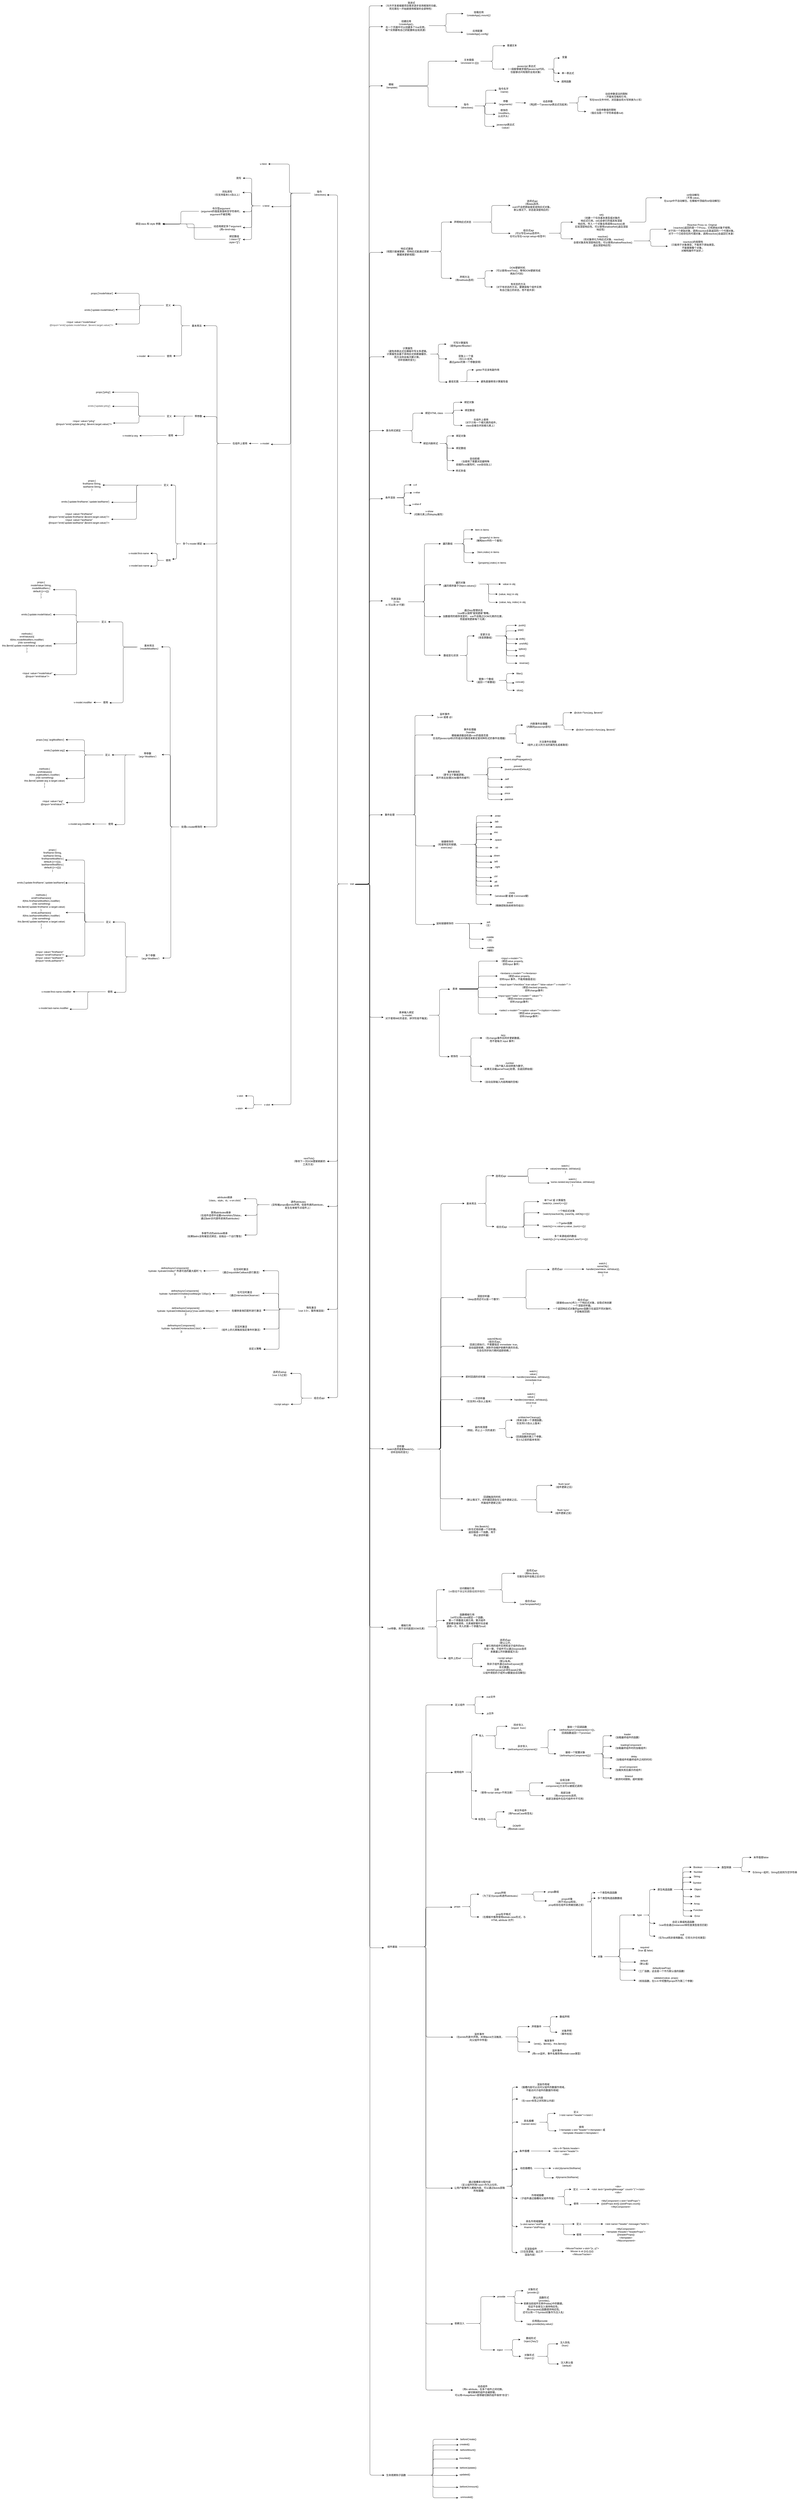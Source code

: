 <mxfile>
    <diagram id="80RtuU0Xro5nji0YfhZY" name="Page-1">
        <mxGraphModel dx="1767" dy="-102" grid="0" gridSize="10" guides="1" tooltips="1" connect="1" arrows="1" fold="1" page="0" pageScale="1" pageWidth="850" pageHeight="1100" math="0" shadow="0">
            <root>
                <mxCell id="0"/>
                <mxCell id="1" parent="0"/>
                <mxCell id="6" value="" style="edgeStyle=elbowEdgeStyle;html=1;" parent="1" source="2" target="5" edge="1">
                    <mxGeometry relative="1" as="geometry"/>
                </mxCell>
                <mxCell id="72" style="edgeStyle=elbowEdgeStyle;html=1;" parent="1" source="2" target="71" edge="1">
                    <mxGeometry relative="1" as="geometry"/>
                </mxCell>
                <mxCell id="483" style="edgeStyle=elbowEdgeStyle;html=1;" parent="1" source="2" target="466" edge="1">
                    <mxGeometry relative="1" as="geometry">
                        <mxPoint x="2013.0" y="8426.572" as="targetPoint"/>
                    </mxGeometry>
                </mxCell>
                <mxCell id="2" value="vue" style="text;html=1;align=center;verticalAlign=middle;resizable=0;points=[];autosize=1;strokeColor=none;fillColor=none;" parent="1" vertex="1">
                    <mxGeometry x="1863" y="5236" width="37" height="26" as="geometry"/>
                </mxCell>
                <mxCell id="3" value="渐进式&lt;br&gt;（允许开发者根据项目需求逐步采用框架的功能，&lt;div&gt;而无需在一开始就使用框架的全部特性）&lt;/div&gt;" style="text;html=1;align=center;verticalAlign=middle;resizable=0;points=[];autosize=1;strokeColor=none;fillColor=none;" parent="1" vertex="1">
                    <mxGeometry x="2031" y="938" width="282" height="55" as="geometry"/>
                </mxCell>
                <mxCell id="4" style="edgeStyle=elbowEdgeStyle;html=1;entryX=0.008;entryY=0.517;entryDx=0;entryDy=0;entryPerimeter=0;" parent="1" source="2" target="3" edge="1">
                    <mxGeometry relative="1" as="geometry"/>
                </mxCell>
                <mxCell id="8" value="" style="edgeStyle=elbowEdgeStyle;html=1;" parent="1" source="5" target="7" edge="1">
                    <mxGeometry relative="1" as="geometry"/>
                </mxCell>
                <mxCell id="5" value="模板&lt;br&gt;（template)" style="text;html=1;align=center;verticalAlign=middle;resizable=0;points=[];autosize=1;strokeColor=none;fillColor=none;" parent="1" vertex="1">
                    <mxGeometry x="2033" y="1336" width="80" height="41" as="geometry"/>
                </mxCell>
                <mxCell id="13" style="edgeStyle=elbowEdgeStyle;html=1;entryX=0.001;entryY=0.545;entryDx=0;entryDy=0;entryPerimeter=0;" parent="1" source="7" target="12" edge="1">
                    <mxGeometry relative="1" as="geometry"/>
                </mxCell>
                <mxCell id="14" value="" style="edgeStyle=elbowEdgeStyle;html=1;" parent="1" source="7" target="11" edge="1">
                    <mxGeometry relative="1" as="geometry"/>
                </mxCell>
                <mxCell id="7" value="文本插值&lt;br&gt;（enclosed in {{}})" style="text;html=1;align=center;verticalAlign=middle;resizable=0;points=[];autosize=1;strokeColor=none;fillColor=none;" parent="1" vertex="1">
                    <mxGeometry x="2396" y="1216" width="114" height="41" as="geometry"/>
                </mxCell>
                <mxCell id="19" value="" style="edgeStyle=elbowEdgeStyle;html=1;" parent="1" source="11" target="18" edge="1">
                    <mxGeometry relative="1" as="geometry"/>
                </mxCell>
                <mxCell id="21" value="" style="edgeStyle=elbowEdgeStyle;html=1;" parent="1" source="11" target="20" edge="1">
                    <mxGeometry relative="1" as="geometry"/>
                </mxCell>
                <mxCell id="47" value="" style="edgeStyle=elbowEdgeStyle;html=1;" parent="1" source="11" target="18" edge="1">
                    <mxGeometry relative="1" as="geometry"/>
                </mxCell>
                <mxCell id="48" value="" style="edgeStyle=elbowEdgeStyle;html=1;" parent="1" source="11" target="18" edge="1">
                    <mxGeometry relative="1" as="geometry"/>
                </mxCell>
                <mxCell id="11" value="javascript 表达式&lt;br&gt;（一段能够被求值的javascript代码，&lt;div&gt;&lt;span style=&quot;background-color: transparent;&quot;&gt;仅能够访问有限的全局对象）&lt;/span&gt;&lt;/div&gt;" style="text;html=1;align=center;verticalAlign=middle;resizable=0;points=[];autosize=1;strokeColor=none;fillColor=none;" parent="1" vertex="1">
                    <mxGeometry x="2627" y="1247.5" width="213" height="55" as="geometry"/>
                </mxCell>
                <mxCell id="12" value="普通文本" style="text;html=1;align=center;verticalAlign=middle;resizable=0;points=[];autosize=1;strokeColor=none;fillColor=none;" parent="1" vertex="1">
                    <mxGeometry x="2630" y="1147" width="66" height="26" as="geometry"/>
                </mxCell>
                <mxCell id="18" value="单一表达式" style="text;html=1;align=center;verticalAlign=middle;resizable=0;points=[];autosize=1;strokeColor=none;fillColor=none;" parent="1" vertex="1">
                    <mxGeometry x="2897" y="1282" width="78" height="26" as="geometry"/>
                </mxCell>
                <mxCell id="20" value="调用函数" style="text;html=1;align=center;verticalAlign=middle;resizable=0;points=[];autosize=1;strokeColor=none;fillColor=none;" parent="1" vertex="1">
                    <mxGeometry x="2895" y="1323" width="66" height="26" as="geometry"/>
                </mxCell>
                <mxCell id="40" value="" style="edgeStyle=elbowEdgeStyle;html=1;" parent="1" source="22" target="39" edge="1">
                    <mxGeometry relative="1" as="geometry"/>
                </mxCell>
                <mxCell id="22" value="指令&lt;br&gt;（directives)" style="text;html=1;align=center;verticalAlign=middle;resizable=0;points=[];autosize=1;strokeColor=none;fillColor=none;" parent="1" vertex="1">
                    <mxGeometry x="2397" y="1434" width="85" height="41" as="geometry"/>
                </mxCell>
                <mxCell id="30" value="" style="edgeStyle=elbowEdgeStyle;html=1;" parent="1" source="26" target="29" edge="1">
                    <mxGeometry relative="1" as="geometry"/>
                </mxCell>
                <mxCell id="34" style="edgeStyle=elbowEdgeStyle;html=1;entryX=0.987;entryY=0.427;entryDx=0;entryDy=0;entryPerimeter=0;" parent="1" source="26" target="31" edge="1">
                    <mxGeometry relative="1" as="geometry"/>
                </mxCell>
                <mxCell id="26" value="v-bind" style="text;html=1;align=center;verticalAlign=middle;resizable=0;points=[];autosize=1;strokeColor=none;fillColor=none;" parent="1" vertex="1">
                    <mxGeometry x="1436" y="1929" width="51" height="26" as="geometry"/>
                </mxCell>
                <mxCell id="29" value="简写" style="text;html=1;align=center;verticalAlign=middle;resizable=0;points=[];autosize=1;strokeColor=none;fillColor=none;" parent="1" vertex="1">
                    <mxGeometry x="1308" y="1794" width="42" height="26" as="geometry"/>
                </mxCell>
                <mxCell id="31" value="同名简写&lt;br&gt;（仅支持版本3.4及以上）" style="text;html=1;align=center;verticalAlign=middle;resizable=0;points=[];autosize=1;strokeColor=none;fillColor=none;" parent="1" vertex="1">
                    <mxGeometry x="1195" y="1859.5" width="155" height="41" as="geometry"/>
                </mxCell>
                <mxCell id="95" style="edgeStyle=elbowEdgeStyle;html=1;entryX=1.011;entryY=0.556;entryDx=0;entryDy=0;entryPerimeter=0;" parent="1" source="32" target="94" edge="1">
                    <mxGeometry relative="1" as="geometry"/>
                </mxCell>
                <mxCell id="32" value="布尔型argument&lt;br&gt;(argument的值是真值和空字符串时，&lt;div&gt;argument不被忽略）&lt;/div&gt;" style="text;html=1;align=center;verticalAlign=middle;resizable=0;points=[];autosize=1;strokeColor=none;fillColor=none;" parent="1" vertex="1">
                    <mxGeometry x="1135" y="1941" width="217" height="55" as="geometry"/>
                </mxCell>
                <mxCell id="96" style="edgeStyle=elbowEdgeStyle;html=1;" parent="1" source="33" target="94" edge="1">
                    <mxGeometry relative="1" as="geometry"/>
                </mxCell>
                <mxCell id="33" value="动态地绑定多个argument&lt;br&gt;(用v-bind=obj)" style="text;html=1;align=center;verticalAlign=middle;resizable=0;points=[];autosize=1;strokeColor=none;fillColor=none;" parent="1" vertex="1">
                    <mxGeometry x="1197" y="2028" width="153" height="41" as="geometry"/>
                </mxCell>
                <mxCell id="35" style="edgeStyle=elbowEdgeStyle;html=1;entryX=0.988;entryY=0.54;entryDx=0;entryDy=0;entryPerimeter=0;" parent="1" source="26" target="32" edge="1">
                    <mxGeometry relative="1" as="geometry"/>
                </mxCell>
                <mxCell id="36" style="edgeStyle=elbowEdgeStyle;html=1;entryX=0.998;entryY=0.485;entryDx=0;entryDy=0;entryPerimeter=0;" parent="1" source="26" target="33" edge="1">
                    <mxGeometry relative="1" as="geometry"/>
                </mxCell>
                <mxCell id="67" value="" style="edgeStyle=elbowEdgeStyle;html=1;" parent="1" source="37" target="66" edge="1">
                    <mxGeometry relative="1" as="geometry"/>
                </mxCell>
                <mxCell id="37" value="指令&lt;br&gt;（directives)" style="text;html=1;align=center;verticalAlign=middle;resizable=0;points=[];autosize=1;strokeColor=none;fillColor=none;" parent="1" vertex="1">
                    <mxGeometry x="1680" y="1859.5" width="85" height="41" as="geometry"/>
                </mxCell>
                <mxCell id="38" style="edgeStyle=elbowEdgeStyle;html=1;entryX=0.95;entryY=0.716;entryDx=0;entryDy=0;entryPerimeter=0;" parent="1" source="2" target="37" edge="1">
                    <mxGeometry relative="1" as="geometry"/>
                </mxCell>
                <mxCell id="39" value="指令名字&lt;br&gt;（name)" style="text;html=1;align=center;verticalAlign=middle;resizable=0;points=[];autosize=1;strokeColor=none;fillColor=none;" parent="1" vertex="1">
                    <mxGeometry x="2589" y="1357.5" width="66" height="41" as="geometry"/>
                </mxCell>
                <mxCell id="52" value="" style="edgeStyle=elbowEdgeStyle;html=1;" parent="1" source="41" target="51" edge="1">
                    <mxGeometry relative="1" as="geometry"/>
                </mxCell>
                <mxCell id="41" value="参数&lt;div&gt;（arguments）&lt;/div&gt;" style="text;html=1;align=center;verticalAlign=middle;resizable=0;points=[];autosize=1;strokeColor=none;fillColor=none;" parent="1" vertex="1">
                    <mxGeometry x="2582" y="1418.5" width="99" height="41" as="geometry"/>
                </mxCell>
                <mxCell id="42" value="修饰符&lt;br&gt;（modifiers，&lt;div&gt;以点开头）&lt;/div&gt;" style="text;html=1;align=center;verticalAlign=middle;resizable=0;points=[];autosize=1;strokeColor=none;fillColor=none;" parent="1" vertex="1">
                    <mxGeometry x="2579" y="1462.5" width="91" height="55" as="geometry"/>
                </mxCell>
                <mxCell id="43" value="javascript表达式&lt;br&gt;（value）" style="text;html=1;align=center;verticalAlign=middle;resizable=0;points=[];autosize=1;strokeColor=none;fillColor=none;" parent="1" vertex="1">
                    <mxGeometry x="2579" y="1532.5" width="105" height="41" as="geometry"/>
                </mxCell>
                <mxCell id="44" style="edgeStyle=elbowEdgeStyle;html=1;entryX=0.04;entryY=0.557;entryDx=0;entryDy=0;entryPerimeter=0;" parent="1" source="22" target="41" edge="1">
                    <mxGeometry relative="1" as="geometry"/>
                </mxCell>
                <mxCell id="45" style="edgeStyle=elbowEdgeStyle;html=1;entryX=0.029;entryY=0.606;entryDx=0;entryDy=0;entryPerimeter=0;" parent="1" source="22" target="42" edge="1">
                    <mxGeometry relative="1" as="geometry"/>
                </mxCell>
                <mxCell id="46" style="edgeStyle=elbowEdgeStyle;html=1;entryX=0;entryY=0.533;entryDx=0;entryDy=0;entryPerimeter=0;" parent="1" source="22" target="43" edge="1">
                    <mxGeometry relative="1" as="geometry"/>
                </mxCell>
                <mxCell id="49" value="变量" style="text;html=1;align=center;verticalAlign=middle;resizable=0;points=[];autosize=1;strokeColor=none;fillColor=none;" parent="1" vertex="1">
                    <mxGeometry x="2899" y="1204" width="42" height="26" as="geometry"/>
                </mxCell>
                <mxCell id="50" style="edgeStyle=elbowEdgeStyle;html=1;entryX=-0.055;entryY=0.658;entryDx=0;entryDy=0;entryPerimeter=0;" parent="1" source="11" target="49" edge="1">
                    <mxGeometry relative="1" as="geometry"/>
                </mxCell>
                <mxCell id="54" value="" style="edgeStyle=elbowEdgeStyle;html=1;" parent="1" source="51" target="53" edge="1">
                    <mxGeometry relative="1" as="geometry"/>
                </mxCell>
                <mxCell id="51" value="动态参数&lt;br&gt;（用[]把一个javascript表达式包起来)" style="text;html=1;align=center;verticalAlign=middle;resizable=0;points=[];autosize=1;strokeColor=none;fillColor=none;" parent="1" vertex="1">
                    <mxGeometry x="2732" y="1419.5" width="211" height="41" as="geometry"/>
                </mxCell>
                <mxCell id="53" value="动态参数语法的限制&lt;div&gt;（不能有空格和引号，&lt;/div&gt;&lt;div&gt;写在html文件中时，浏览器会将大写转换为小写）&lt;/div&gt;" style="text;html=1;align=center;verticalAlign=middle;resizable=0;points=[];autosize=1;strokeColor=none;fillColor=none;" parent="1" vertex="1">
                    <mxGeometry x="3032" y="1382.5" width="281" height="55" as="geometry"/>
                </mxCell>
                <mxCell id="55" value="动态参数值的限制&lt;br&gt;（值应当是一个字符串或者null)" style="text;html=1;align=center;verticalAlign=middle;resizable=0;points=[];autosize=1;strokeColor=none;fillColor=none;" parent="1" vertex="1">
                    <mxGeometry x="3030" y="1460.5" width="185" height="41" as="geometry"/>
                </mxCell>
                <mxCell id="56" style="edgeStyle=elbowEdgeStyle;html=1;entryX=-0.023;entryY=0.522;entryDx=0;entryDy=0;entryPerimeter=0;" parent="1" source="51" target="55" edge="1">
                    <mxGeometry relative="1" as="geometry"/>
                </mxCell>
                <mxCell id="57" style="edgeStyle=elbowEdgeStyle;html=1;entryX=0.004;entryY=0.607;entryDx=0;entryDy=0;entryPerimeter=0;exitX=0.971;exitY=0.545;exitDx=0;exitDy=0;exitPerimeter=0;" parent="1" source="5" target="22" edge="1">
                    <mxGeometry relative="1" as="geometry"/>
                </mxCell>
                <mxCell id="61" value="" style="edgeStyle=elbowEdgeStyle;html=1;" parent="1" source="58" target="60" edge="1">
                    <mxGeometry relative="1" as="geometry"/>
                </mxCell>
                <mxCell id="63" value="" style="edgeStyle=elbowEdgeStyle;html=1;" parent="1" source="58" target="62" edge="1">
                    <mxGeometry relative="1" as="geometry"/>
                </mxCell>
                <mxCell id="58" value="响应式基础&lt;br&gt;（视图只能被更新，而响应式能通过更新&lt;div&gt;数据来更新视图）&lt;/div&gt;" style="text;html=1;align=center;verticalAlign=middle;resizable=0;points=[];autosize=1;strokeColor=none;fillColor=none;" parent="1" vertex="1">
                    <mxGeometry x="2033" y="2137" width="234" height="55" as="geometry"/>
                </mxCell>
                <mxCell id="59" style="edgeStyle=elbowEdgeStyle;html=1;entryX=0.008;entryY=0.582;entryDx=0;entryDy=0;entryPerimeter=0;exitX=1.027;exitY=0.603;exitDx=0;exitDy=0;exitPerimeter=0;" parent="1" source="2" target="58" edge="1">
                    <mxGeometry relative="1" as="geometry"/>
                </mxCell>
                <mxCell id="692" value="" style="edgeStyle=elbowEdgeStyle;html=1;" parent="1" source="60" target="691" edge="1">
                    <mxGeometry relative="1" as="geometry"/>
                </mxCell>
                <mxCell id="60" value="声明响应式状态" style="text;html=1;align=center;verticalAlign=middle;resizable=0;points=[];autosize=1;strokeColor=none;fillColor=none;" parent="1" vertex="1">
                    <mxGeometry x="2371" y="2008" width="102" height="26" as="geometry"/>
                </mxCell>
                <mxCell id="76" value="" style="edgeStyle=elbowEdgeStyle;html=1;" parent="1" source="62" target="75" edge="1">
                    <mxGeometry relative="1" as="geometry"/>
                </mxCell>
                <mxCell id="62" value="声明方法&lt;div&gt;（用methods选项）&lt;/div&gt;" style="text;html=1;align=center;verticalAlign=middle;resizable=0;points=[];autosize=1;strokeColor=none;fillColor=none;" parent="1" vertex="1">
                    <mxGeometry x="2370" y="2275" width="124" height="41" as="geometry"/>
                </mxCell>
                <mxCell id="66" value="v-html" style="text;html=1;align=center;verticalAlign=middle;resizable=0;points=[];autosize=1;strokeColor=none;fillColor=none;" parent="1" vertex="1">
                    <mxGeometry x="1423" y="1725" width="51" height="26" as="geometry"/>
                </mxCell>
                <mxCell id="68" style="edgeStyle=elbowEdgeStyle;html=1;entryX=1.036;entryY=0.651;entryDx=0;entryDy=0;entryPerimeter=0;" parent="1" source="37" target="26" edge="1">
                    <mxGeometry relative="1" as="geometry"/>
                </mxCell>
                <mxCell id="71" value="nextTick()&lt;br&gt;（等待下一次DOM更新刷新的&lt;div&gt;工具方法）&lt;/div&gt;" style="text;html=1;align=center;verticalAlign=middle;resizable=0;points=[];autosize=1;strokeColor=none;fillColor=none;" parent="1" vertex="1">
                    <mxGeometry x="1583" y="6574.5" width="178" height="55" as="geometry"/>
                </mxCell>
                <mxCell id="75" value="有状态的方法&lt;br&gt;（对于有状态的方法，要确保每个组件实例&lt;div&gt;有自己独立的状态，而不是共享）&lt;/div&gt;" style="text;html=1;align=center;verticalAlign=middle;resizable=0;points=[];autosize=1;strokeColor=none;fillColor=none;" parent="1" vertex="1">
                    <mxGeometry x="2570" y="2310" width="246" height="55" as="geometry"/>
                </mxCell>
                <mxCell id="77" value="DOM更新时机&lt;div&gt;（可以使用nextTick()，等待DOM更新完成&lt;/div&gt;&lt;div&gt;再执行代码）&lt;/div&gt;" style="text;html=1;align=center;verticalAlign=middle;resizable=0;points=[];autosize=1;strokeColor=none;fillColor=none;" parent="1" vertex="1">
                    <mxGeometry x="2569" y="2230" width="242" height="55" as="geometry"/>
                </mxCell>
                <mxCell id="78" style="edgeStyle=elbowEdgeStyle;html=1;entryX=0.01;entryY=0.521;entryDx=0;entryDy=0;entryPerimeter=0;" parent="1" source="62" target="77" edge="1">
                    <mxGeometry relative="1" as="geometry"/>
                </mxCell>
                <mxCell id="82" value="" style="edgeStyle=elbowEdgeStyle;html=1;" parent="1" source="79" target="81" edge="1">
                    <mxGeometry relative="1" as="geometry"/>
                </mxCell>
                <mxCell id="84" value="" style="edgeStyle=elbowEdgeStyle;html=1;" parent="1" source="79" target="83" edge="1">
                    <mxGeometry relative="1" as="geometry"/>
                </mxCell>
                <mxCell id="79" value="计算属性&lt;br&gt;（避免用表达式在模板中写太多逻辑。&lt;div&gt;计算属性会基于其响应式依赖被缓存，&lt;/div&gt;&lt;div&gt;而方法则会每次都计算。&lt;/div&gt;&lt;div&gt;侦听依赖的变化）&lt;/div&gt;" style="text;html=1;align=center;verticalAlign=middle;resizable=0;points=[];autosize=1;strokeColor=none;fillColor=none;" parent="1" vertex="1">
                    <mxGeometry x="2043" y="2623" width="222" height="84" as="geometry"/>
                </mxCell>
                <mxCell id="80" style="edgeStyle=elbowEdgeStyle;html=1;entryX=-0.006;entryY=0.656;entryDx=0;entryDy=0;entryPerimeter=0;exitX=0.883;exitY=0.551;exitDx=0;exitDy=0;exitPerimeter=0;" parent="1" source="2" target="79" edge="1">
                    <mxGeometry relative="1" as="geometry"/>
                </mxCell>
                <mxCell id="81" value="可写计算属性&lt;br&gt;（提供getter和setter）" style="text;html=1;align=center;verticalAlign=middle;resizable=0;points=[];autosize=1;strokeColor=none;fillColor=none;" parent="1" vertex="1">
                    <mxGeometry x="2343" y="2596" width="139" height="41" as="geometry"/>
                </mxCell>
                <mxCell id="83" value="获取上一个值&lt;br&gt;（仅3.4+支持。&lt;div&gt;通过getter的第一个参数获得）&lt;/div&gt;" style="text;html=1;align=center;verticalAlign=middle;resizable=0;points=[];autosize=1;strokeColor=none;fillColor=none;" parent="1" vertex="1">
                    <mxGeometry x="2347" y="2661" width="181" height="55" as="geometry"/>
                </mxCell>
                <mxCell id="87" value="" style="edgeStyle=elbowEdgeStyle;html=1;" parent="1" source="85" target="86" edge="1">
                    <mxGeometry relative="1" as="geometry"/>
                </mxCell>
                <mxCell id="89" value="" style="edgeStyle=elbowEdgeStyle;html=1;" parent="1" source="85" target="88" edge="1">
                    <mxGeometry relative="1" as="geometry"/>
                </mxCell>
                <mxCell id="85" value="最佳实践" style="text;html=1;align=center;verticalAlign=middle;resizable=0;points=[];autosize=1;strokeColor=none;fillColor=none;" parent="1" vertex="1">
                    <mxGeometry x="2345" y="2786" width="66" height="26" as="geometry"/>
                </mxCell>
                <mxCell id="86" value="getter不应该有副作用" style="text;html=1;align=center;verticalAlign=middle;resizable=0;points=[];autosize=1;strokeColor=none;fillColor=none;" parent="1" vertex="1">
                    <mxGeometry x="2477" y="2729" width="133" height="26" as="geometry"/>
                </mxCell>
                <mxCell id="88" value="避免直接修改计算属性值" style="text;html=1;align=center;verticalAlign=middle;resizable=0;points=[];autosize=1;strokeColor=none;fillColor=none;" parent="1" vertex="1">
                    <mxGeometry x="2502" y="2786" width="150" height="26" as="geometry"/>
                </mxCell>
                <mxCell id="90" style="edgeStyle=elbowEdgeStyle;html=1;entryX=0.053;entryY=0.595;entryDx=0;entryDy=0;entryPerimeter=0;" parent="1" source="79" target="85" edge="1">
                    <mxGeometry relative="1" as="geometry"/>
                </mxCell>
                <mxCell id="94" value="绑定class 和 style 参数" style="text;html=1;align=center;verticalAlign=middle;resizable=0;points=[];autosize=1;strokeColor=none;fillColor=none;" parent="1" vertex="1">
                    <mxGeometry x="817" y="2017" width="140" height="26" as="geometry"/>
                </mxCell>
                <mxCell id="97" value="绑定数组&lt;br&gt;（:class=&quot;[]&quot;&lt;div&gt;:style=&quot;[]&quot;)&lt;/div&gt;" style="text;html=1;align=center;verticalAlign=middle;resizable=0;points=[];autosize=1;strokeColor=none;fillColor=none;" parent="1" vertex="1">
                    <mxGeometry x="1265" y="2077.5" width="83" height="55" as="geometry"/>
                </mxCell>
                <mxCell id="98" style="edgeStyle=elbowEdgeStyle;html=1;entryX=1.018;entryY=0.522;entryDx=0;entryDy=0;entryPerimeter=0;" parent="1" source="26" target="97" edge="1">
                    <mxGeometry relative="1" as="geometry"/>
                </mxCell>
                <mxCell id="100" style="edgeStyle=elbowEdgeStyle;html=1;entryX=1.013;entryY=0.504;entryDx=0;entryDy=0;entryPerimeter=0;" parent="1" source="97" target="94" edge="1">
                    <mxGeometry relative="1" as="geometry"/>
                </mxCell>
                <mxCell id="103" value="" style="edgeStyle=elbowEdgeStyle;html=1;" parent="1" source="101" target="102" edge="1">
                    <mxGeometry relative="1" as="geometry"/>
                </mxCell>
                <mxCell id="101" value="类与样式绑定" style="text;html=1;align=center;verticalAlign=middle;resizable=0;points=[];autosize=1;strokeColor=none;fillColor=none;" parent="1" vertex="1">
                    <mxGeometry x="2039" y="3025" width="90" height="26" as="geometry"/>
                </mxCell>
                <mxCell id="107" value="" style="edgeStyle=elbowEdgeStyle;html=1;" parent="1" source="102" target="106" edge="1">
                    <mxGeometry relative="1" as="geometry"/>
                </mxCell>
                <mxCell id="109" value="" style="edgeStyle=elbowEdgeStyle;html=1;" parent="1" source="102" target="108" edge="1">
                    <mxGeometry relative="1" as="geometry"/>
                </mxCell>
                <mxCell id="102" value="绑定HTML class" style="text;html=1;align=center;verticalAlign=middle;resizable=0;points=[];autosize=1;strokeColor=none;fillColor=none;" parent="1" vertex="1">
                    <mxGeometry x="2230" y="2940" width="105" height="26" as="geometry"/>
                </mxCell>
                <mxCell id="113" value="" style="edgeStyle=elbowEdgeStyle;html=1;" parent="1" source="104" target="112" edge="1">
                    <mxGeometry relative="1" as="geometry"/>
                </mxCell>
                <mxCell id="117" style="edgeStyle=elbowEdgeStyle;html=1;" parent="1" source="104" target="114" edge="1">
                    <mxGeometry relative="1" as="geometry"/>
                </mxCell>
                <mxCell id="104" value="绑定内联样式" style="text;html=1;align=center;verticalAlign=middle;resizable=0;points=[];autosize=1;strokeColor=none;fillColor=none;" parent="1" vertex="1">
                    <mxGeometry x="2221" y="3088" width="90" height="26" as="geometry"/>
                </mxCell>
                <mxCell id="105" style="edgeStyle=elbowEdgeStyle;html=1;entryX=0.024;entryY=0.335;entryDx=0;entryDy=0;entryPerimeter=0;" parent="1" source="101" target="104" edge="1">
                    <mxGeometry relative="1" as="geometry"/>
                </mxCell>
                <mxCell id="106" value="绑定对象" style="text;html=1;align=center;verticalAlign=middle;resizable=0;points=[];autosize=1;strokeColor=none;fillColor=none;" parent="1" vertex="1">
                    <mxGeometry x="2421" y="2887" width="66" height="26" as="geometry"/>
                </mxCell>
                <mxCell id="108" value="绑定数组" style="text;html=1;align=center;verticalAlign=middle;resizable=0;points=[];autosize=1;strokeColor=none;fillColor=none;" parent="1" vertex="1">
                    <mxGeometry x="2424" y="2926" width="66" height="26" as="geometry"/>
                </mxCell>
                <mxCell id="110" value="在组件上使用&lt;br&gt;（对于只有一个根元素的组件，&lt;div&gt;&lt;font color=&quot;#000000&quot;&gt;class会被合并到根元素上）&lt;br&gt;&lt;/font&gt;&lt;div&gt;&lt;br&gt;&lt;/div&gt;&lt;/div&gt;" style="text;html=1;align=center;verticalAlign=middle;resizable=0;points=[];autosize=1;strokeColor=none;fillColor=none;" parent="1" vertex="1">
                    <mxGeometry x="2419" y="2971" width="186" height="70" as="geometry"/>
                </mxCell>
                <mxCell id="111" style="edgeStyle=elbowEdgeStyle;html=1;entryX=0.015;entryY=0.597;entryDx=0;entryDy=0;entryPerimeter=0;" parent="1" source="102" target="110" edge="1">
                    <mxGeometry relative="1" as="geometry"/>
                </mxCell>
                <mxCell id="112" value="绑定对象" style="text;html=1;align=center;verticalAlign=middle;resizable=0;points=[];autosize=1;strokeColor=none;fillColor=none;" parent="1" vertex="1">
                    <mxGeometry x="2381" y="3051" width="66" height="26" as="geometry"/>
                </mxCell>
                <mxCell id="114" value="绑定数组" style="text;html=1;align=center;verticalAlign=middle;resizable=0;points=[];autosize=1;strokeColor=none;fillColor=none;" parent="1" vertex="1">
                    <mxGeometry x="2381" y="3111" width="66" height="26" as="geometry"/>
                </mxCell>
                <mxCell id="115" value="自动前缀&lt;br&gt;（当使用了需要浏览器特殊&lt;div&gt;前缀的css属性时，vue自动加上）&lt;/div&gt;" style="text;html=1;align=center;verticalAlign=middle;resizable=0;points=[];autosize=1;strokeColor=none;fillColor=none;" parent="1" vertex="1">
                    <mxGeometry x="2381" y="3161" width="199" height="55" as="geometry"/>
                </mxCell>
                <mxCell id="116" value="样式多值" style="text;html=1;align=center;verticalAlign=middle;resizable=0;points=[];autosize=1;strokeColor=none;fillColor=none;" parent="1" vertex="1">
                    <mxGeometry x="2379.5" y="3221" width="66" height="26" as="geometry"/>
                </mxCell>
                <mxCell id="118" style="edgeStyle=elbowEdgeStyle;html=1;entryX=0;entryY=0.423;entryDx=0;entryDy=0;entryPerimeter=0;" parent="1" source="104" target="115" edge="1">
                    <mxGeometry relative="1" as="geometry"/>
                </mxCell>
                <mxCell id="119" style="edgeStyle=elbowEdgeStyle;html=1;entryX=0.062;entryY=0.47;entryDx=0;entryDy=0;entryPerimeter=0;" parent="1" source="104" target="116" edge="1">
                    <mxGeometry relative="1" as="geometry"/>
                </mxCell>
                <mxCell id="120" style="edgeStyle=elbowEdgeStyle;html=1;entryX=0;entryY=0.5;entryDx=0;entryDy=0;entryPerimeter=0;exitX=0.955;exitY=0.603;exitDx=0;exitDy=0;exitPerimeter=0;" parent="1" source="2" target="101" edge="1">
                    <mxGeometry relative="1" as="geometry"/>
                </mxCell>
                <mxCell id="123" value="" style="edgeStyle=elbowEdgeStyle;html=1;" parent="1" source="121" target="122" edge="1">
                    <mxGeometry relative="1" as="geometry"/>
                </mxCell>
                <mxCell id="121" value="条件渲染" style="text;html=1;align=center;verticalAlign=middle;resizable=0;points=[];autosize=1;strokeColor=none;fillColor=none;" parent="1" vertex="1">
                    <mxGeometry x="2036" y="3352" width="66" height="26" as="geometry"/>
                </mxCell>
                <mxCell id="122" value="v-if" style="text;html=1;align=center;verticalAlign=middle;resizable=0;points=[];autosize=1;strokeColor=none;fillColor=none;" parent="1" vertex="1">
                    <mxGeometry x="2173" y="3290" width="34" height="26" as="geometry"/>
                </mxCell>
                <mxCell id="124" value="v-else" style="text;html=1;align=center;verticalAlign=middle;resizable=0;points=[];autosize=1;strokeColor=none;fillColor=none;" parent="1" vertex="1">
                    <mxGeometry x="2173" y="3327" width="50" height="26" as="geometry"/>
                </mxCell>
                <mxCell id="125" style="edgeStyle=elbowEdgeStyle;html=1;entryX=0.048;entryY=0.568;entryDx=0;entryDy=0;entryPerimeter=0;" parent="1" source="121" target="124" edge="1">
                    <mxGeometry relative="1" as="geometry"/>
                </mxCell>
                <mxCell id="126" value="v-else-if" style="text;html=1;align=center;verticalAlign=middle;resizable=0;points=[];autosize=1;strokeColor=none;fillColor=none;" parent="1" vertex="1">
                    <mxGeometry x="2168" y="3384" width="60" height="26" as="geometry"/>
                </mxCell>
                <mxCell id="127" style="edgeStyle=elbowEdgeStyle;html=1;entryX=0.065;entryY=0.714;entryDx=0;entryDy=0;entryPerimeter=0;" parent="1" source="121" target="126" edge="1">
                    <mxGeometry relative="1" as="geometry"/>
                </mxCell>
                <mxCell id="128" value="v-show&lt;br&gt;(切换元素上的display属性）" style="text;html=1;align=center;verticalAlign=middle;resizable=0;points=[];autosize=1;strokeColor=none;fillColor=none;" parent="1" vertex="1">
                    <mxGeometry x="2176" y="3418" width="167" height="41" as="geometry"/>
                </mxCell>
                <mxCell id="130" style="edgeStyle=elbowEdgeStyle;html=1;entryX=-0.013;entryY=0.596;entryDx=0;entryDy=0;entryPerimeter=0;exitX=0.985;exitY=0.538;exitDx=0;exitDy=0;exitPerimeter=0;" parent="1" source="121" target="128" edge="1">
                    <mxGeometry relative="1" as="geometry">
                        <mxPoint x="2073" y="3378" as="sourcePoint"/>
                    </mxGeometry>
                </mxCell>
                <mxCell id="131" style="edgeStyle=elbowEdgeStyle;html=1;entryX=-0.039;entryY=0.708;entryDx=0;entryDy=0;entryPerimeter=0;" parent="1" source="2" target="121" edge="1">
                    <mxGeometry relative="1" as="geometry"/>
                </mxCell>
                <mxCell id="134" value="" style="edgeStyle=elbowEdgeStyle;html=1;" parent="1" source="132" target="133" edge="1">
                    <mxGeometry relative="1" as="geometry"/>
                </mxCell>
                <mxCell id="132" value="列表渲染&lt;div&gt;（v-for.&lt;/div&gt;&lt;div&gt;&lt;span style=&quot;background-color: transparent;&quot;&gt;in 可以用 of 代替）&lt;/span&gt;&lt;/div&gt;" style="text;html=1;align=center;verticalAlign=middle;resizable=0;points=[];autosize=1;strokeColor=none;fillColor=none;" parent="1" vertex="1">
                    <mxGeometry x="2037" y="3845.5" width="119" height="55" as="geometry"/>
                </mxCell>
                <mxCell id="138" value="" style="edgeStyle=elbowEdgeStyle;html=1;" parent="1" source="133" target="137" edge="1">
                    <mxGeometry relative="1" as="geometry"/>
                </mxCell>
                <mxCell id="140" value="" style="edgeStyle=elbowEdgeStyle;html=1;" parent="1" source="133" target="139" edge="1">
                    <mxGeometry relative="1" as="geometry"/>
                </mxCell>
                <mxCell id="133" value="遍历数组" style="text;html=1;align=center;verticalAlign=middle;resizable=0;points=[];autosize=1;strokeColor=none;fillColor=none;" parent="1" vertex="1">
                    <mxGeometry x="2316" y="3577" width="66" height="26" as="geometry"/>
                </mxCell>
                <mxCell id="146" value="" style="edgeStyle=elbowEdgeStyle;html=1;" parent="1" source="135" target="145" edge="1">
                    <mxGeometry relative="1" as="geometry"/>
                </mxCell>
                <mxCell id="135" value="遍历对象&lt;br&gt;(遍历顺序基于Object.values()）" style="text;html=1;align=center;verticalAlign=middle;resizable=0;points=[];autosize=1;strokeColor=none;fillColor=none;" parent="1" vertex="1">
                    <mxGeometry x="2318" y="3766" width="187" height="41" as="geometry"/>
                </mxCell>
                <mxCell id="136" style="edgeStyle=elbowEdgeStyle;html=1;entryX=0;entryY=0.579;entryDx=0;entryDy=0;entryPerimeter=0;" parent="1" source="132" target="135" edge="1">
                    <mxGeometry relative="1" as="geometry"/>
                </mxCell>
                <mxCell id="137" value="item in items" style="text;html=1;align=center;verticalAlign=middle;resizable=0;points=[];autosize=1;strokeColor=none;fillColor=none;" parent="1" vertex="1">
                    <mxGeometry x="2474" y="3509" width="85" height="26" as="geometry"/>
                </mxCell>
                <mxCell id="139" value="{property} in items&lt;br&gt;（解构item中的一个属性）" style="text;html=1;align=center;verticalAlign=middle;resizable=0;points=[];autosize=1;strokeColor=none;fillColor=none;" parent="1" vertex="1">
                    <mxGeometry x="2472.5" y="3546" width="161" height="41" as="geometry"/>
                </mxCell>
                <mxCell id="141" value="（item,index) in items" style="text;html=1;align=center;verticalAlign=middle;resizable=0;points=[];autosize=1;strokeColor=none;fillColor=none;" parent="1" vertex="1">
                    <mxGeometry x="2476" y="3618" width="133" height="26" as="geometry"/>
                </mxCell>
                <mxCell id="142" style="edgeStyle=elbowEdgeStyle;html=1;entryX=0.023;entryY=0.606;entryDx=0;entryDy=0;entryPerimeter=0;" parent="1" source="133" target="141" edge="1">
                    <mxGeometry relative="1" as="geometry"/>
                </mxCell>
                <mxCell id="143" value="（{property},index) in items" style="text;html=1;align=center;verticalAlign=middle;resizable=0;points=[];autosize=1;strokeColor=none;fillColor=none;" parent="1" vertex="1">
                    <mxGeometry x="2480" y="3670" width="163" height="26" as="geometry"/>
                </mxCell>
                <mxCell id="144" style="edgeStyle=elbowEdgeStyle;html=1;entryX=-0.025;entryY=0.452;entryDx=0;entryDy=0;entryPerimeter=0;" parent="1" source="133" target="143" edge="1">
                    <mxGeometry relative="1" as="geometry"/>
                </mxCell>
                <mxCell id="145" value="value in obj" style="text;html=1;align=center;verticalAlign=middle;resizable=0;points=[];autosize=1;strokeColor=none;fillColor=none;" parent="1" vertex="1">
                    <mxGeometry x="2609" y="3774" width="79" height="26" as="geometry"/>
                </mxCell>
                <mxCell id="147" value="(value, key) in obj" style="text;html=1;align=center;verticalAlign=middle;resizable=0;points=[];autosize=1;strokeColor=none;fillColor=none;" parent="1" vertex="1">
                    <mxGeometry x="2590" y="3823" width="112" height="26" as="geometry"/>
                </mxCell>
                <mxCell id="148" style="edgeStyle=elbowEdgeStyle;html=1;entryX=0.027;entryY=0.49;entryDx=0;entryDy=0;entryPerimeter=0;" parent="1" source="135" target="147" edge="1">
                    <mxGeometry relative="1" as="geometry"/>
                </mxCell>
                <mxCell id="149" value="(value, key, index) in obj" style="text;html=1;align=center;verticalAlign=middle;resizable=0;points=[];autosize=1;strokeColor=none;fillColor=none;" parent="1" vertex="1">
                    <mxGeometry x="2591" y="3862" width="147" height="26" as="geometry"/>
                </mxCell>
                <mxCell id="150" style="edgeStyle=elbowEdgeStyle;html=1;entryX=0.02;entryY=0.529;entryDx=0;entryDy=0;entryPerimeter=0;" parent="1" source="135" target="149" edge="1">
                    <mxGeometry relative="1" as="geometry"/>
                </mxCell>
                <mxCell id="151" style="edgeStyle=elbowEdgeStyle;html=1;entryX=-0.035;entryY=0.422;entryDx=0;entryDy=0;entryPerimeter=0;" parent="1" source="2" target="132" edge="1">
                    <mxGeometry relative="1" as="geometry"/>
                </mxCell>
                <mxCell id="155" value="通过key管理状态&lt;div&gt;（vue默认按照”就地更新“策略，&lt;/div&gt;&lt;div&gt;当数据项的顺序改变时，vue不会随之DOM元素的位置，&lt;/div&gt;&lt;div&gt;而是就地更新每个元素）&lt;/div&gt;" style="text;html=1;align=center;verticalAlign=middle;resizable=0;points=[];autosize=1;strokeColor=none;fillColor=none;" parent="1" vertex="1">
                    <mxGeometry x="2316" y="3901" width="317" height="70" as="geometry"/>
                </mxCell>
                <mxCell id="157" style="edgeStyle=elbowEdgeStyle;html=1;entryX=0.004;entryY=0.636;entryDx=0;entryDy=0;entryPerimeter=0;" parent="1" source="132" target="155" edge="1">
                    <mxGeometry relative="1" as="geometry"/>
                </mxCell>
                <mxCell id="160" value="" style="edgeStyle=elbowEdgeStyle;html=1;" parent="1" source="158" target="159" edge="1">
                    <mxGeometry relative="1" as="geometry"/>
                </mxCell>
                <mxCell id="161" value="" style="edgeStyle=elbowEdgeStyle;html=1;" parent="1" source="158" target="159" edge="1">
                    <mxGeometry relative="1" as="geometry"/>
                </mxCell>
                <mxCell id="158" value="数组变化侦测" style="text;html=1;align=center;verticalAlign=middle;resizable=0;points=[];autosize=1;strokeColor=none;fillColor=none;" parent="1" vertex="1">
                    <mxGeometry x="2319.5" y="4122" width="90" height="26" as="geometry"/>
                </mxCell>
                <mxCell id="165" value="" style="edgeStyle=elbowEdgeStyle;html=1;" parent="1" source="159" target="164" edge="1">
                    <mxGeometry relative="1" as="geometry"/>
                </mxCell>
                <mxCell id="172" value="" style="edgeStyle=elbowEdgeStyle;html=1;" parent="1" source="159" target="168" edge="1">
                    <mxGeometry relative="1" as="geometry"/>
                </mxCell>
                <mxCell id="173" value="" style="edgeStyle=elbowEdgeStyle;html=1;" parent="1" source="159" target="168" edge="1">
                    <mxGeometry relative="1" as="geometry"/>
                </mxCell>
                <mxCell id="159" value="&lt;div&gt;变更方法&lt;/div&gt;（改变原数组）" style="text;html=1;align=center;verticalAlign=middle;resizable=0;points=[];autosize=1;strokeColor=none;fillColor=none;" parent="1" vertex="1">
                    <mxGeometry x="2481" y="4019" width="102" height="41" as="geometry"/>
                </mxCell>
                <mxCell id="181" value="" style="edgeStyle=elbowEdgeStyle;html=1;" parent="1" source="162" target="180" edge="1">
                    <mxGeometry relative="1" as="geometry"/>
                </mxCell>
                <mxCell id="184" value="" style="edgeStyle=elbowEdgeStyle;html=1;" parent="1" source="162" target="183" edge="1">
                    <mxGeometry relative="1" as="geometry"/>
                </mxCell>
                <mxCell id="162" value="替换一个数组&lt;br&gt;（返回一个新数组）" style="text;html=1;align=center;verticalAlign=middle;resizable=0;points=[];autosize=1;strokeColor=none;fillColor=none;" parent="1" vertex="1">
                    <mxGeometry x="2474" y="4236" width="126" height="41" as="geometry"/>
                </mxCell>
                <mxCell id="163" style="edgeStyle=elbowEdgeStyle;html=1;entryX=0.024;entryY=0.604;entryDx=0;entryDy=0;entryPerimeter=0;" parent="1" source="158" target="162" edge="1">
                    <mxGeometry relative="1" as="geometry"/>
                </mxCell>
                <mxCell id="164" value="push()&lt;div&gt;&lt;/div&gt;" style="text;html=1;align=center;verticalAlign=middle;resizable=0;points=[];autosize=1;strokeColor=none;fillColor=none;" parent="1" vertex="1">
                    <mxGeometry x="2687" y="3975" width="52" height="26" as="geometry"/>
                </mxCell>
                <mxCell id="166" value="pop()&lt;div&gt;&lt;/div&gt;" style="text;html=1;align=center;verticalAlign=middle;resizable=0;points=[];autosize=1;strokeColor=none;fillColor=none;" parent="1" vertex="1">
                    <mxGeometry x="2683" y="3997" width="46" height="26" as="geometry"/>
                </mxCell>
                <mxCell id="167" value="shift()&lt;div&gt;&lt;/div&gt;" style="text;html=1;align=center;verticalAlign=middle;resizable=0;points=[];autosize=1;strokeColor=none;fillColor=none;" parent="1" vertex="1">
                    <mxGeometry x="2689" y="4041" width="48" height="26" as="geometry"/>
                </mxCell>
                <mxCell id="168" value="unshift()&lt;div&gt;&lt;/div&gt;" style="text;html=1;align=center;verticalAlign=middle;resizable=0;points=[];autosize=1;strokeColor=none;fillColor=none;" parent="1" vertex="1">
                    <mxGeometry x="2689" y="4064" width="61" height="26" as="geometry"/>
                </mxCell>
                <mxCell id="169" value="splice()&lt;div&gt;&lt;/div&gt;" style="text;html=1;align=center;verticalAlign=middle;resizable=0;points=[];autosize=1;strokeColor=none;fillColor=none;" parent="1" vertex="1">
                    <mxGeometry x="2686" y="4090" width="57" height="26" as="geometry"/>
                </mxCell>
                <mxCell id="170" value="sort()&lt;div&gt;&lt;/div&gt;" style="text;html=1;align=center;verticalAlign=middle;resizable=0;points=[];autosize=1;strokeColor=none;fillColor=none;" parent="1" vertex="1">
                    <mxGeometry x="2690" y="4123" width="46" height="26" as="geometry"/>
                </mxCell>
                <mxCell id="171" value="reverse()&lt;div&gt;&lt;/div&gt;" style="text;html=1;align=center;verticalAlign=middle;resizable=0;points=[];autosize=1;strokeColor=none;fillColor=none;" parent="1" vertex="1">
                    <mxGeometry x="2690" y="4159" width="66" height="26" as="geometry"/>
                </mxCell>
                <mxCell id="174" style="edgeStyle=elbowEdgeStyle;html=1;entryX=0.087;entryY=0.683;entryDx=0;entryDy=0;entryPerimeter=0;" parent="1" source="159" target="166" edge="1">
                    <mxGeometry relative="1" as="geometry"/>
                </mxCell>
                <mxCell id="175" style="edgeStyle=elbowEdgeStyle;html=1;entryX=0.053;entryY=0.798;entryDx=0;entryDy=0;entryPerimeter=0;" parent="1" source="159" target="169" edge="1">
                    <mxGeometry relative="1" as="geometry"/>
                </mxCell>
                <mxCell id="176" style="edgeStyle=elbowEdgeStyle;html=1;entryX=0.043;entryY=0.529;entryDx=0;entryDy=0;entryPerimeter=0;" parent="1" source="159" target="170" edge="1">
                    <mxGeometry relative="1" as="geometry"/>
                </mxCell>
                <mxCell id="177" style="edgeStyle=elbowEdgeStyle;html=1;entryX=-0.015;entryY=0.529;entryDx=0;entryDy=0;entryPerimeter=0;" parent="1" source="159" target="171" edge="1">
                    <mxGeometry relative="1" as="geometry"/>
                </mxCell>
                <mxCell id="180" value="filter()" style="text;html=1;align=center;verticalAlign=middle;resizable=0;points=[];autosize=1;strokeColor=none;fillColor=none;" parent="1" vertex="1">
                    <mxGeometry x="2675" y="4210" width="49" height="26" as="geometry"/>
                </mxCell>
                <mxCell id="182" value="concat()" style="text;html=1;align=center;verticalAlign=middle;resizable=0;points=[];autosize=1;strokeColor=none;fillColor=none;" parent="1" vertex="1">
                    <mxGeometry x="2671" y="4251" width="61" height="26" as="geometry"/>
                </mxCell>
                <mxCell id="183" value="slice()" style="text;html=1;align=center;verticalAlign=middle;resizable=0;points=[];autosize=1;strokeColor=none;fillColor=none;" parent="1" vertex="1">
                    <mxGeometry x="2677" y="4292" width="50" height="26" as="geometry"/>
                </mxCell>
                <mxCell id="186" style="edgeStyle=elbowEdgeStyle;html=1;entryX=0.066;entryY=0.683;entryDx=0;entryDy=0;entryPerimeter=0;" parent="1" source="162" target="182" edge="1">
                    <mxGeometry relative="1" as="geometry"/>
                </mxCell>
                <mxCell id="187" style="edgeStyle=elbowEdgeStyle;html=1;entryX=-0.039;entryY=0.452;entryDx=0;entryDy=0;entryPerimeter=0;" parent="1" source="132" target="158" edge="1">
                    <mxGeometry relative="1" as="geometry"/>
                </mxCell>
                <mxCell id="188" style="edgeStyle=elbowEdgeStyle;html=1;entryX=0.104;entryY=0.529;entryDx=0;entryDy=0;entryPerimeter=0;" parent="1" source="159" target="167" edge="1">
                    <mxGeometry relative="1" as="geometry"/>
                </mxCell>
                <mxCell id="191" value="" style="edgeStyle=elbowEdgeStyle;html=1;" parent="1" source="189" target="190" edge="1">
                    <mxGeometry relative="1" as="geometry"/>
                </mxCell>
                <mxCell id="189" value="事件处理" style="text;html=1;align=center;verticalAlign=middle;resizable=0;points=[];autosize=1;strokeColor=none;fillColor=none;" parent="1" vertex="1">
                    <mxGeometry x="2032.5" y="4899" width="66" height="26" as="geometry"/>
                </mxCell>
                <mxCell id="190" value="监听事件&lt;div&gt;（v-on 或者 @）&lt;/div&gt;" style="text;html=1;align=center;verticalAlign=middle;resizable=0;points=[];autosize=1;strokeColor=none;fillColor=none;" parent="1" vertex="1">
                    <mxGeometry x="2281" y="4407" width="108" height="41" as="geometry"/>
                </mxCell>
                <mxCell id="195" value="" style="edgeStyle=elbowEdgeStyle;html=1;" parent="1" source="192" target="194" edge="1">
                    <mxGeometry relative="1" as="geometry"/>
                </mxCell>
                <mxCell id="197" value="" style="edgeStyle=elbowEdgeStyle;html=1;" parent="1" source="192" target="196" edge="1">
                    <mxGeometry relative="1" as="geometry"/>
                </mxCell>
                <mxCell id="192" value="事件处理器&lt;div&gt;（handler,&lt;/div&gt;&lt;div&gt;&lt;span style=&quot;background-color: transparent;&quot;&gt;模板编译器会检查v-on的值是否是&lt;/span&gt;&lt;/div&gt;&lt;div&gt;&lt;span style=&quot;background-color: transparent;&quot;&gt;合法的javascript标识符或访问路径来断定是何种形式的事件处理器&lt;/span&gt;&lt;span style=&quot;background-color: transparent;&quot;&gt;）&lt;/span&gt;&lt;/div&gt;" style="text;html=1;align=center;verticalAlign=middle;resizable=0;points=[];autosize=1;strokeColor=none;fillColor=none;" parent="1" vertex="1">
                    <mxGeometry x="2267.5" y="4482" width="381" height="70" as="geometry"/>
                </mxCell>
                <mxCell id="193" style="edgeStyle=elbowEdgeStyle;html=1;entryX=0.033;entryY=0.58;entryDx=0;entryDy=0;entryPerimeter=0;" parent="1" source="189" target="192" edge="1">
                    <mxGeometry relative="1" as="geometry"/>
                </mxCell>
                <mxCell id="199" value="" style="edgeStyle=elbowEdgeStyle;html=1;" parent="1" source="194" target="198" edge="1">
                    <mxGeometry relative="1" as="geometry"/>
                </mxCell>
                <mxCell id="201" value="" style="edgeStyle=elbowEdgeStyle;html=1;" parent="1" source="194" target="200" edge="1">
                    <mxGeometry relative="1" as="geometry"/>
                </mxCell>
                <mxCell id="194" value="内联事件处理器&lt;div&gt;（内联的javascript语句）&lt;/div&gt;" style="text;html=1;align=center;verticalAlign=middle;resizable=0;points=[];autosize=1;strokeColor=none;fillColor=none;" parent="1" vertex="1">
                    <mxGeometry x="2717" y="4454" width="153" height="41" as="geometry"/>
                </mxCell>
                <mxCell id="196" value="方法事件处理器&lt;div&gt;（组件上定义的方法的属性名或者路径）&lt;/div&gt;" style="text;html=1;align=center;verticalAlign=middle;resizable=0;points=[];autosize=1;strokeColor=none;fillColor=none;" parent="1" vertex="1">
                    <mxGeometry x="2720.5" y="4542" width="234" height="41" as="geometry"/>
                </mxCell>
                <mxCell id="198" value="@click=&quot;func(arg, $event)&quot;" style="text;html=1;align=center;verticalAlign=middle;resizable=0;points=[];autosize=1;strokeColor=none;fillColor=none;" parent="1" vertex="1">
                    <mxGeometry x="2957" y="4401" width="160" height="26" as="geometry"/>
                </mxCell>
                <mxCell id="200" value="@click=&quot;(event)=&amp;gt;func(arg, $event)&quot;" style="text;html=1;align=center;verticalAlign=middle;resizable=0;points=[];autosize=1;strokeColor=none;fillColor=none;" parent="1" vertex="1">
                    <mxGeometry x="2966" y="4484" width="211" height="26" as="geometry"/>
                </mxCell>
                <mxCell id="205" value="" style="edgeStyle=elbowEdgeStyle;html=1;" parent="1" source="202" target="204" edge="1">
                    <mxGeometry relative="1" as="geometry"/>
                </mxCell>
                <mxCell id="207" style="edgeStyle=elbowEdgeStyle;html=1;" parent="1" source="202" target="206" edge="1">
                    <mxGeometry relative="1" as="geometry"/>
                </mxCell>
                <mxCell id="202" value="事件修饰符&lt;br&gt;（更专注于数据逻辑，&lt;div&gt;而不用去处理DOM事件的细节）&lt;/div&gt;" style="text;html=1;align=center;verticalAlign=middle;resizable=0;points=[];autosize=1;strokeColor=none;fillColor=none;" parent="1" vertex="1">
                    <mxGeometry x="2284" y="4689" width="190" height="55" as="geometry"/>
                </mxCell>
                <mxCell id="203" style="edgeStyle=elbowEdgeStyle;html=1;entryX=-0.024;entryY=0.534;entryDx=0;entryDy=0;entryPerimeter=0;" parent="1" source="189" target="202" edge="1">
                    <mxGeometry relative="1" as="geometry"/>
                </mxCell>
                <mxCell id="204" value=".stop&lt;br&gt;(event.stopPropagation())" style="text;html=1;align=center;verticalAlign=middle;resizable=0;points=[];autosize=1;strokeColor=none;fillColor=none;" parent="1" vertex="1">
                    <mxGeometry x="2615.5" y="4613" width="154" height="41" as="geometry"/>
                </mxCell>
                <mxCell id="206" value=".prevent&lt;div&gt;(event.preventDefault())&lt;/div&gt;" style="text;html=1;align=center;verticalAlign=middle;resizable=0;points=[];autosize=1;strokeColor=none;fillColor=none;" parent="1" vertex="1">
                    <mxGeometry x="2618.5" y="4661" width="145" height="41" as="geometry"/>
                </mxCell>
                <mxCell id="208" value=".self" style="text;html=1;align=center;verticalAlign=middle;resizable=0;points=[];autosize=1;strokeColor=none;fillColor=none;" parent="1" vertex="1">
                    <mxGeometry x="2616.5" y="4725" width="40" height="26" as="geometry"/>
                </mxCell>
                <mxCell id="209" value=".capture" style="text;html=1;align=center;verticalAlign=middle;resizable=0;points=[];autosize=1;strokeColor=none;fillColor=none;" parent="1" vertex="1">
                    <mxGeometry x="2616" y="4763" width="61" height="26" as="geometry"/>
                </mxCell>
                <mxCell id="210" value=".once" style="text;html=1;align=center;verticalAlign=middle;resizable=0;points=[];autosize=1;strokeColor=none;fillColor=none;" parent="1" vertex="1">
                    <mxGeometry x="2615" y="4794" width="47" height="26" as="geometry"/>
                </mxCell>
                <mxCell id="211" value=".passive" style="text;html=1;align=center;verticalAlign=middle;resizable=0;points=[];autosize=1;strokeColor=none;fillColor=none;" parent="1" vertex="1">
                    <mxGeometry x="2615.5" y="4823" width="62" height="26" as="geometry"/>
                </mxCell>
                <mxCell id="212" style="edgeStyle=elbowEdgeStyle;html=1;entryX=0.06;entryY=0.545;entryDx=0;entryDy=0;entryPerimeter=0;" parent="1" source="202" target="208" edge="1">
                    <mxGeometry relative="1" as="geometry"/>
                </mxCell>
                <mxCell id="213" style="edgeStyle=elbowEdgeStyle;html=1;entryX=0.041;entryY=0.54;entryDx=0;entryDy=0;entryPerimeter=0;" parent="1" source="202" target="209" edge="1">
                    <mxGeometry relative="1" as="geometry"/>
                </mxCell>
                <mxCell id="214" style="edgeStyle=elbowEdgeStyle;html=1;entryX=0.065;entryY=0.644;entryDx=0;entryDy=0;entryPerimeter=0;" parent="1" source="202" target="210" edge="1">
                    <mxGeometry relative="1" as="geometry"/>
                </mxCell>
                <mxCell id="215" style="edgeStyle=elbowEdgeStyle;html=1;entryX=0.043;entryY=0.565;entryDx=0;entryDy=0;entryPerimeter=0;" parent="1" source="202" target="211" edge="1">
                    <mxGeometry relative="1" as="geometry"/>
                </mxCell>
                <mxCell id="216" style="edgeStyle=elbowEdgeStyle;html=1;" parent="1" source="2" target="189" edge="1">
                    <mxGeometry relative="1" as="geometry">
                        <mxPoint x="1900" y="1945" as="sourcePoint"/>
                        <mxPoint x="2087.322" y="4558.328" as="targetPoint"/>
                    </mxGeometry>
                </mxCell>
                <mxCell id="219" value="" style="edgeStyle=elbowEdgeStyle;html=1;" parent="1" source="217" target="218" edge="1">
                    <mxGeometry relative="1" as="geometry"/>
                </mxCell>
                <mxCell id="217" value="按键修饰符&lt;br&gt;（检查特定的按键。&lt;div&gt;&lt;span style=&quot;background-color: transparent;&quot;&gt;event.key）&lt;/span&gt;&lt;/div&gt;" style="text;html=1;align=center;verticalAlign=middle;resizable=0;points=[];autosize=1;strokeColor=none;fillColor=none;" parent="1" vertex="1">
                    <mxGeometry x="2285" y="5029" width="126" height="55" as="geometry"/>
                </mxCell>
                <mxCell id="218" value=".enter" style="text;html=1;align=center;verticalAlign=middle;resizable=0;points=[];autosize=1;strokeColor=none;fillColor=none;" parent="1" vertex="1">
                    <mxGeometry x="2568.5" y="4904" width="49" height="26" as="geometry"/>
                </mxCell>
                <mxCell id="220" value=".tab" style="text;html=1;align=center;verticalAlign=middle;resizable=0;points=[];autosize=1;strokeColor=none;fillColor=none;" parent="1" vertex="1">
                    <mxGeometry x="2568" y="4932" width="38" height="26" as="geometry"/>
                </mxCell>
                <mxCell id="221" value=".delete" style="text;html=1;align=center;verticalAlign=middle;resizable=0;points=[];autosize=1;strokeColor=none;fillColor=none;" parent="1" vertex="1">
                    <mxGeometry x="2570" y="4958" width="54" height="26" as="geometry"/>
                </mxCell>
                <mxCell id="222" value=".esc" style="text;html=1;align=center;verticalAlign=middle;resizable=0;points=[];autosize=1;strokeColor=none;fillColor=none;" parent="1" vertex="1">
                    <mxGeometry x="2564" y="4984" width="40" height="26" as="geometry"/>
                </mxCell>
                <mxCell id="223" value=".space" style="text;html=1;align=center;verticalAlign=middle;resizable=0;points=[];autosize=1;strokeColor=none;fillColor=none;" parent="1" vertex="1">
                    <mxGeometry x="2568.5" y="5021" width="53" height="26" as="geometry"/>
                </mxCell>
                <mxCell id="224" value=".up" style="text;html=1;align=center;verticalAlign=middle;resizable=0;points=[];autosize=1;strokeColor=none;fillColor=none;" parent="1" vertex="1">
                    <mxGeometry x="2569" y="5058" width="35" height="26" as="geometry"/>
                </mxCell>
                <mxCell id="225" value=".down" style="text;html=1;align=center;verticalAlign=middle;resizable=0;points=[];autosize=1;strokeColor=none;fillColor=none;" parent="1" vertex="1">
                    <mxGeometry x="2563" y="5098" width="50" height="26" as="geometry"/>
                </mxCell>
                <mxCell id="226" value=".left" style="text;html=1;align=center;verticalAlign=middle;resizable=0;points=[];autosize=1;strokeColor=none;fillColor=none;" parent="1" vertex="1">
                    <mxGeometry x="2565.5" y="5127" width="37" height="26" as="geometry"/>
                </mxCell>
                <mxCell id="227" value=".right" style="text;html=1;align=center;verticalAlign=middle;resizable=0;points=[];autosize=1;strokeColor=none;fillColor=none;" parent="1" vertex="1">
                    <mxGeometry x="2568.5" y="5153" width="45" height="26" as="geometry"/>
                </mxCell>
                <mxCell id="228" style="edgeStyle=elbowEdgeStyle;html=1;entryX=-0.037;entryY=0.649;entryDx=0;entryDy=0;entryPerimeter=0;" parent="1" source="217" target="220" edge="1">
                    <mxGeometry relative="1" as="geometry"/>
                </mxCell>
                <mxCell id="229" style="edgeStyle=elbowEdgeStyle;html=1;entryX=-0.036;entryY=0.478;entryDx=0;entryDy=0;entryPerimeter=0;" parent="1" source="217" target="221" edge="1">
                    <mxGeometry relative="1" as="geometry"/>
                </mxCell>
                <mxCell id="230" style="edgeStyle=elbowEdgeStyle;html=1;entryX=0.067;entryY=0.816;entryDx=0;entryDy=0;entryPerimeter=0;" parent="1" source="217" target="222" edge="1">
                    <mxGeometry relative="1" as="geometry"/>
                </mxCell>
                <mxCell id="231" style="edgeStyle=elbowEdgeStyle;html=1;entryX=-0.031;entryY=0.436;entryDx=0;entryDy=0;entryPerimeter=0;" parent="1" source="217" target="223" edge="1">
                    <mxGeometry relative="1" as="geometry"/>
                </mxCell>
                <mxCell id="232" style="edgeStyle=elbowEdgeStyle;html=1;entryX=-0.073;entryY=0.538;entryDx=0;entryDy=0;entryPerimeter=0;" parent="1" source="217" target="224" edge="1">
                    <mxGeometry relative="1" as="geometry"/>
                </mxCell>
                <mxCell id="233" style="edgeStyle=elbowEdgeStyle;html=1;entryX=0.083;entryY=0.605;entryDx=0;entryDy=0;entryPerimeter=0;" parent="1" source="217" target="225" edge="1">
                    <mxGeometry relative="1" as="geometry"/>
                </mxCell>
                <mxCell id="234" style="edgeStyle=elbowEdgeStyle;html=1;entryX=0.031;entryY=0.614;entryDx=0;entryDy=0;entryPerimeter=0;" parent="1" source="217" target="226" edge="1">
                    <mxGeometry relative="1" as="geometry"/>
                </mxCell>
                <mxCell id="235" style="edgeStyle=elbowEdgeStyle;html=1;entryX=-0.009;entryY=0.657;entryDx=0;entryDy=0;entryPerimeter=0;" parent="1" source="217" target="227" edge="1">
                    <mxGeometry relative="1" as="geometry"/>
                </mxCell>
                <mxCell id="236" style="edgeStyle=elbowEdgeStyle;html=1;entryX=0.031;entryY=0.634;entryDx=0;entryDy=0;entryPerimeter=0;" parent="1" source="189" target="217" edge="1">
                    <mxGeometry relative="1" as="geometry"/>
                </mxCell>
                <mxCell id="237" value=".ctrl" style="text;html=1;align=center;verticalAlign=middle;resizable=0;points=[];autosize=1;strokeColor=none;fillColor=none;" parent="1" vertex="1">
                    <mxGeometry x="2564" y="5199" width="37" height="26" as="geometry"/>
                </mxCell>
                <mxCell id="238" value=".alt" style="text;html=1;align=center;verticalAlign=middle;resizable=0;points=[];autosize=1;strokeColor=none;fillColor=none;" parent="1" vertex="1">
                    <mxGeometry x="2566" y="5225" width="34" height="26" as="geometry"/>
                </mxCell>
                <mxCell id="239" value=".shift" style="text;html=1;align=center;verticalAlign=middle;resizable=0;points=[];autosize=1;strokeColor=none;fillColor=none;" parent="1" vertex="1">
                    <mxGeometry x="2564" y="5245" width="43" height="26" as="geometry"/>
                </mxCell>
                <mxCell id="240" value=".meta&lt;br&gt;（windows键 或者 Command键）" style="text;html=1;align=center;verticalAlign=middle;resizable=0;points=[];autosize=1;strokeColor=none;fillColor=none;" parent="1" vertex="1">
                    <mxGeometry x="2563" y="5279" width="198" height="41" as="geometry"/>
                </mxCell>
                <mxCell id="241" style="edgeStyle=elbowEdgeStyle;html=1;entryX=0.045;entryY=0.724;entryDx=0;entryDy=0;entryPerimeter=0;" parent="1" source="217" target="237" edge="1">
                    <mxGeometry relative="1" as="geometry"/>
                </mxCell>
                <mxCell id="242" style="edgeStyle=elbowEdgeStyle;html=1;entryX=-0.01;entryY=0.417;entryDx=0;entryDy=0;entryPerimeter=0;" parent="1" source="217" target="238" edge="1">
                    <mxGeometry relative="1" as="geometry"/>
                </mxCell>
                <mxCell id="243" style="edgeStyle=elbowEdgeStyle;html=1;entryX=0.078;entryY=0.571;entryDx=0;entryDy=0;entryPerimeter=0;" parent="1" source="217" target="239" edge="1">
                    <mxGeometry relative="1" as="geometry"/>
                </mxCell>
                <mxCell id="244" style="edgeStyle=elbowEdgeStyle;html=1;entryX=0.012;entryY=0.557;entryDx=0;entryDy=0;entryPerimeter=0;" parent="1" source="217" target="240" edge="1">
                    <mxGeometry relative="1" as="geometry"/>
                </mxCell>
                <mxCell id="246" value=".exact&lt;div&gt;（精确控制系统修饰符组合）&lt;/div&gt;" style="text;html=1;align=center;verticalAlign=middle;resizable=0;points=[];autosize=1;strokeColor=none;fillColor=none;" parent="1" vertex="1">
                    <mxGeometry x="2565" y="5326" width="174" height="41" as="geometry"/>
                </mxCell>
                <mxCell id="247" style="edgeStyle=elbowEdgeStyle;html=1;entryX=0.004;entryY=0.565;entryDx=0;entryDy=0;entryPerimeter=0;" parent="1" source="217" target="246" edge="1">
                    <mxGeometry relative="1" as="geometry"/>
                </mxCell>
                <mxCell id="250" value="" style="edgeStyle=elbowEdgeStyle;html=1;" parent="1" source="248" target="249" edge="1">
                    <mxGeometry relative="1" as="geometry"/>
                </mxCell>
                <mxCell id="248" value="鼠标按键修饰符" style="text;html=1;align=center;verticalAlign=middle;resizable=0;points=[];autosize=1;strokeColor=none;fillColor=none;" parent="1" vertex="1">
                    <mxGeometry x="2284.5" y="5429" width="102" height="26" as="geometry"/>
                </mxCell>
                <mxCell id="249" value=".left&lt;br&gt;（主）" style="text;html=1;align=center;verticalAlign=middle;resizable=0;points=[];autosize=1;strokeColor=none;fillColor=none;" parent="1" vertex="1">
                    <mxGeometry x="2519.5" y="5422" width="54" height="41" as="geometry"/>
                </mxCell>
                <mxCell id="251" value=".middle&lt;br&gt;（次）" style="text;html=1;align=center;verticalAlign=middle;resizable=0;points=[];autosize=1;strokeColor=none;fillColor=none;" parent="1" vertex="1">
                    <mxGeometry x="2526" y="5495" width="57" height="41" as="geometry"/>
                </mxCell>
                <mxCell id="252" value=".middle&lt;br&gt;（辅助）" style="text;html=1;align=center;verticalAlign=middle;resizable=0;points=[];autosize=1;strokeColor=none;fillColor=none;" parent="1" vertex="1">
                    <mxGeometry x="2524" y="5545" width="66" height="41" as="geometry"/>
                </mxCell>
                <mxCell id="253" style="edgeStyle=elbowEdgeStyle;html=1;entryX=0.01;entryY=0.576;entryDx=0;entryDy=0;entryPerimeter=0;" parent="1" source="248" target="251" edge="1">
                    <mxGeometry relative="1" as="geometry"/>
                </mxCell>
                <mxCell id="254" style="edgeStyle=elbowEdgeStyle;html=1;entryX=0.025;entryY=0.457;entryDx=0;entryDy=0;entryPerimeter=0;" parent="1" source="248" target="252" edge="1">
                    <mxGeometry relative="1" as="geometry"/>
                </mxCell>
                <mxCell id="255" style="edgeStyle=elbowEdgeStyle;html=1;entryX=0.033;entryY=0.682;entryDx=0;entryDy=0;entryPerimeter=0;" parent="1" source="189" target="248" edge="1">
                    <mxGeometry relative="1" as="geometry"/>
                </mxCell>
                <mxCell id="260" value="" style="edgeStyle=elbowEdgeStyle;html=1;entryX=-0.07;entryY=0.56;entryDx=0;entryDy=0;entryPerimeter=0;" parent="1" source="256" target="274" edge="1">
                    <mxGeometry relative="1" as="geometry"/>
                </mxCell>
                <mxCell id="265" value="" style="edgeStyle=elbowEdgeStyle;html=1;exitX=1;exitY=0.443;exitDx=0;exitDy=0;exitPerimeter=0;" parent="1" source="274" target="262" edge="1">
                    <mxGeometry relative="1" as="geometry"/>
                </mxCell>
                <mxCell id="266" style="edgeStyle=elbowEdgeStyle;html=1;exitX=1.036;exitY=0.59;exitDx=0;exitDy=0;exitPerimeter=0;" parent="1" source="274" target="261" edge="1">
                    <mxGeometry relative="1" as="geometry"/>
                </mxCell>
                <mxCell id="256" value="表单输入绑定&lt;div&gt;（v-model,&lt;/div&gt;&lt;div&gt;对于使用IME的语言，拼字阶段不触发)&lt;/div&gt;" style="text;html=1;align=center;verticalAlign=middle;resizable=0;points=[];autosize=1;strokeColor=none;fillColor=none;" parent="1" vertex="1">
                    <mxGeometry x="2036" y="5862" width="223" height="55" as="geometry"/>
                </mxCell>
                <mxCell id="259" value="&amp;lt;input v-model=&quot;&quot;/&amp;gt;&lt;br&gt;（绑定value property,&lt;div&gt;侦听input 事件）&lt;/div&gt;" style="text;html=1;align=center;verticalAlign=middle;resizable=0;points=[];autosize=1;strokeColor=none;fillColor=none;" parent="1" vertex="1">
                    <mxGeometry x="2595.5" y="5598" width="132" height="55" as="geometry"/>
                </mxCell>
                <mxCell id="261" value="&amp;lt;textaera v-model=&quot;&quot;&amp;gt;&amp;lt;/textarea&amp;gt;&lt;br&gt;&lt;span style=&quot;color: rgb(0, 0, 0);&quot;&gt;（绑定value property,&lt;/span&gt;&lt;div style=&quot;scrollbar-color: light-dark(#e2e2e2, #4b4b4b)&lt;br/&gt;&#x9;&#x9;&#x9;&#x9;&#x9;light-dark(#fbfbfb, var(--dark-panel-color));&quot;&gt;侦听input 事件，不能用插值语法）&lt;/div&gt;" style="text;html=1;align=center;verticalAlign=middle;resizable=0;points=[];autosize=1;strokeColor=none;fillColor=none;" parent="1" vertex="1">
                    <mxGeometry x="2593" y="5671" width="203" height="55" as="geometry"/>
                </mxCell>
                <mxCell id="262" value="&amp;lt;input type=&quot;checkbox&quot; true-value=&quot;&quot; false-value=&quot;&quot; v-model=&quot;&quot; /&amp;gt;&lt;br&gt;（绑定checked property，&lt;div&gt;侦听change事件）&lt;/div&gt;" style="text;html=1;align=center;verticalAlign=middle;resizable=0;points=[];autosize=1;strokeColor=none;fillColor=none;" parent="1" vertex="1">
                    <mxGeometry x="2592" y="5726" width="368" height="55" as="geometry"/>
                </mxCell>
                <mxCell id="263" value="&amp;lt;input type=&quot;radio&quot; v-model=&quot;&quot; value=&quot;&quot;&amp;gt;&lt;br&gt;（绑定checked property，&lt;div&gt;侦听change事件）&lt;/div&gt;" style="text;html=1;align=center;verticalAlign=middle;resizable=0;points=[];autosize=1;strokeColor=none;fillColor=none;" parent="1" vertex="1">
                    <mxGeometry x="2585" y="5781" width="235" height="55" as="geometry"/>
                </mxCell>
                <mxCell id="264" value="&amp;lt;select v-model=&quot;&quot;&amp;gt;&amp;lt;option value=&quot;&quot;&amp;gt;&amp;lt;/option&amp;gt;&amp;lt;/select&amp;gt;&lt;br&gt;（绑定value property，&lt;div&gt;侦听change事件）&lt;/div&gt;" style="text;html=1;align=center;verticalAlign=middle;resizable=0;points=[];autosize=1;strokeColor=none;fillColor=none;" parent="1" vertex="1">
                    <mxGeometry x="2590.5" y="5852" width="318" height="55" as="geometry"/>
                </mxCell>
                <mxCell id="267" style="edgeStyle=elbowEdgeStyle;html=1;entryX=0.031;entryY=0.41;entryDx=0;entryDy=0;entryPerimeter=0;exitX=0.982;exitY=0.502;exitDx=0;exitDy=0;exitPerimeter=0;" parent="1" source="274" target="263" edge="1">
                    <mxGeometry relative="1" as="geometry"/>
                </mxCell>
                <mxCell id="268" style="edgeStyle=elbowEdgeStyle;html=1;entryX=0.001;entryY=0.576;entryDx=0;entryDy=0;entryPerimeter=0;exitX=1.036;exitY=0.531;exitDx=0;exitDy=0;exitPerimeter=0;" parent="1" source="274" target="264" edge="1">
                    <mxGeometry relative="1" as="geometry"/>
                </mxCell>
                <mxCell id="273" style="edgeStyle=elbowEdgeStyle;html=1;entryX=0;entryY=0.685;entryDx=0;entryDy=0;entryPerimeter=0;" parent="1" source="2" target="256" edge="1">
                    <mxGeometry relative="1" as="geometry"/>
                </mxCell>
                <mxCell id="275" value="" style="edgeStyle=elbowEdgeStyle;html=1;" parent="1" source="274" target="259" edge="1">
                    <mxGeometry relative="1" as="geometry"/>
                </mxCell>
                <mxCell id="274" value="表单" style="text;html=1;align=center;verticalAlign=middle;resizable=0;points=[];autosize=1;strokeColor=none;fillColor=none;" parent="1" vertex="1">
                    <mxGeometry x="2363.5" y="5748" width="42" height="26" as="geometry"/>
                </mxCell>
                <mxCell id="279" value="" style="edgeStyle=elbowEdgeStyle;html=1;" parent="1" source="276" target="278" edge="1">
                    <mxGeometry relative="1" as="geometry"/>
                </mxCell>
                <mxCell id="276" value="修饰符" style="text;html=1;align=center;verticalAlign=middle;resizable=0;points=[];autosize=1;strokeColor=none;fillColor=none;" parent="1" vertex="1">
                    <mxGeometry x="2355" y="6077" width="54" height="26" as="geometry"/>
                </mxCell>
                <mxCell id="277" style="edgeStyle=elbowEdgeStyle;html=1;entryX=0.07;entryY=0.555;entryDx=0;entryDy=0;entryPerimeter=0;" parent="1" source="256" target="276" edge="1">
                    <mxGeometry relative="1" as="geometry"/>
                </mxCell>
                <mxCell id="278" value=".lazy&lt;br&gt;（在change事件后同步更新数据，&lt;div&gt;而不是每次 input 事件）&lt;/div&gt;" style="text;html=1;align=center;verticalAlign=middle;resizable=0;points=[];autosize=1;strokeColor=none;fillColor=none;" parent="1" vertex="1">
                    <mxGeometry x="2518" y="5973" width="201" height="55" as="geometry"/>
                </mxCell>
                <mxCell id="280" value=".number&lt;div&gt;（用户输入自动转换为数字，&lt;/div&gt;&lt;div&gt;如果无法被parseFloat()处理，会返回原始值）&lt;/div&gt;" style="text;html=1;align=center;verticalAlign=middle;resizable=0;points=[];autosize=1;strokeColor=none;fillColor=none;" parent="1" vertex="1">
                    <mxGeometry x="2519" y="6109" width="263" height="55" as="geometry"/>
                </mxCell>
                <mxCell id="281" style="edgeStyle=elbowEdgeStyle;html=1;entryX=-0.003;entryY=0.543;entryDx=0;entryDy=0;entryPerimeter=0;" parent="1" source="276" target="280" edge="1">
                    <mxGeometry relative="1" as="geometry"/>
                </mxCell>
                <mxCell id="282" value=".trim&lt;br&gt;（自动去除输入内容两端的空格）" style="text;html=1;align=center;verticalAlign=middle;resizable=0;points=[];autosize=1;strokeColor=none;fillColor=none;" parent="1" vertex="1">
                    <mxGeometry x="2514" y="6186" width="198" height="41" as="geometry"/>
                </mxCell>
                <mxCell id="283" style="edgeStyle=elbowEdgeStyle;html=1;entryX=0.017;entryY=0.666;entryDx=0;entryDy=0;entryPerimeter=0;" parent="1" source="276" target="282" edge="1">
                    <mxGeometry relative="1" as="geometry"/>
                </mxCell>
                <mxCell id="291" value="" style="edgeStyle=elbowEdgeStyle;html=1;" parent="1" source="287" target="290" edge="1">
                    <mxGeometry relative="1" as="geometry"/>
                </mxCell>
                <mxCell id="287" value="v-model" style="text;html=1;align=center;verticalAlign=middle;resizable=0;points=[];autosize=1;strokeColor=none;fillColor=none;" parent="1" vertex="1">
                    <mxGeometry x="1425" y="3088" width="61" height="26" as="geometry"/>
                </mxCell>
                <mxCell id="289" style="edgeStyle=elbowEdgeStyle;html=1;entryX=1.007;entryY=0.659;entryDx=0;entryDy=0;entryPerimeter=0;" parent="1" source="37" target="287" edge="1">
                    <mxGeometry relative="1" as="geometry"/>
                </mxCell>
                <mxCell id="293" value="" style="edgeStyle=elbowEdgeStyle;html=1;" parent="1" source="290" target="292" edge="1">
                    <mxGeometry relative="1" as="geometry"/>
                </mxCell>
                <mxCell id="290" value="在组件上使用" style="text;html=1;align=center;verticalAlign=middle;resizable=0;points=[];autosize=1;strokeColor=none;fillColor=none;" parent="1" vertex="1">
                    <mxGeometry x="1290" y="3088" width="90" height="26" as="geometry"/>
                </mxCell>
                <mxCell id="295" value="" style="edgeStyle=elbowEdgeStyle;html=1;" parent="1" source="292" target="294" edge="1">
                    <mxGeometry relative="1" as="geometry"/>
                </mxCell>
                <mxCell id="292" value="基本用法" style="text;html=1;align=center;verticalAlign=middle;resizable=0;points=[];autosize=1;strokeColor=none;fillColor=none;" parent="1" vertex="1">
                    <mxGeometry x="1091" y="2513.5" width="66" height="26" as="geometry"/>
                </mxCell>
                <mxCell id="297" value="" style="edgeStyle=elbowEdgeStyle;html=1;" parent="1" source="294" target="296" edge="1">
                    <mxGeometry relative="1" as="geometry"/>
                </mxCell>
                <mxCell id="294" value="定义" style="text;html=1;align=center;verticalAlign=middle;resizable=0;points=[];autosize=1;strokeColor=none;fillColor=none;" parent="1" vertex="1">
                    <mxGeometry x="964" y="2414" width="42" height="26" as="geometry"/>
                </mxCell>
                <mxCell id="296" value="props:[&#39;modelValue&#39;]" style="text;html=1;align=center;verticalAlign=middle;resizable=0;points=[];autosize=1;strokeColor=none;fillColor=none;" parent="1" vertex="1">
                    <mxGeometry x="598" y="2355.5" width="125" height="26" as="geometry"/>
                </mxCell>
                <mxCell id="302" value="" style="edgeStyle=elbowEdgeStyle;html=1;" parent="1" source="299" target="301" edge="1">
                    <mxGeometry relative="1" as="geometry"/>
                </mxCell>
                <mxCell id="299" value="使用" style="text;html=1;align=center;verticalAlign=middle;resizable=0;points=[];autosize=1;strokeColor=none;fillColor=none;" parent="1" vertex="1">
                    <mxGeometry x="969" y="2662" width="42" height="26" as="geometry"/>
                </mxCell>
                <mxCell id="300" style="edgeStyle=elbowEdgeStyle;html=1;entryX=0.974;entryY=0.467;entryDx=0;entryDy=0;entryPerimeter=0;" parent="1" source="292" target="299" edge="1">
                    <mxGeometry relative="1" as="geometry"/>
                </mxCell>
                <mxCell id="301" value="v-model" style="text;html=1;align=center;verticalAlign=middle;resizable=0;points=[];autosize=1;strokeColor=none;fillColor=none;" parent="1" vertex="1">
                    <mxGeometry x="822" y="2662" width="61" height="26" as="geometry"/>
                </mxCell>
                <mxCell id="306" value="" style="edgeStyle=elbowEdgeStyle;html=1;" parent="1" source="303" target="305" edge="1">
                    <mxGeometry relative="1" as="geometry"/>
                </mxCell>
                <mxCell id="310" style="edgeStyle=elbowEdgeStyle;html=1;" parent="1" source="303" target="309" edge="1">
                    <mxGeometry relative="1" as="geometry"/>
                </mxCell>
                <mxCell id="303" value="带参数" style="text;html=1;align=center;verticalAlign=middle;resizable=0;points=[];autosize=1;strokeColor=none;fillColor=none;" parent="1" vertex="1">
                    <mxGeometry x="1105" y="2954.5" width="54" height="26" as="geometry"/>
                </mxCell>
                <mxCell id="304" style="edgeStyle=elbowEdgeStyle;html=1;entryX=0.947;entryY=0.58;entryDx=0;entryDy=0;entryPerimeter=0;" parent="1" source="290" target="303" edge="1">
                    <mxGeometry relative="1" as="geometry"/>
                </mxCell>
                <mxCell id="308" value="" style="edgeStyle=elbowEdgeStyle;html=1;" parent="1" source="305" target="307" edge="1">
                    <mxGeometry relative="1" as="geometry"/>
                </mxCell>
                <mxCell id="305" value="定义" style="text;html=1;align=center;verticalAlign=middle;resizable=0;points=[];autosize=1;strokeColor=none;fillColor=none;" parent="1" vertex="1">
                    <mxGeometry x="969" y="2954.5" width="42" height="26" as="geometry"/>
                </mxCell>
                <mxCell id="307" value="props:[&#39;pArg&#39;]" style="text;html=1;align=center;verticalAlign=middle;resizable=0;points=[];autosize=1;strokeColor=none;fillColor=none;" parent="1" vertex="1">
                    <mxGeometry x="623" y="2838" width="88" height="26" as="geometry"/>
                </mxCell>
                <mxCell id="312" value="" style="edgeStyle=elbowEdgeStyle;html=1;" parent="1" source="309" target="311" edge="1">
                    <mxGeometry relative="1" as="geometry"/>
                </mxCell>
                <mxCell id="309" value="使用" style="text;html=1;align=center;verticalAlign=middle;resizable=0;points=[];autosize=1;strokeColor=none;fillColor=none;" parent="1" vertex="1">
                    <mxGeometry x="976" y="3049" width="42" height="26" as="geometry"/>
                </mxCell>
                <mxCell id="311" value="v-model:p-arg" style="text;html=1;align=center;verticalAlign=middle;resizable=0;points=[];autosize=1;strokeColor=none;fillColor=none;" parent="1" vertex="1">
                    <mxGeometry x="753" y="3050" width="92" height="26" as="geometry"/>
                </mxCell>
                <mxCell id="316" value="" style="edgeStyle=elbowEdgeStyle;html=1;" parent="1" source="313" target="315" edge="1">
                    <mxGeometry relative="1" as="geometry"/>
                </mxCell>
                <mxCell id="320" style="edgeStyle=elbowEdgeStyle;html=1;entryX=0.98;entryY=0.253;entryDx=0;entryDy=0;entryPerimeter=0;" parent="1" source="313" target="319" edge="1">
                    <mxGeometry relative="1" as="geometry"/>
                </mxCell>
                <mxCell id="313" value="多个v-model 绑定" style="text;html=1;align=center;verticalAlign=middle;resizable=0;points=[];autosize=1;strokeColor=none;fillColor=none;" parent="1" vertex="1">
                    <mxGeometry x="1047" y="3577" width="112" height="26" as="geometry"/>
                </mxCell>
                <mxCell id="314" style="edgeStyle=elbowEdgeStyle;html=1;entryX=0.97;entryY=0.533;entryDx=0;entryDy=0;entryPerimeter=0;" parent="1" source="290" target="313" edge="1">
                    <mxGeometry relative="1" as="geometry"/>
                </mxCell>
                <mxCell id="318" value="" style="edgeStyle=elbowEdgeStyle;html=1;" parent="1" source="315" target="317" edge="1">
                    <mxGeometry relative="1" as="geometry"/>
                </mxCell>
                <mxCell id="315" value="定义" style="text;html=1;align=center;verticalAlign=middle;resizable=0;points=[];autosize=1;strokeColor=none;fillColor=none;" parent="1" vertex="1">
                    <mxGeometry x="954" y="3291" width="42" height="26" as="geometry"/>
                </mxCell>
                <mxCell id="317" value="props:{&lt;div&gt;firstName:String,&lt;/div&gt;&lt;div&gt;lastName:String&lt;/div&gt;&lt;div&gt;}&lt;/div&gt;" style="text;html=1;align=center;verticalAlign=middle;resizable=0;points=[];autosize=1;strokeColor=none;fillColor=none;" parent="1" vertex="1">
                    <mxGeometry x="558" y="3269" width="107" height="70" as="geometry"/>
                </mxCell>
                <mxCell id="322" value="" style="edgeStyle=elbowEdgeStyle;html=1;" parent="1" source="319" target="321" edge="1">
                    <mxGeometry relative="1" as="geometry"/>
                </mxCell>
                <mxCell id="323" value="" style="edgeStyle=elbowEdgeStyle;html=1;" parent="1" source="319" target="321" edge="1">
                    <mxGeometry relative="1" as="geometry"/>
                </mxCell>
                <mxCell id="319" value="使用" style="text;html=1;align=center;verticalAlign=middle;resizable=0;points=[];autosize=1;strokeColor=none;fillColor=none;" parent="1" vertex="1">
                    <mxGeometry x="964" y="3658" width="42" height="26" as="geometry"/>
                </mxCell>
                <mxCell id="321" value="v-model:first-name" style="text;html=1;align=center;verticalAlign=middle;resizable=0;points=[];autosize=1;strokeColor=none;fillColor=none;" parent="1" vertex="1">
                    <mxGeometry x="782" y="3624" width="117" height="26" as="geometry"/>
                </mxCell>
                <mxCell id="324" value="v-model:last-name" style="text;html=1;align=center;verticalAlign=middle;resizable=0;points=[];autosize=1;strokeColor=none;fillColor=none;" parent="1" vertex="1">
                    <mxGeometry x="784" y="3684" width="117" height="26" as="geometry"/>
                </mxCell>
                <mxCell id="325" style="edgeStyle=elbowEdgeStyle;html=1;entryX=0.966;entryY=0.577;entryDx=0;entryDy=0;entryPerimeter=0;" parent="1" source="319" target="324" edge="1">
                    <mxGeometry relative="1" as="geometry"/>
                </mxCell>
                <mxCell id="329" value="" style="edgeStyle=elbowEdgeStyle;html=1;exitX=0.045;exitY=0.5;exitDx=0;exitDy=0;exitPerimeter=0;" parent="1" source="355" target="328" edge="1">
                    <mxGeometry relative="1" as="geometry"/>
                </mxCell>
                <mxCell id="326" value="处理v-model修饰符" style="text;html=1;align=center;verticalAlign=middle;resizable=0;points=[];autosize=1;strokeColor=none;fillColor=none;" parent="1" vertex="1">
                    <mxGeometry x="1039" y="4958" width="121" height="26" as="geometry"/>
                </mxCell>
                <mxCell id="327" style="edgeStyle=elbowEdgeStyle;html=1;entryX=0.982;entryY=0.489;entryDx=0;entryDy=0;entryPerimeter=0;exitX=-0.019;exitY=0.507;exitDx=0;exitDy=0;exitPerimeter=0;" parent="1" source="290" target="326" edge="1">
                    <mxGeometry relative="1" as="geometry"/>
                </mxCell>
                <mxCell id="344" value="" style="edgeStyle=elbowEdgeStyle;html=1;" parent="1" source="328" target="343" edge="1">
                    <mxGeometry relative="1" as="geometry"/>
                </mxCell>
                <mxCell id="346" style="edgeStyle=elbowEdgeStyle;html=1;entryX=0.999;entryY=0.53;entryDx=0;entryDy=0;entryPerimeter=0;" parent="1" source="328" target="345" edge="1">
                    <mxGeometry relative="1" as="geometry">
                        <mxPoint x="677" y="3948" as="targetPoint"/>
                    </mxGeometry>
                </mxCell>
                <mxCell id="328" value="定义" style="text;html=1;align=center;verticalAlign=middle;resizable=0;points=[];autosize=1;strokeColor=none;fillColor=none;" parent="1" vertex="1">
                    <mxGeometry x="650" y="3958" width="42" height="26" as="geometry"/>
                </mxCell>
                <mxCell id="330" value="&lt;div style=&quot;scrollbar-color: light-dark(#e2e2e2, #4b4b4b)&lt;br/&gt;&#x9;&#x9;&#x9;&#x9;&#x9;light-dark(#fbfbfb, var(--dark-panel-color));&quot;&gt;&amp;lt;input :value=&quot;pArg&quot;&lt;/div&gt;&lt;div style=&quot;scrollbar-color: light-dark(#e2e2e2, #4b4b4b)&lt;br/&gt;&#x9;&#x9;&#x9;&#x9;&#x9;light-dark(#fbfbfb, var(--dark-panel-color));&quot;&gt;@input=&quot;emit(&#39;update:pArg&#39;, $event.target.value)&quot;/&amp;gt;&lt;/div&gt;" style="text;html=1;align=center;verticalAlign=middle;resizable=0;points=[];autosize=1;strokeColor=none;fillColor=none;" parent="1" vertex="1">
                    <mxGeometry x="427" y="2978.5" width="291" height="41" as="geometry"/>
                </mxCell>
                <mxCell id="332" style="edgeStyle=elbowEdgeStyle;html=1;entryX=0.994;entryY=0.554;entryDx=0;entryDy=0;entryPerimeter=0;" parent="1" source="305" target="330" edge="1">
                    <mxGeometry relative="1" as="geometry"/>
                </mxCell>
                <mxCell id="333" value="&lt;span style=&quot;color: rgb(63, 63, 63);&quot;&gt;emits:[&#39;update:pArg&#39;]&lt;/span&gt;" style="text;html=1;align=center;verticalAlign=middle;resizable=0;points=[];autosize=1;strokeColor=none;fillColor=none;" parent="1" vertex="1">
                    <mxGeometry x="583" y="2905" width="127" height="26" as="geometry"/>
                </mxCell>
                <mxCell id="334" style="edgeStyle=elbowEdgeStyle;html=1;entryX=1.017;entryY=0.565;entryDx=0;entryDy=0;entryPerimeter=0;" parent="1" source="305" target="333" edge="1">
                    <mxGeometry relative="1" as="geometry"/>
                </mxCell>
                <mxCell id="335" value="&lt;span style=&quot;color: rgb(0, 0, 0);&quot;&gt;emits:[&#39;update:modelValue&#39;]&lt;/span&gt;" style="text;html=1;align=center;verticalAlign=middle;resizable=0;points=[];autosize=1;strokeColor=none;fillColor=none;" parent="1" vertex="1">
                    <mxGeometry x="567" y="2436.5" width="164" height="26" as="geometry"/>
                </mxCell>
                <mxCell id="336" value="&lt;span style=&quot;scrollbar-color: light-dark(#e2e2e2, #4b4b4b)&lt;br/&gt;&#x9;&#x9;&#x9;&#x9;&#x9;light-dark(#fbfbfb, var(--dark-panel-color)); color: rgb(0, 0, 0);&quot;&gt;&amp;lt;input :value=&quot;modelValue&quot;&lt;/span&gt;&lt;div style=&quot;color: rgb(63, 63, 63); scrollbar-color: light-dark(#e2e2e2, #4b4b4b)&lt;br/&gt;&#x9;&#x9;&#x9;&#x9;&#x9;light-dark(#fbfbfb, var(--dark-panel-color));&quot;&gt;@input=&quot;emit(&#39;update:modelValue&#39;, $event.target.value)&quot;/&amp;gt;&lt;/div&gt;" style="text;html=1;align=center;verticalAlign=middle;resizable=0;points=[];autosize=1;strokeColor=none;fillColor=none;" parent="1" vertex="1">
                    <mxGeometry x="396" y="2495" width="329" height="41" as="geometry"/>
                </mxCell>
                <mxCell id="337" style="edgeStyle=elbowEdgeStyle;html=1;entryX=0.979;entryY=0.454;entryDx=0;entryDy=0;entryPerimeter=0;" parent="1" source="294" target="335" edge="1">
                    <mxGeometry relative="1" as="geometry"/>
                </mxCell>
                <mxCell id="338" style="edgeStyle=elbowEdgeStyle;html=1;entryX=1.004;entryY=0.572;entryDx=0;entryDy=0;entryPerimeter=0;" parent="1" source="294" target="336" edge="1">
                    <mxGeometry relative="1" as="geometry"/>
                </mxCell>
                <mxCell id="339" value="&lt;div style=&quot;scrollbar-color: light-dark(#e2e2e2, #4b4b4b)&lt;br/&gt;&#x9;&#x9;&#x9;&#x9;&#x9;light-dark(#fbfbfb, var(--dark-panel-color));&quot;&gt;emits:[&#39;update:firstName&#39;,&#39;update:lastName&#39;]&lt;/div&gt;" style="text;html=1;align=center;verticalAlign=middle;resizable=0;points=[];autosize=1;strokeColor=none;fillColor=none;" parent="1" vertex="1">
                    <mxGeometry x="454" y="3372" width="251" height="26" as="geometry"/>
                </mxCell>
                <mxCell id="340" style="edgeStyle=elbowEdgeStyle;html=1;entryX=1.01;entryY=0.608;entryDx=0;entryDy=0;entryPerimeter=0;" parent="1" source="315" target="339" edge="1">
                    <mxGeometry relative="1" as="geometry"/>
                </mxCell>
                <mxCell id="341" value="&lt;div style=&quot;scrollbar-color: light-dark(#e2e2e2, #4b4b4b)&lt;br/&gt;&#x9;&#x9;&#x9;&#x9;&#x9;light-dark(#fbfbfb, var(--dark-panel-color));&quot;&gt;&lt;div style=&quot;scrollbar-color: light-dark(#e2e2e2, #4b4b4b)&lt;br/&gt;&#x9;&#x9;&#x9;&#x9;&#x9;light-dark(#fbfbfb, var(--dark-panel-color));&quot;&gt;&amp;lt;input :value=&quot;firstName&quot;&lt;/div&gt;&lt;div style=&quot;scrollbar-color: light-dark(#e2e2e2, #4b4b4b)&lt;br/&gt;&#x9;&#x9;&#x9;&#x9;&#x9;light-dark(#fbfbfb, var(--dark-panel-color));&quot;&gt;@input=&quot;emit(&#39;update:firstName&#39;,$event.target.value)&quot;/&amp;gt;&lt;/div&gt;&lt;div style=&quot;scrollbar-color: light-dark(#e2e2e2, #4b4b4b)&lt;br/&gt;&#x9;&#x9;&#x9;&#x9;&#x9;light-dark(#fbfbfb, var(--dark-panel-color));&quot;&gt;&amp;lt;input :value=&quot;lastName&quot;&lt;/div&gt;&lt;div style=&quot;scrollbar-color: light-dark(#e2e2e2, #4b4b4b)&lt;br/&gt;&#x9;&#x9;&#x9;&#x9;&#x9;light-dark(#fbfbfb, var(--dark-panel-color));&quot;&gt;@input=&quot;emit(&#39;update:lastName&quot;,$event.target.value)&quot;/&amp;gt;&lt;/div&gt;&lt;/div&gt;" style="text;html=1;align=center;verticalAlign=middle;resizable=0;points=[];autosize=1;strokeColor=none;fillColor=none;" parent="1" vertex="1">
                    <mxGeometry x="391" y="3431" width="315" height="70" as="geometry"/>
                </mxCell>
                <mxCell id="342" style="edgeStyle=elbowEdgeStyle;html=1;entryX=1.003;entryY=0.568;entryDx=0;entryDy=0;entryPerimeter=0;" parent="1" source="315" target="341" edge="1">
                    <mxGeometry relative="1" as="geometry"/>
                </mxCell>
                <mxCell id="343" value="props:{&lt;div&gt;modelValue:String,&lt;/div&gt;&lt;div&gt;modelModifiers:{&lt;/div&gt;&lt;div&gt;default:()=&amp;gt;({})&lt;/div&gt;&lt;div&gt;}&lt;br&gt;}&lt;/div&gt;" style="text;html=1;align=center;verticalAlign=middle;resizable=0;points=[];autosize=1;strokeColor=none;fillColor=none;" parent="1" vertex="1">
                    <mxGeometry x="304" y="3765" width="119" height="98" as="geometry"/>
                </mxCell>
                <mxCell id="345" value="emits:[&#39;update:modelValue&#39;]" style="text;html=1;align=center;verticalAlign=middle;resizable=0;points=[];autosize=1;strokeColor=none;fillColor=none;" parent="1" vertex="1">
                    <mxGeometry x="259" y="3922" width="164" height="26" as="geometry"/>
                </mxCell>
                <mxCell id="347" value="methods:{&lt;div&gt;emitValue(e){&lt;/div&gt;&lt;div&gt;if(this.modelModifiers.modifier)&lt;br&gt;{//do something}&lt;/div&gt;&lt;div&gt;this.$emit(&#39;update:modelValue&#39;,e.target.value)&lt;/div&gt;&lt;div&gt;}&lt;br&gt;}&lt;/div&gt;&lt;div&gt;&lt;br&gt;&lt;/div&gt;" style="text;html=1;align=center;verticalAlign=middle;resizable=0;points=[];autosize=1;strokeColor=none;fillColor=none;" parent="1" vertex="1">
                    <mxGeometry x="164" y="4015" width="261" height="127" as="geometry"/>
                </mxCell>
                <mxCell id="348" style="edgeStyle=elbowEdgeStyle;html=1;entryX=1;entryY=0.495;entryDx=0;entryDy=0;entryPerimeter=0;" parent="1" source="328" target="347" edge="1">
                    <mxGeometry relative="1" as="geometry"/>
                </mxCell>
                <mxCell id="349" value="&lt;div&gt;&amp;lt;input :value=&quot;modelValue&quot;&lt;/div&gt;&lt;div&gt;@input=&quot;emitValue&quot;/&amp;gt;&lt;/div&gt;" style="text;html=1;align=center;verticalAlign=middle;resizable=0;points=[];autosize=1;strokeColor=none;fillColor=none;" parent="1" vertex="1">
                    <mxGeometry x="264" y="4208" width="164" height="41" as="geometry"/>
                </mxCell>
                <mxCell id="350" style="edgeStyle=elbowEdgeStyle;html=1;entryX=0.985;entryY=0.496;entryDx=0;entryDy=0;entryPerimeter=0;" parent="1" source="328" target="349" edge="1">
                    <mxGeometry relative="1" as="geometry"/>
                </mxCell>
                <mxCell id="354" value="" style="edgeStyle=elbowEdgeStyle;html=1;" parent="1" source="351" target="353" edge="1">
                    <mxGeometry relative="1" as="geometry"/>
                </mxCell>
                <mxCell id="351" value="使用" style="text;html=1;align=center;verticalAlign=middle;resizable=0;points=[];autosize=1;strokeColor=none;fillColor=none;" parent="1" vertex="1">
                    <mxGeometry x="658" y="4351" width="42" height="26" as="geometry"/>
                </mxCell>
                <mxCell id="352" style="edgeStyle=elbowEdgeStyle;html=1;entryX=0.976;entryY=0.567;entryDx=0;entryDy=0;entryPerimeter=0;exitX=0.013;exitY=0.517;exitDx=0;exitDy=0;exitPerimeter=0;" parent="1" source="355" target="351" edge="1">
                    <mxGeometry relative="1" as="geometry"/>
                </mxCell>
                <mxCell id="353" value="v-model.modifier" style="text;html=1;align=center;verticalAlign=middle;resizable=0;points=[];autosize=1;strokeColor=none;fillColor=none;" parent="1" vertex="1">
                    <mxGeometry x="514" y="4351" width="107" height="26" as="geometry"/>
                </mxCell>
                <mxCell id="355" value="基本用法&lt;br&gt;（modelModifiers）" style="text;html=1;align=center;verticalAlign=middle;resizable=0;points=[];autosize=1;strokeColor=none;fillColor=none;" parent="1" vertex="1">
                    <mxGeometry x="830" y="4073" width="123" height="41" as="geometry"/>
                </mxCell>
                <mxCell id="356" style="edgeStyle=elbowEdgeStyle;html=1;entryX=0.985;entryY=0.487;entryDx=0;entryDy=0;entryPerimeter=0;" parent="1" source="326" target="355" edge="1">
                    <mxGeometry relative="1" as="geometry"/>
                </mxCell>
                <mxCell id="360" value="" style="edgeStyle=elbowEdgeStyle;html=1;" parent="1" source="357" target="359" edge="1">
                    <mxGeometry relative="1" as="geometry"/>
                </mxCell>
                <mxCell id="357" value="带参数&lt;br&gt;（arg+&#39;Modifiers&#39;）" style="text;html=1;align=center;verticalAlign=middle;resizable=0;points=[];autosize=1;strokeColor=none;fillColor=none;" parent="1" vertex="1">
                    <mxGeometry x="824" y="4599" width="120" height="41" as="geometry"/>
                </mxCell>
                <mxCell id="358" style="edgeStyle=elbowEdgeStyle;html=1;entryX=1.082;entryY=0.479;entryDx=0;entryDy=0;entryPerimeter=0;" parent="1" source="326" target="357" edge="1">
                    <mxGeometry relative="1" as="geometry"/>
                </mxCell>
                <mxCell id="362" value="" style="edgeStyle=elbowEdgeStyle;html=1;" parent="1" source="359" target="361" edge="1">
                    <mxGeometry relative="1" as="geometry"/>
                </mxCell>
                <mxCell id="359" value="定义" style="text;html=1;align=center;verticalAlign=middle;resizable=0;points=[];autosize=1;strokeColor=none;fillColor=none;" parent="1" vertex="1">
                    <mxGeometry x="668" y="4607" width="42" height="26" as="geometry"/>
                </mxCell>
                <mxCell id="361" value="props:[&#39;arg&#39;,&#39;argModifiers&#39;]" style="text;html=1;align=center;verticalAlign=middle;resizable=0;points=[];autosize=1;strokeColor=none;fillColor=none;" parent="1" vertex="1">
                    <mxGeometry x="331" y="4533" width="154" height="26" as="geometry"/>
                </mxCell>
                <mxCell id="363" value="emits:[&#39;update:arg&#39;]" style="text;html=1;align=center;verticalAlign=middle;resizable=0;points=[];autosize=1;strokeColor=none;fillColor=none;" parent="1" vertex="1">
                    <mxGeometry x="369" y="4585" width="119" height="26" as="geometry"/>
                </mxCell>
                <mxCell id="364" style="edgeStyle=elbowEdgeStyle;html=1;entryX=0.976;entryY=0.546;entryDx=0;entryDy=0;entryPerimeter=0;" parent="1" source="359" target="363" edge="1">
                    <mxGeometry relative="1" as="geometry"/>
                </mxCell>
                <mxCell id="365" value="methods:{&lt;div&gt;emitValue(e){&lt;/div&gt;&lt;div&gt;if(this.argModifiers.modifier)&lt;/div&gt;&lt;div&gt;{//do something}&lt;/div&gt;&lt;div&gt;this.$emit(&#39;update:arg&#39;,e.target.value)&lt;/div&gt;&lt;div&gt;}&lt;br&gt;}&lt;/div&gt;" style="text;html=1;align=center;verticalAlign=middle;resizable=0;points=[];autosize=1;strokeColor=none;fillColor=none;" parent="1" vertex="1">
                    <mxGeometry x="273" y="4674" width="215" height="113" as="geometry"/>
                </mxCell>
                <mxCell id="366" value="&amp;lt;input :value=&quot;arg&quot;&lt;div&gt;@input=&quot;emitValue&quot;/&amp;gt;&lt;/div&gt;" style="text;html=1;align=center;verticalAlign=middle;resizable=0;points=[];autosize=1;strokeColor=none;fillColor=none;" parent="1" vertex="1">
                    <mxGeometry x="353" y="4832.5" width="135" height="41" as="geometry"/>
                </mxCell>
                <mxCell id="367" style="edgeStyle=elbowEdgeStyle;html=1;entryX=0.984;entryY=0.54;entryDx=0;entryDy=0;entryPerimeter=0;" parent="1" source="359" target="365" edge="1">
                    <mxGeometry relative="1" as="geometry"/>
                </mxCell>
                <mxCell id="368" style="edgeStyle=elbowEdgeStyle;html=1;entryX=0.986;entryY=0.484;entryDx=0;entryDy=0;entryPerimeter=0;" parent="1" source="359" target="366" edge="1">
                    <mxGeometry relative="1" as="geometry"/>
                </mxCell>
                <mxCell id="372" value="" style="edgeStyle=elbowEdgeStyle;html=1;" parent="1" source="369" target="371" edge="1">
                    <mxGeometry relative="1" as="geometry"/>
                </mxCell>
                <mxCell id="369" value="使用" style="text;html=1;align=center;verticalAlign=middle;resizable=0;points=[];autosize=1;strokeColor=none;fillColor=none;" parent="1" vertex="1">
                    <mxGeometry x="683" y="4944" width="42" height="26" as="geometry"/>
                </mxCell>
                <mxCell id="370" style="edgeStyle=elbowEdgeStyle;html=1;entryX=0.957;entryY=0.608;entryDx=0;entryDy=0;entryPerimeter=0;" parent="1" source="357" target="369" edge="1">
                    <mxGeometry relative="1" as="geometry"/>
                </mxCell>
                <mxCell id="371" value="v-model:arg.modifier" style="text;html=1;align=center;verticalAlign=middle;resizable=0;points=[];autosize=1;strokeColor=none;fillColor=none;" parent="1" vertex="1">
                    <mxGeometry x="488" y="4944" width="127" height="26" as="geometry"/>
                </mxCell>
                <mxCell id="373" value="" style="edgeStyle=elbowEdgeStyle;html=1;" parent="1" source="374" target="376" edge="1">
                    <mxGeometry relative="1" as="geometry"/>
                </mxCell>
                <mxCell id="374" value="多个参数&lt;br&gt;（arg+&#39;Modifiers&#39;）" style="text;html=1;align=center;verticalAlign=middle;resizable=0;points=[];autosize=1;strokeColor=none;fillColor=none;" parent="1" vertex="1">
                    <mxGeometry x="838" y="5584" width="120" height="41" as="geometry"/>
                </mxCell>
                <mxCell id="375" value="" style="edgeStyle=elbowEdgeStyle;html=1;" parent="1" source="376" target="377" edge="1">
                    <mxGeometry relative="1" as="geometry"/>
                </mxCell>
                <mxCell id="376" value="定义" style="text;html=1;align=center;verticalAlign=middle;resizable=0;points=[];autosize=1;strokeColor=none;fillColor=none;" parent="1" vertex="1">
                    <mxGeometry x="672" y="5422" width="42" height="26" as="geometry"/>
                </mxCell>
                <mxCell id="377" value="props:{&lt;div&gt;firstName:String,&lt;/div&gt;&lt;div&gt;lastName:String,&lt;/div&gt;&lt;div&gt;firstNameModifiers:{&lt;/div&gt;&lt;div&gt;default:()=&amp;gt;({})},&lt;/div&gt;&lt;div&gt;lastNameModifiers:{&lt;/div&gt;&lt;div&gt;default:()=&amp;gt;({})}&lt;/div&gt;&lt;div&gt;}&lt;/div&gt;" style="text;html=1;align=center;verticalAlign=middle;resizable=0;points=[];autosize=1;strokeColor=none;fillColor=none;" parent="1" vertex="1">
                    <mxGeometry x="357" y="5069" width="125" height="127" as="geometry"/>
                </mxCell>
                <mxCell id="378" value="emits:[&#39;update:firstName&#39;,&#39;update:lastName&#39;]" style="text;html=1;align=center;verticalAlign=middle;resizable=0;points=[];autosize=1;strokeColor=none;fillColor=none;" parent="1" vertex="1">
                    <mxGeometry x="238" y="5230" width="251" height="26" as="geometry"/>
                </mxCell>
                <mxCell id="379" style="edgeStyle=elbowEdgeStyle;html=1;entryX=0.976;entryY=0.546;entryDx=0;entryDy=0;entryPerimeter=0;" parent="1" source="376" target="378" edge="1">
                    <mxGeometry relative="1" as="geometry"/>
                </mxCell>
                <mxCell id="380" value="methods:{&lt;div&gt;emitFirstName(e){&lt;/div&gt;&lt;div&gt;if(this.firstNameModifiers.modifier)&lt;/div&gt;&lt;div&gt;{//do something}&lt;/div&gt;&lt;div&gt;this.$emit(&#39;update:firstName&#39;,e.target.value)&lt;/div&gt;&lt;div&gt;},&lt;/div&gt;&lt;div&gt;&lt;div style=&quot;scrollbar-color: light-dark(#e2e2e2, #4b4b4b)&lt;br/&gt;&#x9;&#x9;&#x9;&#x9;&#x9;light-dark(#fbfbfb, var(--dark-panel-color));&quot;&gt;emitLastName(e){&lt;/div&gt;&lt;div style=&quot;scrollbar-color: light-dark(#e2e2e2, #4b4b4b)&lt;br/&gt;&#x9;&#x9;&#x9;&#x9;&#x9;light-dark(#fbfbfb, var(--dark-panel-color));&quot;&gt;if(this.lastNameModifiers.modifier)&lt;/div&gt;&lt;div style=&quot;scrollbar-color: light-dark(#e2e2e2, #4b4b4b)&lt;br/&gt;&#x9;&#x9;&#x9;&#x9;&#x9;light-dark(#fbfbfb, var(--dark-panel-color));&quot;&gt;{//do something}&lt;/div&gt;&lt;div style=&quot;scrollbar-color: light-dark(#e2e2e2, #4b4b4b)&lt;br/&gt;&#x9;&#x9;&#x9;&#x9;&#x9;light-dark(#fbfbfb, var(--dark-panel-color));&quot;&gt;this.$emit(&#39;update:lastName&#39;,e.target.value)&lt;/div&gt;&lt;div style=&quot;scrollbar-color: light-dark(#e2e2e2, #4b4b4b)&lt;br/&gt;&#x9;&#x9;&#x9;&#x9;&#x9;light-dark(#fbfbfb, var(--dark-panel-color));&quot;&gt;}&lt;/div&gt;}&lt;/div&gt;" style="text;html=1;align=center;verticalAlign=middle;resizable=0;points=[];autosize=1;strokeColor=none;fillColor=none;" parent="1" vertex="1">
                    <mxGeometry x="240" y="5289" width="249" height="185" as="geometry"/>
                </mxCell>
                <mxCell id="381" value="&amp;lt;input :value=&quot;firstName&quot;&lt;div&gt;@input=&quot;emitFirstName&quot;/&amp;gt;&lt;br&gt;&lt;span style=&quot;color: rgb(0, 0, 0);&quot;&gt;&amp;lt;input :value=&quot;lastName&quot;&lt;/span&gt;&lt;div style=&quot;scrollbar-color: light-dark(#e2e2e2, #4b4b4b)&lt;br/&gt;&#x9;&#x9;&#x9;&#x9;&#x9;light-dark(#fbfbfb, var(--dark-panel-color));&quot;&gt;@input=&quot;emitLastName&quot;/&amp;gt;&lt;/div&gt;&lt;/div&gt;" style="text;html=1;align=center;verticalAlign=middle;resizable=0;points=[];autosize=1;strokeColor=none;fillColor=none;" parent="1" vertex="1">
                    <mxGeometry x="326" y="5567" width="160" height="70" as="geometry"/>
                </mxCell>
                <mxCell id="382" style="edgeStyle=elbowEdgeStyle;html=1;entryX=0.984;entryY=0.54;entryDx=0;entryDy=0;entryPerimeter=0;" parent="1" source="376" target="380" edge="1">
                    <mxGeometry relative="1" as="geometry"/>
                </mxCell>
                <mxCell id="383" style="edgeStyle=elbowEdgeStyle;html=1;entryX=0.986;entryY=0.484;entryDx=0;entryDy=0;entryPerimeter=0;" parent="1" source="376" target="381" edge="1">
                    <mxGeometry relative="1" as="geometry"/>
                </mxCell>
                <mxCell id="384" value="" style="edgeStyle=elbowEdgeStyle;html=1;" parent="1" source="385" target="387" edge="1">
                    <mxGeometry relative="1" as="geometry"/>
                </mxCell>
                <mxCell id="385" value="使用" style="text;html=1;align=center;verticalAlign=middle;resizable=0;points=[];autosize=1;strokeColor=none;fillColor=none;" parent="1" vertex="1">
                    <mxGeometry x="680" y="5762" width="42" height="26" as="geometry"/>
                </mxCell>
                <mxCell id="386" style="edgeStyle=elbowEdgeStyle;html=1;entryX=0.957;entryY=0.608;entryDx=0;entryDy=0;entryPerimeter=0;" parent="1" source="374" target="385" edge="1">
                    <mxGeometry relative="1" as="geometry"/>
                </mxCell>
                <mxCell id="387" value="v-model:first-name.modifier" style="text;html=1;align=center;verticalAlign=middle;resizable=0;points=[];autosize=1;strokeColor=none;fillColor=none;" parent="1" vertex="1">
                    <mxGeometry x="357" y="5762" width="163" height="26" as="geometry"/>
                </mxCell>
                <mxCell id="389" value="v-model:last-name.modifier" style="text;html=1;align=center;verticalAlign=middle;resizable=0;points=[];autosize=1;strokeColor=none;fillColor=none;" parent="1" vertex="1">
                    <mxGeometry x="343" y="5842" width="163" height="26" as="geometry"/>
                </mxCell>
                <mxCell id="390" style="edgeStyle=elbowEdgeStyle;html=1;entryX=0.988;entryY=0.698;entryDx=0;entryDy=0;entryPerimeter=0;" parent="1" source="385" target="389" edge="1">
                    <mxGeometry relative="1" as="geometry"/>
                </mxCell>
                <mxCell id="392" style="edgeStyle=elbowEdgeStyle;html=1;entryX=0.988;entryY=0.656;entryDx=0;entryDy=0;entryPerimeter=0;" parent="1" source="326" target="374" edge="1">
                    <mxGeometry relative="1" as="geometry"/>
                </mxCell>
                <mxCell id="398" value="" style="edgeStyle=elbowEdgeStyle;html=1;" parent="1" source="393" target="397" edge="1">
                    <mxGeometry relative="1" as="geometry"/>
                </mxCell>
                <mxCell id="404" value="" style="edgeStyle=elbowEdgeStyle;html=1;" parent="1" source="393" target="403" edge="1">
                    <mxGeometry relative="1" as="geometry"/>
                </mxCell>
                <mxCell id="393" value="侦听器&lt;br&gt;（watch选项或者$watch()。&lt;div&gt;侦听目标的变化）&lt;/div&gt;" style="text;html=1;align=center;verticalAlign=middle;resizable=0;points=[];autosize=1;strokeColor=none;fillColor=none;" parent="1" vertex="1">
                    <mxGeometry x="2035" y="7978" width="167" height="55" as="geometry"/>
                </mxCell>
                <mxCell id="394" style="edgeStyle=elbowEdgeStyle;html=1;entryX=0.014;entryY=0.472;entryDx=0;entryDy=0;entryPerimeter=0;" parent="1" source="2" target="393" edge="1">
                    <mxGeometry relative="1" as="geometry"/>
                </mxCell>
                <mxCell id="400" value="" style="edgeStyle=elbowEdgeStyle;html=1;exitX=0.983;exitY=0.558;exitDx=0;exitDy=0;exitPerimeter=0;" parent="1" source="709" target="399" edge="1">
                    <mxGeometry relative="1" as="geometry"/>
                </mxCell>
                <mxCell id="397" value="基本用法" style="text;html=1;align=center;verticalAlign=middle;resizable=0;points=[];autosize=1;strokeColor=none;fillColor=none;" parent="1" vertex="1">
                    <mxGeometry x="2431.5" y="6794.5" width="66" height="26" as="geometry"/>
                </mxCell>
                <mxCell id="399" value="watch:{&lt;br&gt;&lt;div&gt;value(newValue, oldValue){}&lt;/div&gt;&lt;div&gt;}&lt;/div&gt;" style="text;html=1;align=center;verticalAlign=middle;resizable=0;points=[];autosize=1;strokeColor=none;fillColor=none;" parent="1" vertex="1">
                    <mxGeometry x="2840" y="6610" width="167" height="55" as="geometry"/>
                </mxCell>
                <mxCell id="401" value="watch:{&lt;br&gt;&lt;div&gt;&#39;some.nested.key&#39;(newValue, oldValue){}&lt;/div&gt;&lt;div&gt;}&lt;/div&gt;" style="text;html=1;align=center;verticalAlign=middle;resizable=0;points=[];autosize=1;strokeColor=none;fillColor=none;" parent="1" vertex="1">
                    <mxGeometry x="2842" y="6675" width="234" height="55" as="geometry"/>
                </mxCell>
                <mxCell id="402" style="edgeStyle=elbowEdgeStyle;html=1;entryX=0.019;entryY=0.598;entryDx=0;entryDy=0;entryPerimeter=0;exitX=0.979;exitY=0.5;exitDx=0;exitDy=0;exitPerimeter=0;" parent="1" source="709" target="401" edge="1">
                    <mxGeometry relative="1" as="geometry">
                        <mxPoint x="2623" y="6852" as="sourcePoint"/>
                    </mxGeometry>
                </mxCell>
                <mxCell id="403" value="深层侦听器&lt;br&gt;（deep选项还可以是一个数字）" style="text;html=1;align=center;verticalAlign=middle;resizable=0;points=[];autosize=1;strokeColor=none;fillColor=none;" parent="1" vertex="1">
                    <mxGeometry x="2429" y="7246" width="189" height="41" as="geometry"/>
                </mxCell>
                <mxCell id="406" value="watch:{&lt;div&gt;someObj:{&lt;/div&gt;&lt;div&gt;handler(newValue, oldValue){},&lt;/div&gt;&lt;div&gt;deep:true&lt;/div&gt;&lt;div&gt;}&lt;/div&gt;" style="text;html=1;align=center;verticalAlign=middle;resizable=0;points=[];autosize=1;strokeColor=none;fillColor=none;" parent="1" vertex="1">
                    <mxGeometry x="3015.5" y="7086" width="182" height="84" as="geometry"/>
                </mxCell>
                <mxCell id="412" value="" style="edgeStyle=elbowEdgeStyle;html=1;" parent="1" source="409" target="411" edge="1">
                    <mxGeometry relative="1" as="geometry"/>
                </mxCell>
                <mxCell id="409" value="即时回调的侦听器" style="text;html=1;align=center;verticalAlign=middle;resizable=0;points=[];autosize=1;strokeColor=none;fillColor=none;" parent="1" vertex="1">
                    <mxGeometry x="2428" y="7640" width="114" height="26" as="geometry"/>
                </mxCell>
                <mxCell id="410" style="edgeStyle=elbowEdgeStyle;html=1;entryX=-0.008;entryY=0.478;entryDx=0;entryDy=0;entryPerimeter=0;" parent="1" source="393" target="409" edge="1">
                    <mxGeometry relative="1" as="geometry"/>
                </mxCell>
                <mxCell id="411" value="watch:{&lt;div&gt;value:{&lt;/div&gt;&lt;div&gt;handler(newValue, oldValue){},&lt;/div&gt;&lt;div&gt;immediate:true&lt;/div&gt;&lt;div&gt;}&lt;/div&gt;" style="text;html=1;align=center;verticalAlign=middle;resizable=0;points=[];autosize=1;strokeColor=none;fillColor=none;" parent="1" vertex="1">
                    <mxGeometry x="2676.5" y="7612" width="182" height="84" as="geometry"/>
                </mxCell>
                <mxCell id="415" value="" style="edgeStyle=elbowEdgeStyle;html=1;" parent="1" source="413" target="414" edge="1">
                    <mxGeometry relative="1" as="geometry"/>
                </mxCell>
                <mxCell id="413" value="一次侦听器&lt;br&gt;（仅支持3.4及以上版本）" style="text;html=1;align=center;verticalAlign=middle;resizable=0;points=[];autosize=1;strokeColor=none;fillColor=none;" parent="1" vertex="1">
                    <mxGeometry x="2424" y="7744" width="155" height="41" as="geometry"/>
                </mxCell>
                <mxCell id="414" value="watch:{&lt;div&gt;value:{&lt;/div&gt;&lt;div&gt;handler(newValue, oldValue){},&lt;/div&gt;&lt;div&gt;once:true&lt;/div&gt;&lt;div&gt;}&lt;/div&gt;" style="text;html=1;align=center;verticalAlign=middle;resizable=0;points=[];autosize=1;strokeColor=none;fillColor=none;" parent="1" vertex="1">
                    <mxGeometry x="2666" y="7722.5" width="182" height="84" as="geometry"/>
                </mxCell>
                <mxCell id="416" style="edgeStyle=elbowEdgeStyle;html=1;entryX=0.005;entryY=0.498;entryDx=0;entryDy=0;entryPerimeter=0;" parent="1" source="393" target="413" edge="1">
                    <mxGeometry relative="1" as="geometry"/>
                </mxCell>
                <mxCell id="421" value="" style="edgeStyle=elbowEdgeStyle;html=1;" parent="1" source="417" target="420" edge="1">
                    <mxGeometry relative="1" as="geometry"/>
                </mxCell>
                <mxCell id="417" value="副作用清理&lt;div&gt;（例如，终止上一次的请求&lt;span style=&quot;background-color: transparent;&quot;&gt;）&lt;/span&gt;&lt;/div&gt;" style="text;html=1;align=center;verticalAlign=middle;resizable=0;points=[];autosize=1;strokeColor=none;fillColor=none;" parent="1" vertex="1">
                    <mxGeometry x="2425.5" y="7885" width="174" height="41" as="geometry"/>
                </mxCell>
                <mxCell id="418" style="edgeStyle=elbowEdgeStyle;html=1;entryX=0.001;entryY=0.249;entryDx=0;entryDy=0;entryPerimeter=0;" parent="1" source="393" target="417" edge="1">
                    <mxGeometry relative="1" as="geometry"/>
                </mxCell>
                <mxCell id="420" value="onWatcherCleanup()&lt;div&gt;（用来注册一个清理函数，&lt;/div&gt;&lt;div&gt;仅支持3.5及以上版本）&lt;/div&gt;" style="text;html=1;align=center;verticalAlign=middle;resizable=0;points=[];autosize=1;strokeColor=none;fillColor=none;" parent="1" vertex="1">
                    <mxGeometry x="2666.5" y="7837" width="162" height="55" as="geometry"/>
                </mxCell>
                <mxCell id="422" value="onCleanup()&lt;div&gt;（回调函数的第三个参数，&lt;/div&gt;&lt;div&gt;在3.5之前的版本有效）&lt;/div&gt;" style="text;html=1;align=center;verticalAlign=middle;resizable=0;points=[];autosize=1;strokeColor=none;fillColor=none;" parent="1" vertex="1">
                    <mxGeometry x="2665" y="7917" width="162" height="55" as="geometry"/>
                </mxCell>
                <mxCell id="423" style="edgeStyle=elbowEdgeStyle;html=1;entryX=0.021;entryY=0.573;entryDx=0;entryDy=0;entryPerimeter=0;" parent="1" source="417" target="422" edge="1">
                    <mxGeometry relative="1" as="geometry"/>
                </mxCell>
                <mxCell id="427" value="" style="edgeStyle=elbowEdgeStyle;html=1;" parent="1" source="424" target="426" edge="1">
                    <mxGeometry relative="1" as="geometry"/>
                </mxCell>
                <mxCell id="424" value="回调触发的时机&lt;div&gt;（默认情况下，侦听器回调会在父组件更新之后，&lt;/div&gt;&lt;div&gt;所属组件更新之前）&lt;/div&gt;" style="text;html=1;align=center;verticalAlign=middle;resizable=0;points=[];autosize=1;strokeColor=none;fillColor=none;" parent="1" vertex="1">
                    <mxGeometry x="2425" y="8225" width="282" height="55" as="geometry"/>
                </mxCell>
                <mxCell id="425" style="edgeStyle=elbowEdgeStyle;html=1;entryX=-0.001;entryY=0.413;entryDx=0;entryDy=0;entryPerimeter=0;" parent="1" source="393" target="424" edge="1">
                    <mxGeometry relative="1" as="geometry"/>
                </mxCell>
                <mxCell id="426" value="flush:&#39;post&#39;&lt;div&gt;（组件更新之后）&lt;/div&gt;" style="text;html=1;align=center;verticalAlign=middle;resizable=0;points=[];autosize=1;strokeColor=none;fillColor=none;" parent="1" vertex="1">
                    <mxGeometry x="2861" y="8162" width="114" height="41" as="geometry"/>
                </mxCell>
                <mxCell id="428" value="flush:&#39;sync&#39;&lt;div&gt;（组件更新之前）&lt;/div&gt;" style="text;html=1;align=center;verticalAlign=middle;resizable=0;points=[];autosize=1;strokeColor=none;fillColor=none;" parent="1" vertex="1">
                    <mxGeometry x="2857" y="8289" width="114" height="41" as="geometry"/>
                </mxCell>
                <mxCell id="429" style="edgeStyle=elbowEdgeStyle;html=1;entryX=0.046;entryY=0.585;entryDx=0;entryDy=0;entryPerimeter=0;" parent="1" source="424" target="428" edge="1">
                    <mxGeometry relative="1" as="geometry"/>
                </mxCell>
                <mxCell id="430" value="this.$watch()&lt;br&gt;（命令式地创建一个侦听器，&lt;div&gt;返回值是一个函数，用于&lt;/div&gt;&lt;div&gt;停止该侦听器）&lt;/div&gt;&lt;div&gt;&lt;br&gt;&lt;/div&gt;" style="text;html=1;align=center;verticalAlign=middle;resizable=0;points=[];autosize=1;strokeColor=none;fillColor=none;" parent="1" vertex="1">
                    <mxGeometry x="2430" y="8369" width="174" height="84" as="geometry"/>
                </mxCell>
                <mxCell id="431" style="edgeStyle=elbowEdgeStyle;html=1;entryX=-0.025;entryY=0.381;entryDx=0;entryDy=0;entryPerimeter=0;" parent="1" source="393" target="430" edge="1">
                    <mxGeometry relative="1" as="geometry"/>
                </mxCell>
                <mxCell id="434" value="" style="edgeStyle=elbowEdgeStyle;html=1;" parent="1" source="432" target="433" edge="1">
                    <mxGeometry relative="1" as="geometry"/>
                </mxCell>
                <mxCell id="432" value="模板引用&lt;br&gt;（ref参数，用于访问底层DOM元素）" style="text;html=1;align=center;verticalAlign=middle;resizable=0;points=[];autosize=1;strokeColor=none;fillColor=none;" parent="1" vertex="1">
                    <mxGeometry x="2037.5" y="8852" width="216" height="41" as="geometry"/>
                </mxCell>
                <mxCell id="729" value="" style="edgeStyle=elbowEdgeStyle;html=1;" edge="1" parent="1" source="433" target="728">
                    <mxGeometry relative="1" as="geometry"/>
                </mxCell>
                <mxCell id="731" value="" style="edgeStyle=elbowEdgeStyle;html=1;" edge="1" parent="1" source="433" target="730">
                    <mxGeometry relative="1" as="geometry"/>
                </mxCell>
                <mxCell id="433" value="访问模板引用&lt;br&gt;（&lt;span style=&quot;color: rgb(63, 63, 63);&quot;&gt;ref数组不保证和源数组顺序相同）&lt;/span&gt;" style="text;html=1;align=center;verticalAlign=middle;resizable=0;points=[];autosize=1;strokeColor=none;fillColor=none;" parent="1" vertex="1">
                    <mxGeometry x="2336.5" y="8671" width="212" height="41" as="geometry"/>
                </mxCell>
                <mxCell id="435" value="函数模板引用&lt;div&gt;（ref可以用v-bind绑定一个函数，&lt;/div&gt;&lt;div&gt;第一个参数是元素引用，第次组件&lt;/div&gt;&lt;div&gt;更新都会被调用，元素被卸载时也会被&lt;/div&gt;&lt;div&gt;调用一次，传入的第一个参数为null）&lt;/div&gt;" style="text;html=1;align=center;verticalAlign=middle;resizable=0;points=[];autosize=1;strokeColor=none;fillColor=none;" parent="1" vertex="1">
                    <mxGeometry x="2332.5" y="8799" width="222" height="84" as="geometry"/>
                </mxCell>
                <mxCell id="436" style="edgeStyle=elbowEdgeStyle;html=1;entryX=0.017;entryY=0.506;entryDx=0;entryDy=0;entryPerimeter=0;" parent="1" source="432" target="435" edge="1">
                    <mxGeometry relative="1" as="geometry"/>
                </mxCell>
                <mxCell id="437" value="组件上的ref" style="text;html=1;align=center;verticalAlign=middle;resizable=0;points=[];autosize=1;strokeColor=none;fillColor=none;" parent="1" vertex="1">
                    <mxGeometry x="2342.5" y="9013" width="80" height="26" as="geometry"/>
                </mxCell>
                <mxCell id="438" style="edgeStyle=elbowEdgeStyle;html=1;entryX=0.002;entryY=0.5;entryDx=0;entryDy=0;entryPerimeter=0;" parent="1" source="432" target="437" edge="1">
                    <mxGeometry relative="1" as="geometry"/>
                </mxCell>
                <mxCell id="439" style="edgeStyle=elbowEdgeStyle;html=1;entryX=-0.007;entryY=0.549;entryDx=0;entryDy=0;entryPerimeter=0;" parent="1" source="2" target="432" edge="1">
                    <mxGeometry relative="1" as="geometry"/>
                </mxCell>
                <mxCell id="442" value="" style="edgeStyle=elbowEdgeStyle;html=1;" parent="1" source="440" target="441" edge="1">
                    <mxGeometry relative="1" as="geometry"/>
                </mxCell>
                <mxCell id="440" value="组件基础" style="text;html=1;align=center;verticalAlign=middle;resizable=0;points=[];autosize=1;strokeColor=none;fillColor=none;" parent="1" vertex="1">
                    <mxGeometry x="2045.5" y="10420" width="66" height="26" as="geometry"/>
                </mxCell>
                <mxCell id="444" value="" style="edgeStyle=elbowEdgeStyle;html=1;" parent="1" source="441" target="443" edge="1">
                    <mxGeometry relative="1" as="geometry"/>
                </mxCell>
                <mxCell id="441" value="定义组件" style="text;html=1;align=center;verticalAlign=middle;resizable=0;points=[];autosize=1;strokeColor=none;fillColor=none;" parent="1" vertex="1">
                    <mxGeometry x="2375.5" y="9240" width="66" height="26" as="geometry"/>
                </mxCell>
                <mxCell id="443" value=".vue文件" style="text;html=1;align=center;verticalAlign=middle;resizable=0;points=[];autosize=1;strokeColor=none;fillColor=none;" parent="1" vertex="1">
                    <mxGeometry x="2526" y="9201" width="65" height="26" as="geometry"/>
                </mxCell>
                <mxCell id="445" value=".js文件" style="text;html=1;align=center;verticalAlign=middle;resizable=0;points=[];autosize=1;strokeColor=none;fillColor=none;" parent="1" vertex="1">
                    <mxGeometry x="2528.5" y="9282" width="54" height="26" as="geometry"/>
                </mxCell>
                <mxCell id="446" style="edgeStyle=elbowEdgeStyle;html=1;entryX=-0.046;entryY=0.529;entryDx=0;entryDy=0;entryPerimeter=0;" parent="1" source="441" target="445" edge="1">
                    <mxGeometry relative="1" as="geometry"/>
                </mxCell>
                <mxCell id="449" value="" style="edgeStyle=elbowEdgeStyle;html=1;" parent="1" source="447" target="448" edge="1">
                    <mxGeometry relative="1" as="geometry"/>
                </mxCell>
                <mxCell id="447" value="使用组件" style="text;html=1;align=center;verticalAlign=middle;resizable=0;points=[];autosize=1;strokeColor=none;fillColor=none;" parent="1" vertex="1">
                    <mxGeometry x="2372" y="9568" width="66" height="26" as="geometry"/>
                </mxCell>
                <mxCell id="487" value="" style="edgeStyle=elbowEdgeStyle;html=1;" parent="1" source="448" target="486" edge="1">
                    <mxGeometry relative="1" as="geometry"/>
                </mxCell>
                <mxCell id="489" style="edgeStyle=elbowEdgeStyle;html=1;" parent="1" source="448" target="488" edge="1">
                    <mxGeometry relative="1" as="geometry"/>
                </mxCell>
                <mxCell id="448" value="注册&lt;br&gt;（使用&amp;lt;script setup&amp;gt;不用注册）" style="text;html=1;align=center;verticalAlign=middle;resizable=0;points=[];autosize=1;strokeColor=none;fillColor=none;" parent="1" vertex="1">
                    <mxGeometry x="2493" y="9652" width="189" height="41" as="geometry"/>
                </mxCell>
                <mxCell id="453" value="" style="edgeStyle=elbowEdgeStyle;html=1;" parent="1" source="450" target="452" edge="1">
                    <mxGeometry relative="1" as="geometry"/>
                </mxCell>
                <mxCell id="455" style="edgeStyle=elbowEdgeStyle;html=1;" parent="1" source="450" target="454" edge="1">
                    <mxGeometry relative="1" as="geometry"/>
                </mxCell>
                <mxCell id="450" value="标签名" style="text;html=1;align=center;verticalAlign=middle;resizable=0;points=[];autosize=1;strokeColor=none;fillColor=none;" parent="1" vertex="1">
                    <mxGeometry x="2489.5" y="9798" width="54" height="26" as="geometry"/>
                </mxCell>
                <mxCell id="451" style="edgeStyle=elbowEdgeStyle;html=1;entryX=0.083;entryY=0.452;entryDx=0;entryDy=0;entryPerimeter=0;" parent="1" source="447" target="450" edge="1">
                    <mxGeometry relative="1" as="geometry"/>
                </mxCell>
                <mxCell id="452" value="单文件组件&lt;br&gt;（用PascalCase标签名）" style="text;html=1;align=center;verticalAlign=middle;resizable=0;points=[];autosize=1;strokeColor=none;fillColor=none;" parent="1" vertex="1">
                    <mxGeometry x="2628" y="9754" width="154" height="41" as="geometry"/>
                </mxCell>
                <mxCell id="454" value="DOM中&lt;br&gt;(用kebab-case）" style="text;html=1;align=center;verticalAlign=middle;resizable=0;points=[];autosize=1;strokeColor=none;fillColor=none;" parent="1" vertex="1">
                    <mxGeometry x="2632.5" y="9829" width="108" height="41" as="geometry"/>
                </mxCell>
                <mxCell id="456" style="edgeStyle=elbowEdgeStyle;html=1;entryX=0.045;entryY=0.567;entryDx=0;entryDy=0;entryPerimeter=0;" parent="1" source="440" target="447" edge="1">
                    <mxGeometry relative="1" as="geometry"/>
                </mxCell>
                <mxCell id="491" value="" style="edgeStyle=elbowEdgeStyle;html=1;" parent="1" source="457" target="490" edge="1">
                    <mxGeometry relative="1" as="geometry"/>
                </mxCell>
                <mxCell id="499" value="" style="edgeStyle=elbowEdgeStyle;html=1;" parent="1" source="457" target="498" edge="1">
                    <mxGeometry relative="1" as="geometry"/>
                </mxCell>
                <mxCell id="457" value="props" style="text;html=1;align=center;verticalAlign=middle;resizable=0;points=[];autosize=1;strokeColor=none;fillColor=none;" parent="1" vertex="1">
                    <mxGeometry x="2372" y="10224" width="48" height="26" as="geometry"/>
                </mxCell>
                <mxCell id="458" style="edgeStyle=elbowEdgeStyle;html=1;entryX=0.007;entryY=0.604;entryDx=0;entryDy=0;entryPerimeter=0;" parent="1" source="440" target="457" edge="1">
                    <mxGeometry relative="1" as="geometry"/>
                </mxCell>
                <mxCell id="501" value="" style="edgeStyle=elbowEdgeStyle;html=1;" parent="1" source="459" target="500" edge="1">
                    <mxGeometry relative="1" as="geometry"/>
                </mxCell>
                <mxCell id="554" value="" style="edgeStyle=elbowEdgeStyle;html=1;" parent="1" source="459" target="552" edge="1">
                    <mxGeometry relative="1" as="geometry"/>
                </mxCell>
                <mxCell id="555" style="edgeStyle=elbowEdgeStyle;html=1;" parent="1" source="459" target="553" edge="1">
                    <mxGeometry relative="1" as="geometry"/>
                </mxCell>
                <mxCell id="459" value="监听事件&lt;div&gt;（在emits列表中声明，并用$emit方法触发，&lt;/div&gt;&lt;div&gt;向父组件中传值）&lt;/div&gt;" style="text;html=1;align=center;verticalAlign=middle;resizable=0;points=[];autosize=1;strokeColor=none;fillColor=none;" parent="1" vertex="1">
                    <mxGeometry x="2376" y="10845" width="256" height="55" as="geometry"/>
                </mxCell>
                <mxCell id="460" style="edgeStyle=elbowEdgeStyle;html=1;entryX=0;entryY=0.518;entryDx=0;entryDy=0;entryPerimeter=0;" parent="1" source="440" target="459" edge="1">
                    <mxGeometry relative="1" as="geometry"/>
                </mxCell>
                <mxCell id="569" value="" style="edgeStyle=elbowEdgeStyle;html=1;" parent="1" source="461" target="568" edge="1">
                    <mxGeometry relative="1" as="geometry"/>
                </mxCell>
                <mxCell id="571" style="edgeStyle=elbowEdgeStyle;html=1;" parent="1" source="461" target="570" edge="1">
                    <mxGeometry relative="1" as="geometry"/>
                </mxCell>
                <mxCell id="461" value="通过插槽来分配内容&lt;div&gt;（定义组件时用&amp;lt;slot/&amp;gt;作为占位符，&lt;/div&gt;&lt;div&gt;让用户能够传入模板内容，可以通过$slots获取&lt;/div&gt;&lt;div&gt;所有插槽）&lt;/div&gt;" style="text;html=1;align=center;verticalAlign=middle;resizable=0;points=[];autosize=1;strokeColor=none;fillColor=none;" parent="1" vertex="1">
                    <mxGeometry x="2372.5" y="11566" width="265" height="70" as="geometry"/>
                </mxCell>
                <mxCell id="462" style="edgeStyle=elbowEdgeStyle;html=1;entryX=0.008;entryY=0.629;entryDx=0;entryDy=0;entryPerimeter=0;" parent="1" source="440" target="461" edge="1">
                    <mxGeometry relative="1" as="geometry"/>
                </mxCell>
                <mxCell id="463" value="动态组件&lt;br&gt;（用is attribute，在多个组件之间切换。&lt;div&gt;被切换掉的组件会被卸载，&lt;/div&gt;&lt;div&gt;可以用&amp;lt;KeepAlive/&amp;gt;使得被切换的组件保持“存活&quot;）&lt;/div&gt;" style="text;html=1;align=center;verticalAlign=middle;resizable=0;points=[];autosize=1;strokeColor=none;fillColor=none;" parent="1" vertex="1">
                    <mxGeometry x="2374.5" y="12563" width="290" height="70" as="geometry"/>
                </mxCell>
                <mxCell id="464" style="edgeStyle=elbowEdgeStyle;html=1;entryX=0.002;entryY=0.455;entryDx=0;entryDy=0;entryPerimeter=0;" parent="1" source="440" target="463" edge="1">
                    <mxGeometry relative="1" as="geometry"/>
                </mxCell>
                <mxCell id="465" style="edgeStyle=elbowEdgeStyle;html=1;entryX=-0.109;entryY=0.684;entryDx=0;entryDy=0;entryPerimeter=0;" parent="1" source="2" target="440" edge="1">
                    <mxGeometry relative="1" as="geometry"/>
                </mxCell>
                <mxCell id="468" value="" style="edgeStyle=elbowEdgeStyle;html=1;" parent="1" source="466" target="467" edge="1">
                    <mxGeometry relative="1" as="geometry"/>
                </mxCell>
                <mxCell id="476" value="" style="edgeStyle=elbowEdgeStyle;html=1;" parent="1" source="466" target="472" edge="1">
                    <mxGeometry relative="1" as="geometry"/>
                </mxCell>
                <mxCell id="466" value="生命周期钩子函数" style="text;html=1;align=center;verticalAlign=middle;resizable=0;points=[];autosize=1;strokeColor=none;fillColor=none;" parent="1" vertex="1">
                    <mxGeometry x="2040" y="12997" width="114" height="26" as="geometry"/>
                </mxCell>
                <mxCell id="467" value="beforeCreate()" style="text;html=1;align=center;verticalAlign=middle;resizable=0;points=[];autosize=1;strokeColor=none;fillColor=none;" parent="1" vertex="1">
                    <mxGeometry x="2401.5" y="12822" width="96" height="26" as="geometry"/>
                </mxCell>
                <mxCell id="469" value="created()" style="text;html=1;align=center;verticalAlign=middle;resizable=0;points=[];autosize=1;strokeColor=none;fillColor=none;" parent="1" vertex="1">
                    <mxGeometry x="2398.5" y="12847" width="66" height="26" as="geometry"/>
                </mxCell>
                <mxCell id="470" value="beforeUpdate()" style="text;html=1;align=center;verticalAlign=middle;resizable=0;points=[];autosize=1;strokeColor=none;fillColor=none;" parent="1" vertex="1">
                    <mxGeometry x="2399.5" y="12961" width="99" height="26" as="geometry"/>
                </mxCell>
                <mxCell id="471" value="updated()" style="text;html=1;align=center;verticalAlign=middle;resizable=0;points=[];autosize=1;strokeColor=none;fillColor=none;" parent="1" vertex="1">
                    <mxGeometry x="2398.5" y="12994" width="69" height="26" as="geometry"/>
                </mxCell>
                <mxCell id="472" value="beforeMount()" style="text;html=1;align=center;verticalAlign=middle;resizable=0;points=[];autosize=1;strokeColor=none;fillColor=none;" parent="1" vertex="1">
                    <mxGeometry x="2401" y="12874" width="93" height="26" as="geometry"/>
                </mxCell>
                <mxCell id="473" value="mounted()" style="text;html=1;align=center;verticalAlign=middle;resizable=0;points=[];autosize=1;strokeColor=none;fillColor=none;" parent="1" vertex="1">
                    <mxGeometry x="2396" y="12914" width="73" height="26" as="geometry"/>
                </mxCell>
                <mxCell id="474" value="beforeUnmount()" style="text;html=1;align=center;verticalAlign=middle;resizable=0;points=[];autosize=1;strokeColor=none;fillColor=none;" parent="1" vertex="1">
                    <mxGeometry x="2399" y="13053" width="109" height="26" as="geometry"/>
                </mxCell>
                <mxCell id="475" value="unmouted()" style="text;html=1;align=center;verticalAlign=middle;resizable=0;points=[];autosize=1;strokeColor=none;fillColor=none;" parent="1" vertex="1">
                    <mxGeometry x="2402.5" y="13104" width="79" height="26" as="geometry"/>
                </mxCell>
                <mxCell id="477" style="edgeStyle=elbowEdgeStyle;html=1;entryX=0.061;entryY=0.581;entryDx=0;entryDy=0;entryPerimeter=0;" parent="1" source="466" target="469" edge="1">
                    <mxGeometry relative="1" as="geometry"/>
                </mxCell>
                <mxCell id="478" style="edgeStyle=elbowEdgeStyle;html=1;entryX=0.062;entryY=0.663;entryDx=0;entryDy=0;entryPerimeter=0;" parent="1" source="466" target="473" edge="1">
                    <mxGeometry relative="1" as="geometry"/>
                </mxCell>
                <mxCell id="479" style="edgeStyle=elbowEdgeStyle;html=1;entryX=0.015;entryY=0.526;entryDx=0;entryDy=0;entryPerimeter=0;" parent="1" source="466" target="470" edge="1">
                    <mxGeometry relative="1" as="geometry"/>
                </mxCell>
                <mxCell id="480" style="edgeStyle=elbowEdgeStyle;html=1;entryX=0.017;entryY=0.663;entryDx=0;entryDy=0;entryPerimeter=0;" parent="1" source="466" target="471" edge="1">
                    <mxGeometry relative="1" as="geometry"/>
                </mxCell>
                <mxCell id="481" style="edgeStyle=elbowEdgeStyle;html=1;entryX=0.018;entryY=0.621;entryDx=0;entryDy=0;entryPerimeter=0;" parent="1" source="466" target="474" edge="1">
                    <mxGeometry relative="1" as="geometry"/>
                </mxCell>
                <mxCell id="482" style="edgeStyle=elbowEdgeStyle;html=1;entryX=-0.02;entryY=0.623;entryDx=0;entryDy=0;entryPerimeter=0;" parent="1" source="466" target="475" edge="1">
                    <mxGeometry relative="1" as="geometry"/>
                </mxCell>
                <mxCell id="486" value="全局注册&lt;br&gt;（app.component().&lt;div&gt;.component()方法可以被链式调用）&lt;/div&gt;" style="text;html=1;align=center;verticalAlign=middle;resizable=0;points=[];autosize=1;strokeColor=none;fillColor=none;" parent="1" vertex="1">
                    <mxGeometry x="2816" y="9606" width="209" height="55" as="geometry"/>
                </mxCell>
                <mxCell id="488" value="局部注册&lt;br&gt;（用components选项，&lt;div&gt;局部注册组件在后代组件中不可用）&lt;/div&gt;" style="text;html=1;align=center;verticalAlign=middle;resizable=0;points=[];autosize=1;strokeColor=none;fillColor=none;" parent="1" vertex="1">
                    <mxGeometry x="2819.5" y="9668" width="210" height="55" as="geometry"/>
                </mxCell>
                <mxCell id="493" value="" style="edgeStyle=elbowEdgeStyle;html=1;" parent="1" source="490" target="492" edge="1">
                    <mxGeometry relative="1" as="geometry"/>
                </mxCell>
                <mxCell id="490" value="props声明&lt;br&gt;（为了区分props和透传attributes）" style="text;html=1;align=center;verticalAlign=middle;resizable=0;points=[];autosize=1;strokeColor=none;fillColor=none;" parent="1" vertex="1">
                    <mxGeometry x="2503" y="10156" width="205" height="41" as="geometry"/>
                </mxCell>
                <mxCell id="492" value="props数组" style="text;html=1;align=center;verticalAlign=middle;resizable=0;points=[];autosize=1;strokeColor=none;fillColor=none;" parent="1" vertex="1">
                    <mxGeometry x="2828.5" y="10152" width="72" height="26" as="geometry"/>
                </mxCell>
                <mxCell id="503" value="" style="edgeStyle=elbowEdgeStyle;html=1;" parent="1" source="494" target="502" edge="1">
                    <mxGeometry relative="1" as="geometry"/>
                </mxCell>
                <mxCell id="505" style="edgeStyle=elbowEdgeStyle;html=1;" parent="1" source="494" target="504" edge="1">
                    <mxGeometry relative="1" as="geometry"/>
                </mxCell>
                <mxCell id="507" style="edgeStyle=elbowEdgeStyle;html=1;" parent="1" source="494" target="506" edge="1">
                    <mxGeometry relative="1" as="geometry"/>
                </mxCell>
                <mxCell id="494" value="props对象&lt;br&gt;（用于对prop校验，&lt;div&gt;prop校验在组件实例被创建之前）&lt;/div&gt;" style="text;html=1;align=center;verticalAlign=middle;resizable=0;points=[];autosize=1;strokeColor=none;fillColor=none;" parent="1" vertex="1">
                    <mxGeometry x="2832.5" y="10186" width="198" height="55" as="geometry"/>
                </mxCell>
                <mxCell id="495" style="edgeStyle=elbowEdgeStyle;html=1;entryX=0.005;entryY=0.428;entryDx=0;entryDy=0;entryPerimeter=0;" parent="1" source="490" target="494" edge="1">
                    <mxGeometry relative="1" as="geometry"/>
                </mxCell>
                <mxCell id="498" value="prop名字格式&lt;br&gt;（在模板中推荐使用kebab-case形式，与&lt;div&gt;HTML attribute 对齐）&lt;/div&gt;" style="text;html=1;align=center;verticalAlign=middle;resizable=0;points=[];autosize=1;strokeColor=none;fillColor=none;" parent="1" vertex="1">
                    <mxGeometry x="2503" y="10260" width="236" height="55" as="geometry"/>
                </mxCell>
                <mxCell id="557" value="" style="edgeStyle=elbowEdgeStyle;html=1;" parent="1" source="500" target="556" edge="1">
                    <mxGeometry relative="1" as="geometry"/>
                </mxCell>
                <mxCell id="559" value="" style="edgeStyle=elbowEdgeStyle;html=1;" parent="1" source="500" target="558" edge="1">
                    <mxGeometry relative="1" as="geometry"/>
                </mxCell>
                <mxCell id="500" value="声明事件" style="text;html=1;align=center;verticalAlign=middle;resizable=0;points=[];autosize=1;strokeColor=none;fillColor=none;" parent="1" vertex="1">
                    <mxGeometry x="2750" y="10809" width="66" height="26" as="geometry"/>
                </mxCell>
                <mxCell id="502" value="一个类型构造函数" style="text;html=1;align=center;verticalAlign=middle;resizable=0;points=[];autosize=1;strokeColor=none;fillColor=none;" parent="1" vertex="1">
                    <mxGeometry x="3071" y="10156" width="114" height="26" as="geometry"/>
                </mxCell>
                <mxCell id="504" value="多个类型构造函数数组" style="text;html=1;align=center;verticalAlign=middle;resizable=0;points=[];autosize=1;strokeColor=none;fillColor=none;" parent="1" vertex="1">
                    <mxGeometry x="3072" y="10183" width="138" height="26" as="geometry"/>
                </mxCell>
                <mxCell id="509" value="" style="edgeStyle=elbowEdgeStyle;html=1;" parent="1" source="506" target="508" edge="1">
                    <mxGeometry relative="1" as="geometry"/>
                </mxCell>
                <mxCell id="511" value="" style="edgeStyle=elbowEdgeStyle;html=1;" parent="1" source="506" target="510" edge="1">
                    <mxGeometry relative="1" as="geometry"/>
                </mxCell>
                <mxCell id="506" value="对象" style="text;html=1;align=center;verticalAlign=middle;resizable=0;points=[];autosize=1;strokeColor=none;fillColor=none;" parent="1" vertex="1">
                    <mxGeometry x="3073" y="10468" width="42" height="26" as="geometry"/>
                </mxCell>
                <mxCell id="519" value="" style="edgeStyle=elbowEdgeStyle;html=1;" parent="1" source="508" target="518" edge="1">
                    <mxGeometry relative="1" as="geometry"/>
                </mxCell>
                <mxCell id="540" value="" style="edgeStyle=elbowEdgeStyle;html=1;" parent="1" source="508" target="539" edge="1">
                    <mxGeometry relative="1" as="geometry"/>
                </mxCell>
                <mxCell id="541" value="" style="edgeStyle=elbowEdgeStyle;html=1;" parent="1" source="508" target="539" edge="1">
                    <mxGeometry relative="1" as="geometry"/>
                </mxCell>
                <mxCell id="508" value="type" style="text;html=1;align=center;verticalAlign=middle;resizable=0;points=[];autosize=1;strokeColor=none;fillColor=none;" parent="1" vertex="1">
                    <mxGeometry x="3265" y="10265" width="41" height="26" as="geometry"/>
                </mxCell>
                <mxCell id="510" value="required&lt;br&gt;（true 或 false)" style="text;html=1;align=center;verticalAlign=middle;resizable=0;points=[];autosize=1;strokeColor=none;fillColor=none;" parent="1" vertex="1">
                    <mxGeometry x="3261" y="10422" width="99" height="41" as="geometry"/>
                </mxCell>
                <mxCell id="512" value="default(rawProp)&lt;br&gt;（工厂函数，这会是一个作为默认值的函数）" style="text;html=1;align=center;verticalAlign=middle;resizable=0;points=[];autosize=1;strokeColor=none;fillColor=none;" parent="1" vertex="1">
                    <mxGeometry x="3265" y="10523" width="258" height="41" as="geometry"/>
                </mxCell>
                <mxCell id="513" style="edgeStyle=elbowEdgeStyle;html=1;entryX=0.012;entryY=0.579;entryDx=0;entryDy=0;entryPerimeter=0;" parent="1" source="506" target="512" edge="1">
                    <mxGeometry relative="1" as="geometry"/>
                </mxCell>
                <mxCell id="514" value="validator(value, props)&lt;div&gt;（校验函数，在3.4+中完整的props作为第二个参数）&lt;/div&gt;" style="text;html=1;align=center;verticalAlign=middle;resizable=0;points=[];autosize=1;strokeColor=none;fillColor=none;" parent="1" vertex="1">
                    <mxGeometry x="3265" y="10571" width="300" height="41" as="geometry"/>
                </mxCell>
                <mxCell id="515" style="edgeStyle=elbowEdgeStyle;html=1;entryX=0.009;entryY=0.62;entryDx=0;entryDy=0;entryPerimeter=0;" parent="1" source="506" target="514" edge="1">
                    <mxGeometry relative="1" as="geometry"/>
                </mxCell>
                <mxCell id="516" value="default&lt;div&gt;（默认值）&lt;/div&gt;" style="text;html=1;align=center;verticalAlign=middle;resizable=0;points=[];autosize=1;strokeColor=none;fillColor=none;" parent="1" vertex="1">
                    <mxGeometry x="3269" y="10487" width="78" height="41" as="geometry"/>
                </mxCell>
                <mxCell id="517" style="edgeStyle=elbowEdgeStyle;html=1;" parent="1" source="506" target="516" edge="1">
                    <mxGeometry relative="1" as="geometry"/>
                </mxCell>
                <mxCell id="521" value="" style="edgeStyle=elbowEdgeStyle;html=1;" parent="1" source="518" target="520" edge="1">
                    <mxGeometry relative="1" as="geometry"/>
                </mxCell>
                <mxCell id="529" style="edgeStyle=elbowEdgeStyle;html=1;" parent="1" source="518" target="522" edge="1">
                    <mxGeometry relative="1" as="geometry"/>
                </mxCell>
                <mxCell id="532" style="edgeStyle=elbowEdgeStyle;html=1;" parent="1" source="518" target="525" edge="1">
                    <mxGeometry relative="1" as="geometry"/>
                </mxCell>
                <mxCell id="518" value="原生构造函数" style="text;html=1;align=center;verticalAlign=middle;resizable=0;points=[];autosize=1;strokeColor=none;fillColor=none;" parent="1" vertex="1">
                    <mxGeometry x="3364.5" y="10140.5" width="90" height="26" as="geometry"/>
                </mxCell>
                <mxCell id="547" value="" style="edgeStyle=elbowEdgeStyle;html=1;" parent="1" source="520" target="546" edge="1">
                    <mxGeometry relative="1" as="geometry"/>
                </mxCell>
                <mxCell id="520" value="Boolean" style="text;html=1;align=center;verticalAlign=middle;resizable=0;points=[];autosize=1;strokeColor=none;fillColor=none;" parent="1" vertex="1">
                    <mxGeometry x="3540" y="10032" width="62" height="26" as="geometry"/>
                </mxCell>
                <mxCell id="522" value="Number" style="text;html=1;align=center;verticalAlign=middle;resizable=0;points=[];autosize=1;strokeColor=none;fillColor=none;" parent="1" vertex="1">
                    <mxGeometry x="3541" y="10054.5" width="61" height="26" as="geometry"/>
                </mxCell>
                <mxCell id="523" value="String" style="text;html=1;align=center;verticalAlign=middle;resizable=0;points=[];autosize=1;strokeColor=none;fillColor=none;" parent="1" vertex="1">
                    <mxGeometry x="3541" y="10077" width="49" height="26" as="geometry"/>
                </mxCell>
                <mxCell id="524" value="Symbol" style="text;html=1;align=center;verticalAlign=middle;resizable=0;points=[];autosize=1;strokeColor=none;fillColor=none;" parent="1" vertex="1">
                    <mxGeometry x="3538" y="10108" width="58" height="26" as="geometry"/>
                </mxCell>
                <mxCell id="525" value="Object" style="text;html=1;align=center;verticalAlign=middle;resizable=0;points=[];autosize=1;strokeColor=none;fillColor=none;" parent="1" vertex="1">
                    <mxGeometry x="3543.5" y="10140" width="53" height="26" as="geometry"/>
                </mxCell>
                <mxCell id="526" value="Array" style="text;html=1;align=center;verticalAlign=middle;resizable=0;points=[];autosize=1;strokeColor=none;fillColor=none;" parent="1" vertex="1">
                    <mxGeometry x="3542" y="10210" width="47" height="26" as="geometry"/>
                </mxCell>
                <mxCell id="527" value="Function" style="text;html=1;align=center;verticalAlign=middle;resizable=0;points=[];autosize=1;strokeColor=none;fillColor=none;" parent="1" vertex="1">
                    <mxGeometry x="3539.5" y="10241" width="64" height="26" as="geometry"/>
                </mxCell>
                <mxCell id="528" value="Error" style="text;html=1;align=center;verticalAlign=middle;resizable=0;points=[];autosize=1;strokeColor=none;fillColor=none;" parent="1" vertex="1">
                    <mxGeometry x="3545" y="10270" width="45" height="26" as="geometry"/>
                </mxCell>
                <mxCell id="530" style="edgeStyle=elbowEdgeStyle;html=1;entryX=-0.028;entryY=0.659;entryDx=0;entryDy=0;entryPerimeter=0;" parent="1" source="518" target="523" edge="1">
                    <mxGeometry relative="1" as="geometry"/>
                </mxCell>
                <mxCell id="531" style="edgeStyle=elbowEdgeStyle;html=1;entryX=0.037;entryY=0.375;entryDx=0;entryDy=0;entryPerimeter=0;" parent="1" source="518" target="524" edge="1">
                    <mxGeometry relative="1" as="geometry"/>
                </mxCell>
                <mxCell id="533" style="edgeStyle=elbowEdgeStyle;html=1;entryX=0.064;entryY=0.485;entryDx=0;entryDy=0;entryPerimeter=0;" parent="1" source="518" target="526" edge="1">
                    <mxGeometry relative="1" as="geometry"/>
                </mxCell>
                <mxCell id="534" style="edgeStyle=elbowEdgeStyle;html=1;entryX=0.073;entryY=0.612;entryDx=0;entryDy=0;entryPerimeter=0;" parent="1" source="518" target="527" edge="1">
                    <mxGeometry relative="1" as="geometry"/>
                </mxCell>
                <mxCell id="535" style="edgeStyle=elbowEdgeStyle;html=1;entryX=-0.022;entryY=0.52;entryDx=0;entryDy=0;entryPerimeter=0;" parent="1" source="518" target="528" edge="1">
                    <mxGeometry relative="1" as="geometry"/>
                </mxCell>
                <mxCell id="537" value="Date" style="text;html=1;align=center;verticalAlign=middle;resizable=0;points=[];autosize=1;strokeColor=none;fillColor=none;" parent="1" vertex="1">
                    <mxGeometry x="3547" y="10174" width="43" height="26" as="geometry"/>
                </mxCell>
                <mxCell id="538" style="edgeStyle=elbowEdgeStyle;html=1;entryX=-0.063;entryY=0.555;entryDx=0;entryDy=0;entryPerimeter=0;" parent="1" source="518" target="537" edge="1">
                    <mxGeometry relative="1" as="geometry"/>
                </mxCell>
                <mxCell id="539" value="自定义类或构造函数&lt;br&gt;（vue将会通过instanceof来检查类型是否匹配）" style="text;html=1;align=center;verticalAlign=middle;resizable=0;points=[];autosize=1;strokeColor=none;fillColor=none;" parent="1" vertex="1">
                    <mxGeometry x="3364" y="10298" width="272" height="41" as="geometry"/>
                </mxCell>
                <mxCell id="543" value="null&lt;br&gt;（仅为null而非使用数组，它将允许任何类型）" style="text;html=1;align=center;verticalAlign=middle;resizable=0;points=[];autosize=1;strokeColor=none;fillColor=none;" parent="1" vertex="1">
                    <mxGeometry x="3361" y="10360" width="265" height="41" as="geometry"/>
                </mxCell>
                <mxCell id="544" style="edgeStyle=elbowEdgeStyle;html=1;entryX=0.011;entryY=0.512;entryDx=0;entryDy=0;entryPerimeter=0;" parent="1" source="508" target="543" edge="1">
                    <mxGeometry relative="1" as="geometry"/>
                </mxCell>
                <mxCell id="549" value="" style="edgeStyle=elbowEdgeStyle;html=1;" parent="1" source="546" target="548" edge="1">
                    <mxGeometry relative="1" as="geometry"/>
                </mxCell>
                <mxCell id="546" value="类型转换" style="text;html=1;align=center;verticalAlign=middle;resizable=0;points=[];autosize=1;strokeColor=none;fillColor=none;" parent="1" vertex="1">
                    <mxGeometry x="3677" y="10033" width="66" height="26" as="geometry"/>
                </mxCell>
                <mxCell id="548" value="未传值是false" style="text;html=1;align=center;verticalAlign=middle;resizable=0;points=[];autosize=1;strokeColor=none;fillColor=none;" parent="1" vertex="1">
                    <mxGeometry x="3833" y="9984" width="91" height="26" as="geometry"/>
                </mxCell>
                <mxCell id="550" value="与String一起时，String在前则为空字符串" style="text;html=1;align=center;verticalAlign=middle;resizable=0;points=[];autosize=1;strokeColor=none;fillColor=none;" parent="1" vertex="1">
                    <mxGeometry x="3827" y="10057" width="237" height="26" as="geometry"/>
                </mxCell>
                <mxCell id="551" style="edgeStyle=elbowEdgeStyle;html=1;entryX=0.002;entryY=0.368;entryDx=0;entryDy=0;entryPerimeter=0;" parent="1" source="546" target="550" edge="1">
                    <mxGeometry relative="1" as="geometry"/>
                </mxCell>
                <mxCell id="552" value="触发事件&lt;br&gt;（emit()，$emit()，this.$emit())" style="text;html=1;align=center;verticalAlign=middle;resizable=0;points=[];autosize=1;strokeColor=none;fillColor=none;" parent="1" vertex="1">
                    <mxGeometry x="2753" y="10877" width="185" height="41" as="geometry"/>
                </mxCell>
                <mxCell id="553" value="监听事件&lt;br&gt;(用v-on监听，事件名推荐用kebab-case类型）" style="text;html=1;align=center;verticalAlign=middle;resizable=0;points=[];autosize=1;strokeColor=none;fillColor=none;" parent="1" vertex="1">
                    <mxGeometry x="2752" y="10925" width="263" height="41" as="geometry"/>
                </mxCell>
                <mxCell id="556" value="数组声明" style="text;html=1;align=center;verticalAlign=middle;resizable=0;points=[];autosize=1;strokeColor=none;fillColor=none;" parent="1" vertex="1">
                    <mxGeometry x="2887" y="10761" width="66" height="26" as="geometry"/>
                </mxCell>
                <mxCell id="558" value="对象声明&lt;div&gt;（事件校验）&lt;/div&gt;" style="text;html=1;align=center;verticalAlign=middle;resizable=0;points=[];autosize=1;strokeColor=none;fillColor=none;" parent="1" vertex="1">
                    <mxGeometry x="2885" y="10829" width="90" height="41" as="geometry"/>
                </mxCell>
                <mxCell id="562" value="" style="edgeStyle=elbowEdgeStyle;html=1;" parent="1" source="560" target="561" edge="1">
                    <mxGeometry relative="1" as="geometry"/>
                </mxCell>
                <mxCell id="564" style="edgeStyle=elbowEdgeStyle;html=1;" parent="1" source="560" target="563" edge="1">
                    <mxGeometry relative="1" as="geometry"/>
                </mxCell>
                <mxCell id="560" value="透传attributes&lt;br&gt;(没有被props或emits声明，但是传递的attribute，&lt;div&gt;发生在单根节点组件上）&lt;/div&gt;" style="text;html=1;align=center;verticalAlign=middle;resizable=0;points=[];autosize=1;strokeColor=none;fillColor=none;" parent="1" vertex="1">
                    <mxGeometry x="1480" y="6786" width="280" height="55" as="geometry"/>
                </mxCell>
                <mxCell id="561" value="attributes继承&lt;br&gt;（class，style，id，v-on:click）" style="text;html=1;align=center;verticalAlign=middle;resizable=0;points=[];autosize=1;strokeColor=none;fillColor=none;" parent="1" vertex="1">
                    <mxGeometry x="1166" y="6764" width="189" height="41" as="geometry"/>
                </mxCell>
                <mxCell id="563" value="禁用attributes继承&lt;div&gt;（在组件选项中设置inheritAttrs为false，&lt;/div&gt;&lt;div&gt;通过$attr访问透传进来的attribuites）&lt;/div&gt;" style="text;html=1;align=center;verticalAlign=middle;resizable=0;points=[];autosize=1;strokeColor=none;fillColor=none;" parent="1" vertex="1">
                    <mxGeometry x="1125" y="6838" width="233" height="55" as="geometry"/>
                </mxCell>
                <mxCell id="565" value="多根节点的attribute继承&lt;br&gt;（如果$attrs没有被显式绑定，会抛出一个运行警告）" style="text;html=1;align=center;verticalAlign=middle;resizable=0;points=[];autosize=1;strokeColor=none;fillColor=none;" parent="1" vertex="1">
                    <mxGeometry x="1061" y="6939" width="300" height="41" as="geometry"/>
                </mxCell>
                <mxCell id="566" style="edgeStyle=elbowEdgeStyle;html=1;entryX=0.989;entryY=0.553;entryDx=0;entryDy=0;entryPerimeter=0;" parent="1" source="560" target="565" edge="1">
                    <mxGeometry relative="1" as="geometry"/>
                </mxCell>
                <mxCell id="567" style="edgeStyle=elbowEdgeStyle;html=1;entryX=1.006;entryY=0.655;entryDx=0;entryDy=0;entryPerimeter=0;" parent="1" source="2" target="560" edge="1">
                    <mxGeometry relative="1" as="geometry"/>
                </mxCell>
                <mxCell id="568" value="渲染作用域&lt;div&gt;（插槽内容可以访问父组件的数据作用域，&lt;/div&gt;&lt;div&gt;不能访问子组件的数据作用域）&lt;/div&gt;" style="text;html=1;align=center;verticalAlign=middle;resizable=0;points=[];autosize=1;strokeColor=none;fillColor=none;" parent="1" vertex="1">
                    <mxGeometry x="2693" y="11090" width="246" height="55" as="geometry"/>
                </mxCell>
                <mxCell id="570" value="默认内容&lt;div&gt;（在&amp;lt;slot&amp;gt;标签之间写默认内容）&lt;/div&gt;" style="text;html=1;align=center;verticalAlign=middle;resizable=0;points=[];autosize=1;strokeColor=none;fillColor=none;" parent="1" vertex="1">
                    <mxGeometry x="2693" y="11155" width="195" height="41" as="geometry"/>
                </mxCell>
                <mxCell id="576" value="" style="edgeStyle=elbowEdgeStyle;html=1;" parent="1" source="572" target="575" edge="1">
                    <mxGeometry relative="1" as="geometry"/>
                </mxCell>
                <mxCell id="572" value="具名插槽&lt;br&gt;&lt;div&gt;（named slots）&lt;/div&gt;" style="text;html=1;align=center;verticalAlign=middle;resizable=0;points=[];autosize=1;strokeColor=none;fillColor=none;" parent="1" vertex="1">
                    <mxGeometry x="2691" y="11268" width="107" height="41" as="geometry"/>
                </mxCell>
                <mxCell id="573" style="edgeStyle=elbowEdgeStyle;html=1;entryX=0.027;entryY=0.486;entryDx=0;entryDy=0;entryPerimeter=0;" parent="1" source="461" target="572" edge="1">
                    <mxGeometry relative="1" as="geometry"/>
                </mxCell>
                <mxCell id="575" value="定义&lt;br&gt;（&amp;lt;slot name=&quot;header&quot;&amp;gt;&amp;lt;/slot&amp;gt;）" style="text;html=1;align=center;verticalAlign=middle;resizable=0;points=[];autosize=1;strokeColor=none;fillColor=none;" parent="1" vertex="1">
                    <mxGeometry x="2877" y="11225" width="197" height="41" as="geometry"/>
                </mxCell>
                <mxCell id="577" value="使用&lt;div&gt;（&amp;lt;template v-slot:&quot;header&quot;&amp;gt;&amp;lt;/template&amp;gt; 或&lt;/div&gt;&lt;div&gt;&amp;lt;template #header&amp;gt;&amp;lt;/template&amp;gt;）&lt;/div&gt;" style="text;html=1;align=center;verticalAlign=middle;resizable=0;points=[];autosize=1;strokeColor=none;fillColor=none;" parent="1" vertex="1">
                    <mxGeometry x="2877" y="11298" width="250" height="55" as="geometry"/>
                </mxCell>
                <mxCell id="578" style="edgeStyle=elbowEdgeStyle;html=1;entryX=0.015;entryY=0.587;entryDx=0;entryDy=0;entryPerimeter=0;" parent="1" source="572" target="577" edge="1">
                    <mxGeometry relative="1" as="geometry"/>
                </mxCell>
                <mxCell id="592" value="" style="edgeStyle=elbowEdgeStyle;html=1;" parent="1" source="579" target="591" edge="1">
                    <mxGeometry relative="1" as="geometry"/>
                </mxCell>
                <mxCell id="594" style="edgeStyle=elbowEdgeStyle;html=1;" parent="1" source="579" target="593" edge="1">
                    <mxGeometry relative="1" as="geometry"/>
                </mxCell>
                <mxCell id="579" value="v-slot" style="text;html=1;align=center;verticalAlign=middle;resizable=0;points=[];autosize=1;strokeColor=none;fillColor=none;" parent="1" vertex="1">
                    <mxGeometry x="1443" y="6313" width="47" height="26" as="geometry"/>
                </mxCell>
                <mxCell id="580" style="edgeStyle=elbowEdgeStyle;html=1;entryX=0.975;entryY=0.497;entryDx=0;entryDy=0;entryPerimeter=0;" parent="1" source="37" target="579" edge="1">
                    <mxGeometry relative="1" as="geometry"/>
                </mxCell>
                <mxCell id="584" value="" style="edgeStyle=elbowEdgeStyle;html=1;" parent="1" source="581" target="583" edge="1">
                    <mxGeometry relative="1" as="geometry"/>
                </mxCell>
                <mxCell id="581" value="条件插槽" style="text;html=1;align=center;verticalAlign=middle;resizable=0;points=[];autosize=1;strokeColor=none;fillColor=none;" parent="1" vertex="1">
                    <mxGeometry x="2690.5" y="11416" width="66" height="26" as="geometry"/>
                </mxCell>
                <mxCell id="582" style="edgeStyle=elbowEdgeStyle;html=1;entryX=0.004;entryY=0.627;entryDx=0;entryDy=0;entryPerimeter=0;" parent="1" source="461" target="581" edge="1">
                    <mxGeometry relative="1" as="geometry"/>
                </mxCell>
                <mxCell id="583" value="&amp;lt;div v-if=&quot;$slots.header&amp;gt;&lt;div&gt;&amp;lt;slot name=&quot;header&quot;/&amp;gt;&lt;/div&gt;&lt;div&gt;&amp;lt;/div&amp;gt;&lt;/div&gt;" style="text;html=1;align=center;verticalAlign=middle;resizable=0;points=[];autosize=1;strokeColor=none;fillColor=none;" parent="1" vertex="1">
                    <mxGeometry x="2852" y="11402" width="150" height="55" as="geometry"/>
                </mxCell>
                <mxCell id="587" value="" style="edgeStyle=elbowEdgeStyle;html=1;" parent="1" source="585" target="586" edge="1">
                    <mxGeometry relative="1" as="geometry"/>
                </mxCell>
                <mxCell id="585" value="动态插槽名" style="text;html=1;align=center;verticalAlign=middle;resizable=0;points=[];autosize=1;strokeColor=none;fillColor=none;" parent="1" vertex="1">
                    <mxGeometry x="2694" y="11500" width="78" height="26" as="geometry"/>
                </mxCell>
                <mxCell id="586" value="v-slot:[dynamicSlotName]" style="text;html=1;align=center;verticalAlign=middle;resizable=0;points=[];autosize=1;strokeColor=none;fillColor=none;" parent="1" vertex="1">
                    <mxGeometry x="2854" y="11500" width="154" height="26" as="geometry"/>
                </mxCell>
                <mxCell id="588" value="#[dynamicSlotName]" style="text;html=1;align=center;verticalAlign=middle;resizable=0;points=[];autosize=1;strokeColor=none;fillColor=none;" parent="1" vertex="1">
                    <mxGeometry x="2867" y="11544" width="129" height="26" as="geometry"/>
                </mxCell>
                <mxCell id="589" style="edgeStyle=elbowEdgeStyle;html=1;entryX=0.009;entryY=0.594;entryDx=0;entryDy=0;entryPerimeter=0;" parent="1" source="585" target="588" edge="1">
                    <mxGeometry relative="1" as="geometry"/>
                </mxCell>
                <mxCell id="590" style="edgeStyle=elbowEdgeStyle;html=1;entryX=-0.041;entryY=0.679;entryDx=0;entryDy=0;entryPerimeter=0;" parent="1" source="461" target="585" edge="1">
                    <mxGeometry relative="1" as="geometry"/>
                </mxCell>
                <mxCell id="591" value="v-slot:" style="text;html=1;align=center;verticalAlign=middle;resizable=0;points=[];autosize=1;strokeColor=none;fillColor=none;" parent="1" vertex="1">
                    <mxGeometry x="1311" y="6270" width="50" height="26" as="geometry"/>
                </mxCell>
                <mxCell id="593" value="v-slot=" style="text;html=1;align=center;verticalAlign=middle;resizable=0;points=[];autosize=1;strokeColor=none;fillColor=none;" parent="1" vertex="1">
                    <mxGeometry x="1305" y="6330.5" width="54" height="26" as="geometry"/>
                </mxCell>
                <mxCell id="598" value="" style="edgeStyle=elbowEdgeStyle;html=1;" parent="1" source="595" target="597" edge="1">
                    <mxGeometry relative="1" as="geometry"/>
                </mxCell>
                <mxCell id="595" value="作用域插槽&lt;div&gt;（子组件通过插槽向父组件传值）&lt;/div&gt;" style="text;html=1;align=center;verticalAlign=middle;resizable=0;points=[];autosize=1;strokeColor=none;fillColor=none;" parent="1" vertex="1">
                    <mxGeometry x="2688.5" y="11631" width="198" height="41" as="geometry"/>
                </mxCell>
                <mxCell id="596" style="edgeStyle=elbowEdgeStyle;html=1;entryX=0.013;entryY=0.698;entryDx=0;entryDy=0;entryPerimeter=0;" parent="1" source="461" target="595" edge="1">
                    <mxGeometry relative="1" as="geometry"/>
                </mxCell>
                <mxCell id="600" value="" style="edgeStyle=elbowEdgeStyle;html=1;" parent="1" source="597" target="599" edge="1">
                    <mxGeometry relative="1" as="geometry"/>
                </mxCell>
                <mxCell id="597" value="定义" style="text;html=1;align=center;verticalAlign=middle;resizable=0;points=[];autosize=1;strokeColor=none;fillColor=none;" parent="1" vertex="1">
                    <mxGeometry x="2953" y="11603" width="42" height="26" as="geometry"/>
                </mxCell>
                <mxCell id="599" value="&amp;lt;div&amp;gt;&lt;div&gt;&amp;lt;slot :text=&quot;greetingMessage&quot; :count=&quot;1&quot;&amp;gt;&amp;lt;/slot&amp;gt;&lt;/div&gt;&lt;div&gt;&amp;lt;/div&amp;gt;&lt;/div&gt;" style="text;html=1;align=center;verticalAlign=middle;resizable=0;points=[];autosize=1;strokeColor=none;fillColor=none;" parent="1" vertex="1">
                    <mxGeometry x="3042" y="11588" width="279" height="55" as="geometry"/>
                </mxCell>
                <mxCell id="601" value="&amp;lt;MyComponent v-slot=&quot;slotProps&quot;&amp;gt;&lt;div&gt;{{slotProps.text}} {{slotProps.count}}&lt;/div&gt;&lt;div&gt;&amp;lt;/MyComponent&amp;gt;&lt;/div&gt;" style="text;html=1;align=center;verticalAlign=middle;resizable=0;points=[];autosize=1;strokeColor=none;fillColor=none;" parent="1" vertex="1">
                    <mxGeometry x="3089" y="11658" width="209" height="55" as="geometry"/>
                </mxCell>
                <mxCell id="604" value="" style="edgeStyle=elbowEdgeStyle;html=1;" parent="1" source="602" target="601" edge="1">
                    <mxGeometry relative="1" as="geometry"/>
                </mxCell>
                <mxCell id="602" value="使用" style="text;html=1;align=center;verticalAlign=middle;resizable=0;points=[];autosize=1;strokeColor=none;fillColor=none;" parent="1" vertex="1">
                    <mxGeometry x="2955" y="11673" width="42" height="26" as="geometry"/>
                </mxCell>
                <mxCell id="603" style="edgeStyle=elbowEdgeStyle;html=1;entryX=-0.005;entryY=0.685;entryDx=0;entryDy=0;entryPerimeter=0;" parent="1" source="595" target="602" edge="1">
                    <mxGeometry relative="1" as="geometry"/>
                </mxCell>
                <mxCell id="608" value="" style="edgeStyle=elbowEdgeStyle;html=1;" parent="1" source="605" target="607" edge="1">
                    <mxGeometry relative="1" as="geometry"/>
                </mxCell>
                <mxCell id="605" value="具名作用域插槽&lt;br&gt;（v-slot:name=&quot;slotProps&quot; 或&lt;div&gt;#name=&quot;slotProps)&lt;/div&gt;" style="text;html=1;align=center;verticalAlign=middle;resizable=0;points=[];autosize=1;strokeColor=none;fillColor=none;" parent="1" vertex="1">
                    <mxGeometry x="2686" y="11758" width="173" height="55" as="geometry"/>
                </mxCell>
                <mxCell id="606" style="edgeStyle=elbowEdgeStyle;html=1;entryX=0.033;entryY=0.714;entryDx=0;entryDy=0;entryPerimeter=0;" parent="1" source="461" target="605" edge="1">
                    <mxGeometry relative="1" as="geometry"/>
                </mxCell>
                <mxCell id="610" value="" style="edgeStyle=elbowEdgeStyle;html=1;" parent="1" source="607" target="609" edge="1">
                    <mxGeometry relative="1" as="geometry"/>
                </mxCell>
                <mxCell id="607" value="定义" style="text;html=1;align=center;verticalAlign=middle;resizable=0;points=[];autosize=1;strokeColor=none;fillColor=none;" parent="1" vertex="1">
                    <mxGeometry x="2969" y="11772" width="42" height="26" as="geometry"/>
                </mxCell>
                <mxCell id="609" value="&amp;lt;slot name=&quot;header&quot; message=&quot;hello&quot;/&amp;gt;" style="text;html=1;align=center;verticalAlign=middle;resizable=0;points=[];autosize=1;strokeColor=none;fillColor=none;" parent="1" vertex="1">
                    <mxGeometry x="3108" y="11772" width="233" height="26" as="geometry"/>
                </mxCell>
                <mxCell id="611" value="&amp;lt;MyComponent&amp;gt;&lt;div&gt;&amp;lt;template #header=&quot;headerProps&quot;&amp;gt;&lt;/div&gt;&lt;div&gt;{{headerProps}}&lt;/div&gt;&lt;div&gt;&amp;lt;/template&amp;gt;&lt;/div&gt;&lt;div&gt;&amp;lt;/Mycomponent&amp;gt;&lt;/div&gt;" style="text;html=1;align=center;verticalAlign=middle;resizable=0;points=[];autosize=1;strokeColor=none;fillColor=none;" parent="1" vertex="1">
                    <mxGeometry x="3114" y="11795" width="210" height="84" as="geometry"/>
                </mxCell>
                <mxCell id="614" value="" style="edgeStyle=elbowEdgeStyle;html=1;" parent="1" source="612" target="611" edge="1">
                    <mxGeometry relative="1" as="geometry"/>
                </mxCell>
                <mxCell id="612" value="使用" style="text;html=1;align=center;verticalAlign=middle;resizable=0;points=[];autosize=1;strokeColor=none;fillColor=none;" parent="1" vertex="1">
                    <mxGeometry x="2969" y="11824" width="42" height="26" as="geometry"/>
                </mxCell>
                <mxCell id="613" style="edgeStyle=elbowEdgeStyle;html=1;entryX=0.085;entryY=0.5;entryDx=0;entryDy=0;entryPerimeter=0;" parent="1" source="605" target="612" edge="1">
                    <mxGeometry relative="1" as="geometry"/>
                </mxCell>
                <mxCell id="615" value="无渲染组件&lt;div&gt;（只包含逻辑，自己不&lt;/div&gt;&lt;div&gt;渲染内容）&lt;/div&gt;" style="text;html=1;align=center;verticalAlign=middle;resizable=0;points=[];autosize=1;strokeColor=none;fillColor=none;" parent="1" vertex="1">
                    <mxGeometry x="2686" y="11892" width="138" height="55" as="geometry"/>
                </mxCell>
                <mxCell id="616" style="edgeStyle=elbowEdgeStyle;html=1;entryX=0.034;entryY=0.584;entryDx=0;entryDy=0;entryPerimeter=0;" parent="1" source="461" target="615" edge="1">
                    <mxGeometry relative="1" as="geometry"/>
                </mxCell>
                <mxCell id="618" value="&amp;lt;MouseTracker v-slot=&quot;{x, y}&quot;&amp;gt;&lt;div&gt;Mouse is at {{x}},{{y}}&lt;/div&gt;&lt;div&gt;&amp;lt;/MouseTracker&amp;gt;&lt;/div&gt;" style="text;html=1;align=center;verticalAlign=middle;resizable=0;points=[];autosize=1;strokeColor=none;fillColor=none;" parent="1" vertex="1">
                    <mxGeometry x="2914" y="11890" width="182" height="55" as="geometry"/>
                </mxCell>
                <mxCell id="619" style="edgeStyle=elbowEdgeStyle;html=1;entryX=0.015;entryY=0.535;entryDx=0;entryDy=0;entryPerimeter=0;" parent="1" source="615" target="618" edge="1">
                    <mxGeometry relative="1" as="geometry"/>
                </mxCell>
                <mxCell id="622" value="" style="edgeStyle=elbowEdgeStyle;html=1;" parent="1" source="620" target="621" edge="1">
                    <mxGeometry relative="1" as="geometry"/>
                </mxCell>
                <mxCell id="635" value="" style="edgeStyle=elbowEdgeStyle;html=1;" parent="1" source="620" target="630" edge="1">
                    <mxGeometry relative="1" as="geometry"/>
                </mxCell>
                <mxCell id="620" value="依赖注入" style="text;html=1;align=center;verticalAlign=middle;resizable=0;points=[];autosize=1;strokeColor=none;fillColor=none;" parent="1" vertex="1">
                    <mxGeometry x="2374" y="12257" width="66" height="26" as="geometry"/>
                </mxCell>
                <mxCell id="624" value="" style="edgeStyle=elbowEdgeStyle;html=1;" parent="1" source="621" target="623" edge="1">
                    <mxGeometry relative="1" as="geometry"/>
                </mxCell>
                <mxCell id="621" value="provide" style="text;html=1;align=center;verticalAlign=middle;resizable=0;points=[];autosize=1;strokeColor=none;fillColor=none;" parent="1" vertex="1">
                    <mxGeometry x="2582.5" y="12126" width="57" height="26" as="geometry"/>
                </mxCell>
                <mxCell id="623" value="对象形式&lt;br&gt;（provide:{}）" style="text;html=1;align=center;verticalAlign=middle;resizable=0;points=[];autosize=1;strokeColor=none;fillColor=none;" parent="1" vertex="1">
                    <mxGeometry x="2719" y="12090" width="93" height="41" as="geometry"/>
                </mxCell>
                <mxCell id="625" value="函数形式&lt;div&gt;（provide()，&lt;/div&gt;&lt;div&gt;依赖当前组件实例中data()中的数据，&lt;/div&gt;&lt;div&gt;但这不会使注入保持响应性。&lt;/div&gt;&lt;div&gt;用computed()函数提供响应性。&lt;/div&gt;&lt;div&gt;还可以用一个Symbol对象作为注入名）&lt;/div&gt;" style="text;html=1;align=center;verticalAlign=middle;resizable=0;points=[];autosize=1;strokeColor=none;fillColor=none;" parent="1" vertex="1">
                    <mxGeometry x="2707" y="12131" width="226" height="98" as="geometry"/>
                </mxCell>
                <mxCell id="626" style="edgeStyle=elbowEdgeStyle;html=1;entryX=0.043;entryY=0.423;entryDx=0;entryDy=0;entryPerimeter=0;" parent="1" source="621" target="625" edge="1">
                    <mxGeometry relative="1" as="geometry"/>
                </mxCell>
                <mxCell id="627" value="应用层provide&lt;div&gt;（app.provide(key,value)）&lt;/div&gt;" style="text;html=1;align=center;verticalAlign=middle;resizable=0;points=[];autosize=1;strokeColor=none;fillColor=none;" parent="1" vertex="1">
                    <mxGeometry x="2717" y="12244" width="163" height="41" as="geometry"/>
                </mxCell>
                <mxCell id="629" style="edgeStyle=elbowEdgeStyle;html=1;entryX=-0.002;entryY=0.386;entryDx=0;entryDy=0;entryPerimeter=0;" parent="1" source="621" target="627" edge="1">
                    <mxGeometry relative="1" as="geometry"/>
                </mxCell>
                <mxCell id="632" value="" style="edgeStyle=elbowEdgeStyle;html=1;" parent="1" source="630" target="631" edge="1">
                    <mxGeometry relative="1" as="geometry"/>
                </mxCell>
                <mxCell id="634" style="edgeStyle=elbowEdgeStyle;html=1;" parent="1" source="630" target="633" edge="1">
                    <mxGeometry relative="1" as="geometry"/>
                </mxCell>
                <mxCell id="630" value="inject" style="text;html=1;align=center;verticalAlign=middle;resizable=0;points=[];autosize=1;strokeColor=none;fillColor=none;" parent="1" vertex="1">
                    <mxGeometry x="2581" y="12386" width="46" height="26" as="geometry"/>
                </mxCell>
                <mxCell id="631" value="数组形式&lt;br&gt;（inject:[&#39;key&#39;]）" style="text;html=1;align=center;verticalAlign=middle;resizable=0;points=[];autosize=1;strokeColor=none;fillColor=none;" parent="1" vertex="1">
                    <mxGeometry x="2704.5" y="12328" width="103" height="41" as="geometry"/>
                </mxCell>
                <mxCell id="637" value="" style="edgeStyle=elbowEdgeStyle;html=1;" parent="1" source="633" target="636" edge="1">
                    <mxGeometry relative="1" as="geometry"/>
                </mxCell>
                <mxCell id="639" value="" style="edgeStyle=elbowEdgeStyle;html=1;" parent="1" source="633" target="638" edge="1">
                    <mxGeometry relative="1" as="geometry"/>
                </mxCell>
                <mxCell id="633" value="对象形式&lt;div&gt;（inject:{}）&lt;/div&gt;" style="text;html=1;align=center;verticalAlign=middle;resizable=0;points=[];autosize=1;strokeColor=none;fillColor=none;" parent="1" vertex="1">
                    <mxGeometry x="2707" y="12410" width="81" height="41" as="geometry"/>
                </mxCell>
                <mxCell id="636" value="注入别名&lt;br&gt;（from）" style="text;html=1;align=center;verticalAlign=middle;resizable=0;points=[];autosize=1;strokeColor=none;fillColor=none;" parent="1" vertex="1">
                    <mxGeometry x="2889" y="12349" width="66" height="41" as="geometry"/>
                </mxCell>
                <mxCell id="638" value="注入默认值&lt;br&gt;（default）" style="text;html=1;align=center;verticalAlign=middle;resizable=0;points=[];autosize=1;strokeColor=none;fillColor=none;" parent="1" vertex="1">
                    <mxGeometry x="2892" y="12447" width="78" height="41" as="geometry"/>
                </mxCell>
                <mxCell id="640" style="edgeStyle=elbowEdgeStyle;html=1;entryX=0.024;entryY=0.59;entryDx=0;entryDy=0;entryPerimeter=0;" parent="1" source="440" target="620" edge="1">
                    <mxGeometry relative="1" as="geometry"/>
                </mxCell>
                <mxCell id="646" value="" style="edgeStyle=elbowEdgeStyle;html=1;" parent="1" source="641" target="645" edge="1">
                    <mxGeometry relative="1" as="geometry"/>
                </mxCell>
                <mxCell id="641" value="导入" style="text;html=1;align=center;verticalAlign=middle;resizable=0;points=[];autosize=1;strokeColor=none;fillColor=none;" parent="1" vertex="1">
                    <mxGeometry x="2493" y="9390.5" width="42" height="26" as="geometry"/>
                </mxCell>
                <mxCell id="642" style="edgeStyle=elbowEdgeStyle;html=1;entryX=0.089;entryY=0.337;entryDx=0;entryDy=0;entryPerimeter=0;" parent="1" source="447" target="641" edge="1">
                    <mxGeometry relative="1" as="geometry"/>
                </mxCell>
                <mxCell id="645" value="同步导入&lt;div&gt;（import&amp;nbsp; from）&lt;/div&gt;" style="text;html=1;align=center;verticalAlign=middle;resizable=0;points=[];autosize=1;strokeColor=none;fillColor=none;" parent="1" vertex="1">
                    <mxGeometry x="2641.5" y="9337" width="106" height="41" as="geometry"/>
                </mxCell>
                <mxCell id="650" value="" style="edgeStyle=elbowEdgeStyle;html=1;" parent="1" source="647" target="649" edge="1">
                    <mxGeometry relative="1" as="geometry"/>
                </mxCell>
                <mxCell id="652" value="" style="edgeStyle=elbowEdgeStyle;html=1;" parent="1" source="647" target="651" edge="1">
                    <mxGeometry relative="1" as="geometry"/>
                </mxCell>
                <mxCell id="647" value="异步导入&lt;br&gt;（defineAsyncComponent(&lt;span style=&quot;background-color: transparent;&quot;&gt;)）&lt;/span&gt;" style="text;html=1;align=center;verticalAlign=middle;resizable=0;points=[];autosize=1;strokeColor=none;fillColor=none;" parent="1" vertex="1">
                    <mxGeometry x="2626" y="9441" width="177" height="41" as="geometry"/>
                </mxCell>
                <mxCell id="648" style="edgeStyle=elbowEdgeStyle;html=1;entryX=0.016;entryY=0.618;entryDx=0;entryDy=0;entryPerimeter=0;" parent="1" source="641" target="647" edge="1">
                    <mxGeometry relative="1" as="geometry"/>
                </mxCell>
                <mxCell id="649" value="接收一个回调函数&lt;div&gt;（defineAsyncComponent(()=&amp;gt;{})，&lt;/div&gt;&lt;div&gt;回调函数返回一个promise）&lt;/div&gt;" style="text;html=1;align=center;verticalAlign=middle;resizable=0;points=[];autosize=1;strokeColor=none;fillColor=none;" parent="1" vertex="1">
                    <mxGeometry x="2877" y="9347" width="207" height="55" as="geometry"/>
                </mxCell>
                <mxCell id="654" value="" style="edgeStyle=elbowEdgeStyle;html=1;" parent="1" source="651" target="653" edge="1">
                    <mxGeometry relative="1" as="geometry"/>
                </mxCell>
                <mxCell id="659" value="" style="edgeStyle=elbowEdgeStyle;html=1;" parent="1" source="651" target="656" edge="1">
                    <mxGeometry relative="1" as="geometry"/>
                </mxCell>
                <mxCell id="660" style="edgeStyle=elbowEdgeStyle;html=1;" parent="1" source="651" target="655" edge="1">
                    <mxGeometry relative="1" as="geometry"/>
                </mxCell>
                <mxCell id="651" value="接收一个配置对象&lt;div&gt;（defineAsyncComponent({})）&lt;/div&gt;" style="text;html=1;align=center;verticalAlign=middle;resizable=0;points=[];autosize=1;strokeColor=none;fillColor=none;" parent="1" vertex="1">
                    <mxGeometry x="2879" y="9471" width="185" height="41" as="geometry"/>
                </mxCell>
                <mxCell id="653" value="loader&lt;div&gt;（加载最终组件的函数）&lt;/div&gt;" style="text;html=1;align=center;verticalAlign=middle;resizable=0;points=[];autosize=1;strokeColor=none;fillColor=none;" parent="1" vertex="1">
                    <mxGeometry x="3152" y="9383" width="150" height="41" as="geometry"/>
                </mxCell>
                <mxCell id="655" value="loadingComponent&lt;br&gt;&lt;div&gt;（加载最终组件时的加载组件）&lt;/div&gt;" style="text;html=1;align=center;verticalAlign=middle;resizable=0;points=[];autosize=1;strokeColor=none;fillColor=none;" parent="1" vertex="1">
                    <mxGeometry x="3151" y="9435" width="186" height="41" as="geometry"/>
                </mxCell>
                <mxCell id="656" value="delay&lt;div&gt;（加载组件和最终组件之间的时间）&lt;/div&gt;" style="text;html=1;align=center;verticalAlign=middle;resizable=0;points=[];autosize=1;strokeColor=none;fillColor=none;" parent="1" vertex="1">
                    <mxGeometry x="3153.5" y="9491" width="210" height="41" as="geometry"/>
                </mxCell>
                <mxCell id="657" value="errorComponent&lt;div&gt;（加载失败后展示的组件）&lt;/div&gt;" style="text;html=1;align=center;verticalAlign=middle;resizable=0;points=[];autosize=1;strokeColor=none;fillColor=none;" parent="1" vertex="1">
                    <mxGeometry x="3151" y="9542" width="162" height="41" as="geometry"/>
                </mxCell>
                <mxCell id="658" value="timeout&lt;br&gt;（请求时间限制，超时报错）" style="text;html=1;align=center;verticalAlign=middle;resizable=0;points=[];autosize=1;strokeColor=none;fillColor=none;" parent="1" vertex="1">
                    <mxGeometry x="3147" y="9587" width="174" height="41" as="geometry"/>
                </mxCell>
                <mxCell id="661" style="edgeStyle=elbowEdgeStyle;html=1;entryX=-0.002;entryY=0.542;entryDx=0;entryDy=0;entryPerimeter=0;" parent="1" source="651" target="657" edge="1">
                    <mxGeometry relative="1" as="geometry"/>
                </mxCell>
                <mxCell id="662" style="edgeStyle=elbowEdgeStyle;html=1;entryX=0.027;entryY=0.553;entryDx=0;entryDy=0;entryPerimeter=0;" parent="1" source="651" target="658" edge="1">
                    <mxGeometry relative="1" as="geometry"/>
                </mxCell>
                <mxCell id="666" value="" style="edgeStyle=elbowEdgeStyle;html=1;" parent="1" source="663" target="665" edge="1">
                    <mxGeometry relative="1" as="geometry"/>
                </mxCell>
                <mxCell id="663" value="惰性激活&lt;div&gt;（vue 3.5+，服务端渲染）&lt;/div&gt;" style="text;html=1;align=center;verticalAlign=middle;resizable=0;points=[];autosize=1;strokeColor=none;fillColor=none;" parent="1" vertex="1">
                    <mxGeometry x="1603" y="7302" width="160" height="41" as="geometry"/>
                </mxCell>
                <mxCell id="664" style="edgeStyle=elbowEdgeStyle;html=1;entryX=0.989;entryY=0.537;entryDx=0;entryDy=0;entryPerimeter=0;" parent="1" source="2" target="663" edge="1">
                    <mxGeometry relative="1" as="geometry"/>
                </mxCell>
                <mxCell id="668" value="" style="edgeStyle=elbowEdgeStyle;html=1;" parent="1" source="665" target="667" edge="1">
                    <mxGeometry relative="1" as="geometry"/>
                </mxCell>
                <mxCell id="665" value="在空闲时激活&lt;br&gt;（通过requstIdleCallback进行激活）" style="text;html=1;align=center;verticalAlign=middle;resizable=0;points=[];autosize=1;strokeColor=none;fillColor=none;" parent="1" vertex="1">
                    <mxGeometry x="1233" y="7115" width="213" height="41" as="geometry"/>
                </mxCell>
                <mxCell id="667" value="defineAsyncComponent({&lt;div&gt;hydrate: hydrateOnIdle(/* 传递可选的最大超时 */)&lt;/div&gt;&lt;div&gt;})&lt;/div&gt;" style="text;html=1;align=center;verticalAlign=middle;resizable=0;points=[];autosize=1;strokeColor=none;fillColor=none;" parent="1" vertex="1">
                    <mxGeometry x="878" y="7109" width="279" height="55" as="geometry"/>
                </mxCell>
                <mxCell id="671" value="" style="edgeStyle=elbowEdgeStyle;html=1;" parent="1" source="669" target="670" edge="1">
                    <mxGeometry relative="1" as="geometry"/>
                </mxCell>
                <mxCell id="669" value="在可见时激活&lt;div&gt;（通过IntersectionObserver）&lt;/div&gt;" style="text;html=1;align=center;verticalAlign=middle;resizable=0;points=[];autosize=1;strokeColor=none;fillColor=none;" parent="1" vertex="1">
                    <mxGeometry x="1269" y="7227" width="177" height="41" as="geometry"/>
                </mxCell>
                <mxCell id="670" value="&lt;span style=&quot;color: rgb(0, 0, 0);&quot;&gt;defineAsyncComponent({&lt;/span&gt;&lt;div style=&quot;scrollbar-color: light-dark(#e2e2e2, #4b4b4b)&lt;br/&gt;&#x9;&#x9;&#x9;&#x9;&#x9;light-dark(#fbfbfb, var(--dark-panel-color));&quot;&gt;hydrate: hydrateOnVisible({rootMargin:&#39;100px&#39;})&lt;/div&gt;&lt;div style=&quot;scrollbar-color: light-dark(#e2e2e2, #4b4b4b)&lt;br/&gt;&#x9;&#x9;&#x9;&#x9;&#x9;light-dark(#fbfbfb, var(--dark-panel-color));&quot;&gt;})&lt;/div&gt;" style="text;html=1;align=center;verticalAlign=middle;resizable=0;points=[];autosize=1;strokeColor=none;fillColor=none;" parent="1" vertex="1">
                    <mxGeometry x="931.5" y="7220" width="270" height="55" as="geometry"/>
                </mxCell>
                <mxCell id="672" style="edgeStyle=elbowEdgeStyle;html=1;entryX=0.994;entryY=0.464;entryDx=0;entryDy=0;entryPerimeter=0;" parent="1" source="663" target="669" edge="1">
                    <mxGeometry relative="1" as="geometry"/>
                </mxCell>
                <mxCell id="675" value="" style="edgeStyle=elbowEdgeStyle;html=1;" parent="1" source="673" target="674" edge="1">
                    <mxGeometry relative="1" as="geometry"/>
                </mxCell>
                <mxCell id="673" value="在媒体查询匹配时进行激活" style="text;html=1;align=center;verticalAlign=middle;resizable=0;points=[];autosize=1;strokeColor=none;fillColor=none;" parent="1" vertex="1">
                    <mxGeometry x="1286" y="7318" width="162" height="26" as="geometry"/>
                </mxCell>
                <mxCell id="674" value="&lt;span style=&quot;color: rgb(0, 0, 0);&quot;&gt;defineAsyncComponent({&lt;/span&gt;&lt;div style=&quot;scrollbar-color: light-dark(#e2e2e2, #4b4b4b)&lt;br/&gt;&#x9;&#x9;&#x9;&#x9;&#x9;light-dark(#fbfbfb, var(--dark-panel-color));&quot;&gt;hydrate: hydrateOnMediaQuery(&#39;(max-width:500px)&#39;)&lt;/div&gt;&lt;div style=&quot;scrollbar-color: light-dark(#e2e2e2, #4b4b4b)&lt;br/&gt;&#x9;&#x9;&#x9;&#x9;&#x9;light-dark(#fbfbfb, var(--dark-panel-color));&quot;&gt;})&lt;/div&gt;" style="text;html=1;align=center;verticalAlign=middle;resizable=0;points=[];autosize=1;strokeColor=none;fillColor=none;" parent="1" vertex="1">
                    <mxGeometry x="921" y="7304" width="297" height="55" as="geometry"/>
                </mxCell>
                <mxCell id="676" value="&lt;span style=&quot;color: rgb(0, 0, 0);&quot;&gt;defineAsyncComponent({&lt;/span&gt;&lt;div style=&quot;scrollbar-color: light-dark(#e2e2e2, #4b4b4b)&lt;br/&gt;&#x9;&#x9;&#x9;&#x9;&#x9;light-dark(#fbfbfb, var(--dark-panel-color));&quot;&gt;hydrate: hydrateOnInteraction(&#39;click&#39;)&lt;/div&gt;&lt;div style=&quot;scrollbar-color: light-dark(#e2e2e2, #4b4b4b)&lt;br/&gt;&#x9;&#x9;&#x9;&#x9;&#x9;light-dark(#fbfbfb, var(--dark-panel-color));&quot;&gt;})&lt;/div&gt;" style="text;html=1;align=center;verticalAlign=middle;resizable=0;points=[];autosize=1;strokeColor=none;fillColor=none;" parent="1" vertex="1">
                    <mxGeometry x="942" y="7389" width="213" height="55" as="geometry"/>
                </mxCell>
                <mxCell id="678" value="" style="edgeStyle=elbowEdgeStyle;html=1;" parent="1" source="677" target="676" edge="1">
                    <mxGeometry relative="1" as="geometry"/>
                </mxCell>
                <mxCell id="677" value="交互时激活&lt;br&gt;（组件上的元素触发指定事件时激活）" style="text;html=1;align=center;verticalAlign=middle;resizable=0;points=[];autosize=1;strokeColor=none;fillColor=none;" parent="1" vertex="1">
                    <mxGeometry x="1228.5" y="7395" width="222" height="41" as="geometry"/>
                </mxCell>
                <mxCell id="679" value="自定义策略" style="text;html=1;align=center;verticalAlign=middle;resizable=0;points=[];autosize=1;strokeColor=none;fillColor=none;" parent="1" vertex="1">
                    <mxGeometry x="1370" y="7503" width="78" height="26" as="geometry"/>
                </mxCell>
                <mxCell id="680" style="edgeStyle=elbowEdgeStyle;html=1;entryX=1.007;entryY=0.363;entryDx=0;entryDy=0;entryPerimeter=0;" parent="1" source="663" target="673" edge="1">
                    <mxGeometry relative="1" as="geometry"/>
                </mxCell>
                <mxCell id="681" style="edgeStyle=elbowEdgeStyle;html=1;entryX=0.994;entryY=0.607;entryDx=0;entryDy=0;entryPerimeter=0;" parent="1" source="663" target="677" edge="1">
                    <mxGeometry relative="1" as="geometry"/>
                </mxCell>
                <mxCell id="682" style="edgeStyle=elbowEdgeStyle;html=1;entryX=1.027;entryY=0.598;entryDx=0;entryDy=0;entryPerimeter=0;" parent="1" source="663" target="679" edge="1">
                    <mxGeometry relative="1" as="geometry"/>
                </mxCell>
                <mxCell id="685" value="" style="edgeStyle=elbowEdgeStyle;html=1;" parent="1" source="683" target="684" edge="1">
                    <mxGeometry relative="1" as="geometry"/>
                </mxCell>
                <mxCell id="687" style="edgeStyle=elbowEdgeStyle;html=1;" parent="1" source="683" target="686" edge="1">
                    <mxGeometry relative="1" as="geometry"/>
                </mxCell>
                <mxCell id="683" value="创建应用&lt;div&gt;（createApp()，&lt;/div&gt;&lt;div&gt;在一个页面中可以创建多个Vue实例，&lt;/div&gt;&lt;div&gt;每个实例都有自己的配置和全局资源）&lt;/div&gt;" style="text;html=1;align=center;verticalAlign=middle;resizable=0;points=[];autosize=1;strokeColor=none;fillColor=none;" parent="1" vertex="1">
                    <mxGeometry x="2036" y="1028" width="222" height="70" as="geometry"/>
                </mxCell>
                <mxCell id="684" value="挂载应用&lt;div&gt;（createApp().mount()）&lt;/div&gt;" style="text;html=1;align=center;verticalAlign=middle;resizable=0;points=[];autosize=1;strokeColor=none;fillColor=none;" parent="1" vertex="1">
                    <mxGeometry x="2426" y="984" width="149" height="41" as="geometry"/>
                </mxCell>
                <mxCell id="686" value="应用配置&lt;div&gt;（createApp().config）&lt;/div&gt;" style="text;html=1;align=center;verticalAlign=middle;resizable=0;points=[];autosize=1;strokeColor=none;fillColor=none;" parent="1" vertex="1">
                    <mxGeometry x="2424.5" y="1075" width="140" height="41" as="geometry"/>
                </mxCell>
                <mxCell id="690" style="edgeStyle=elbowEdgeStyle;html=1;entryX=-0.01;entryY=0.572;entryDx=0;entryDy=0;entryPerimeter=0;exitX=0.941;exitY=0.633;exitDx=0;exitDy=0;exitPerimeter=0;" parent="1" source="2" target="683" edge="1">
                    <mxGeometry relative="1" as="geometry"/>
                </mxCell>
                <mxCell id="691" value="选项式api&lt;div&gt;&lt;span style=&quot;color: rgb(0, 0, 0);&quot;&gt;（用data选项，&lt;/span&gt;&lt;div style=&quot;scrollbar-color: light-dark(#e2e2e2, #4b4b4b)&lt;br/&gt;&#x9;&#x9;&#x9;&#x9;&#x9;light-dark(#fbfbfb, var(--dark-panel-color));&quot;&gt;vue3不会把原始值变成响应式对象。&lt;/div&gt;&lt;div style=&quot;scrollbar-color: light-dark(#e2e2e2, #4b4b4b)&lt;br/&gt;&#x9;&#x9;&#x9;&#x9;&#x9;light-dark(#fbfbfb, var(--dark-panel-color));&quot;&gt;默认情况下，状态是深度响应的）&lt;/div&gt;&lt;/div&gt;" style="text;html=1;align=center;verticalAlign=middle;resizable=0;points=[];autosize=1;strokeColor=none;fillColor=none;" parent="1" vertex="1">
                    <mxGeometry x="2656" y="1905" width="212" height="70" as="geometry"/>
                </mxCell>
                <mxCell id="696" value="" style="edgeStyle=elbowEdgeStyle;html=1;" edge="1" parent="1" source="693" target="695">
                    <mxGeometry relative="1" as="geometry"/>
                </mxCell>
                <mxCell id="693" value="组合式api&lt;br&gt;(可以写在setup选项中，&lt;div&gt;也可以写在&amp;lt;script setup&amp;gt;标签中）&lt;/div&gt;" style="text;html=1;align=center;verticalAlign=middle;resizable=0;points=[];autosize=1;strokeColor=none;fillColor=none;" parent="1" vertex="1">
                    <mxGeometry x="2643.5" y="2048" width="201" height="55" as="geometry"/>
                </mxCell>
                <mxCell id="694" style="edgeStyle=elbowEdgeStyle;html=1;entryX=0.062;entryY=0.511;entryDx=0;entryDy=0;entryPerimeter=0;" parent="1" source="60" target="693" edge="1">
                    <mxGeometry relative="1" as="geometry"/>
                </mxCell>
                <mxCell id="708" value="" style="edgeStyle=elbowEdgeStyle;html=1;" edge="1" parent="1" source="695" target="707">
                    <mxGeometry relative="1" as="geometry"/>
                </mxCell>
                <mxCell id="695" value="ref()&lt;div&gt;（创建一个包含基本类型或对象的&lt;/div&gt;&lt;div&gt;响应式引用，ref()会使它的值具有深层&lt;/div&gt;&lt;div&gt;响应性。传入一个对象会用调用reactive()来&lt;/div&gt;&lt;div&gt;&lt;span style=&quot;background-color: transparent;&quot;&gt;实现深层响应性。可以使用shallowRef()退出深层&lt;/span&gt;&lt;/div&gt;&lt;div&gt;&lt;span style=&quot;background-color: transparent;&quot;&gt;响应性）&lt;/span&gt;&lt;/div&gt;" style="text;html=1;align=center;verticalAlign=middle;resizable=0;points=[];autosize=1;strokeColor=none;fillColor=none;" vertex="1" parent="1">
                    <mxGeometry x="2961" y="1972.5" width="277" height="98" as="geometry"/>
                </mxCell>
                <mxCell id="700" value="" style="edgeStyle=elbowEdgeStyle;html=1;" edge="1" parent="1" source="697" target="699">
                    <mxGeometry relative="1" as="geometry"/>
                </mxCell>
                <mxCell id="702" style="edgeStyle=elbowEdgeStyle;html=1;" edge="1" parent="1" source="697" target="701">
                    <mxGeometry relative="1" as="geometry"/>
                </mxCell>
                <mxCell id="697" value="reactive()&lt;div&gt;（将对象转化为响应式对象，reactive()&lt;/div&gt;&lt;div&gt;会使对象具有深层响应性，可以使用shallowReactive()&lt;/div&gt;&lt;div&gt;退出深层响应性）&lt;/div&gt;" style="text;html=1;align=center;verticalAlign=middle;resizable=0;points=[];autosize=1;strokeColor=none;fillColor=none;" vertex="1" parent="1">
                    <mxGeometry x="2954" y="2078" width="305" height="70" as="geometry"/>
                </mxCell>
                <mxCell id="698" style="edgeStyle=elbowEdgeStyle;html=1;entryX=0.025;entryY=0.354;entryDx=0;entryDy=0;entryPerimeter=0;" edge="1" parent="1" source="693" target="697">
                    <mxGeometry relative="1" as="geometry"/>
                </mxCell>
                <mxCell id="699" value="Reactive Proxy vs. Original&lt;div&gt;（reactive()返回的是一个Proxy，它和原始对象不相等。&lt;/div&gt;&lt;div&gt;对于同一个原始对象，调用reactive总是返回同一个代理对象。&lt;/div&gt;&lt;div&gt;对于一个已经存在的代理对象，调用reactive()会返回它本身）&lt;/div&gt;" style="text;html=1;align=center;verticalAlign=middle;resizable=0;points=[];autosize=1;strokeColor=none;fillColor=none;" vertex="1" parent="1">
                    <mxGeometry x="3417" y="2021" width="348" height="70" as="geometry"/>
                </mxCell>
                <mxCell id="701" value="reactive()的局限性&lt;div&gt;（只能用于对象类型，不能用于原始类型。&lt;/div&gt;&lt;div&gt;不能替换整个对象。&lt;/div&gt;&lt;div&gt;对解构操作不友好。）&lt;/div&gt;" style="text;html=1;align=center;verticalAlign=middle;resizable=0;points=[];autosize=1;strokeColor=none;fillColor=none;" vertex="1" parent="1">
                    <mxGeometry x="3424" y="2104" width="246" height="70" as="geometry"/>
                </mxCell>
                <mxCell id="707" value="ref自动解包&lt;div&gt;（不用.value。&lt;/div&gt;&lt;div&gt;在script中不自动解包，在模板中顶级的ref自动解包&lt;span style=&quot;background-color: transparent;&quot;&gt;）&lt;/span&gt;&lt;/div&gt;" style="text;html=1;align=center;verticalAlign=middle;resizable=0;points=[];autosize=1;strokeColor=none;fillColor=none;" vertex="1" parent="1">
                    <mxGeometry x="3396.5" y="1875" width="301" height="55" as="geometry"/>
                </mxCell>
                <mxCell id="709" value="选项式api" style="text;html=1;align=center;verticalAlign=middle;resizable=0;points=[];autosize=1;strokeColor=none;fillColor=none;" vertex="1" parent="1">
                    <mxGeometry x="2573.5" y="6661" width="70" height="26" as="geometry"/>
                </mxCell>
                <mxCell id="710" style="edgeStyle=elbowEdgeStyle;html=1;entryX=0.04;entryY=0.429;entryDx=0;entryDy=0;entryPerimeter=0;" edge="1" parent="1" source="397" target="709">
                    <mxGeometry relative="1" as="geometry"/>
                </mxCell>
                <mxCell id="714" value="" style="edgeStyle=elbowEdgeStyle;html=1;" edge="1" parent="1" source="711" target="713">
                    <mxGeometry relative="1" as="geometry"/>
                </mxCell>
                <mxCell id="711" value="组合式api" style="text;html=1;align=center;verticalAlign=middle;resizable=0;points=[];autosize=1;strokeColor=none;fillColor=none;" vertex="1" parent="1">
                    <mxGeometry x="2577.5" y="6909" width="70" height="26" as="geometry"/>
                </mxCell>
                <mxCell id="712" style="edgeStyle=elbowEdgeStyle;html=1;entryX=-0.012;entryY=0.417;entryDx=0;entryDy=0;entryPerimeter=0;" edge="1" parent="1" source="397" target="711">
                    <mxGeometry relative="1" as="geometry"/>
                </mxCell>
                <mxCell id="713" value="单个ref 或 计算属性&lt;div&gt;（watch(x, (newX)=&amp;gt;{})）&lt;/div&gt;" style="text;html=1;align=center;verticalAlign=middle;resizable=0;points=[];autosize=1;strokeColor=none;fillColor=none;" vertex="1" parent="1">
                    <mxGeometry x="2796" y="6778" width="154" height="41" as="geometry"/>
                </mxCell>
                <mxCell id="715" value="一个getter函数&lt;div&gt;（watch(()=&amp;gt;x.value+y.value, (sum)=&amp;gt;{})）&lt;/div&gt;" style="text;html=1;align=center;verticalAlign=middle;resizable=0;points=[];autosize=1;strokeColor=none;fillColor=none;" vertex="1" parent="1">
                    <mxGeometry x="2795" y="6890.5" width="245" height="41" as="geometry"/>
                </mxCell>
                <mxCell id="716" value="多个来源组成的数组&lt;div&gt;（watch([x,()=&amp;gt;y.value],(newX,newY)=&amp;gt;{})）&lt;/div&gt;" style="text;html=1;align=center;verticalAlign=middle;resizable=0;points=[];autosize=1;strokeColor=none;fillColor=none;" vertex="1" parent="1">
                    <mxGeometry x="2797.5" y="6953" width="253" height="41" as="geometry"/>
                </mxCell>
                <mxCell id="717" style="edgeStyle=elbowEdgeStyle;html=1;entryX=0.005;entryY=0.553;entryDx=0;entryDy=0;entryPerimeter=0;" edge="1" parent="1" source="711" target="715">
                    <mxGeometry relative="1" as="geometry"/>
                </mxCell>
                <mxCell id="718" style="edgeStyle=elbowEdgeStyle;html=1;entryX=0.01;entryY=0.508;entryDx=0;entryDy=0;entryPerimeter=0;" edge="1" parent="1" source="711" target="716">
                    <mxGeometry relative="1" as="geometry"/>
                </mxCell>
                <mxCell id="719" value="一个响应式对象&lt;div&gt;（watch(reactiveObj, (newObj, oldObj)=&amp;gt;{})）&lt;/div&gt;" style="text;html=1;align=center;verticalAlign=middle;resizable=0;points=[];autosize=1;strokeColor=none;fillColor=none;" vertex="1" parent="1">
                    <mxGeometry x="2797" y="6830.5" width="261" height="41" as="geometry"/>
                </mxCell>
                <mxCell id="720" style="edgeStyle=elbowEdgeStyle;html=1;entryX=0.004;entryY=0.543;entryDx=0;entryDy=0;entryPerimeter=0;" edge="1" parent="1" source="711" target="719">
                    <mxGeometry relative="1" as="geometry"/>
                </mxCell>
                <mxCell id="721" value="组合式api&lt;br&gt;（直接给watch()传入一个响应式对象，会隐式地创建&lt;div&gt;一个深层侦听器。&lt;/div&gt;&lt;div&gt;一个返回响应式对象的getter函数只在返回不同对象时，&lt;/div&gt;&lt;div&gt;才会触发回调）&lt;/div&gt;" style="text;html=1;align=center;verticalAlign=middle;resizable=0;points=[];autosize=1;strokeColor=none;fillColor=none;" vertex="1" parent="1">
                    <mxGeometry x="2853" y="7264" width="313" height="84" as="geometry"/>
                </mxCell>
                <mxCell id="724" value="" style="edgeStyle=elbowEdgeStyle;html=1;" edge="1" parent="1" source="722" target="406">
                    <mxGeometry relative="1" as="geometry"/>
                </mxCell>
                <mxCell id="722" value="选项式api" style="text;html=1;align=center;verticalAlign=middle;resizable=0;points=[];autosize=1;strokeColor=none;fillColor=none;" vertex="1" parent="1">
                    <mxGeometry x="2848.5" y="7115" width="70" height="26" as="geometry"/>
                </mxCell>
                <mxCell id="723" style="edgeStyle=elbowEdgeStyle;html=1;entryX=-0.026;entryY=0.559;entryDx=0;entryDy=0;entryPerimeter=0;" edge="1" parent="1" source="403" target="722">
                    <mxGeometry relative="1" as="geometry"/>
                </mxCell>
                <mxCell id="725" style="edgeStyle=elbowEdgeStyle;html=1;entryX=-0.016;entryY=0.684;entryDx=0;entryDy=0;entryPerimeter=0;" edge="1" parent="1" source="403" target="721">
                    <mxGeometry relative="1" as="geometry"/>
                </mxCell>
                <mxCell id="726" value="watchEffect()&lt;div&gt;（组合式api。&lt;/div&gt;&lt;div&gt;回调立即执行，不需要指定 immediate: true。&lt;/div&gt;&lt;div&gt;自动追踪依赖，消除手动维护依赖列表的负担。&lt;/div&gt;&lt;div&gt;仅会在同步执行期间追踪依赖。）&lt;/div&gt;" style="text;html=1;align=center;verticalAlign=middle;resizable=0;points=[];autosize=1;strokeColor=none;fillColor=none;" vertex="1" parent="1">
                    <mxGeometry x="2442.5" y="7454" width="270" height="84" as="geometry"/>
                </mxCell>
                <mxCell id="727" style="edgeStyle=elbowEdgeStyle;html=1;entryX=-0.04;entryY=0.597;entryDx=0;entryDy=0;entryPerimeter=0;" edge="1" parent="1" source="393" target="726">
                    <mxGeometry relative="1" as="geometry"/>
                </mxCell>
                <mxCell id="728" value="选项式api&lt;div&gt;&lt;span style=&quot;background-color: transparent;&quot;&gt;（用this.$refs，&lt;/span&gt;&lt;/div&gt;&lt;div style=&quot;scrollbar-color: light-dark(#e2e2e2, #4b4b4b)&lt;br/&gt;&#x9;&#x9;&#x9;&#x9;&#x9;light-dark(#fbfbfb, var(--dark-panel-color));&quot;&gt;仅能在组件挂载之后访问&lt;span style=&quot;background-color: transparent;&quot;&gt;）&lt;/span&gt;&lt;/div&gt;" style="text;html=1;align=center;verticalAlign=middle;resizable=0;points=[];autosize=1;strokeColor=none;fillColor=none;" vertex="1" parent="1">
                    <mxGeometry x="2679" y="8584" width="162" height="55" as="geometry"/>
                </mxCell>
                <mxCell id="730" value="组合式api&lt;br&gt;（useTemplateRef()）" style="text;html=1;align=center;verticalAlign=middle;resizable=0;points=[];autosize=1;strokeColor=none;fillColor=none;" vertex="1" parent="1">
                    <mxGeometry x="2684" y="8733" width="137" height="41" as="geometry"/>
                </mxCell>
                <mxCell id="732" value="选项式api&lt;div&gt;&lt;span style=&quot;color: rgb(0, 0, 0); background-color: transparent;&quot;&gt;（默认公开。&lt;/span&gt;&lt;/div&gt;&lt;div&gt;&lt;span style=&quot;color: rgb(0, 0, 0); background-color: transparent;&quot;&gt;被引用的组件实例和该子组件的this&lt;/span&gt;&lt;/div&gt;&lt;div style=&quot;scrollbar-color: light-dark(#e2e2e2, #4b4b4b)&lt;br/&gt;&#x9;&#x9;&#x9;&#x9;&#x9;light-dark(#fbfbfb, var(--dark-panel-color));&quot;&gt;完全一致，子组件可以通过expose选项&lt;/div&gt;&lt;div style=&quot;scrollbar-color: light-dark(#e2e2e2, #4b4b4b)&lt;br/&gt;&#x9;&#x9;&#x9;&#x9;&#x9;light-dark(#fbfbfb, var(--dark-panel-color));&quot;&gt;来暴露公开的数据或方法）&lt;/div&gt;" style="text;html=1;align=center;verticalAlign=middle;resizable=0;points=[];autosize=1;strokeColor=none;fillColor=none;" vertex="1" parent="1">
                    <mxGeometry x="2517" y="8923" width="225" height="84" as="geometry"/>
                </mxCell>
                <mxCell id="733" value="&amp;lt;script setup&amp;gt;&lt;br&gt;（默认私有。&lt;div&gt;除非子组件通过defineExpose()宏&lt;/div&gt;&lt;div&gt;显式暴露。&lt;/div&gt;&lt;div&gt;deinfeExpose()必须在await之前。&lt;/div&gt;&lt;div&gt;父组件得到的子组件ref数据会自动解包）&lt;/div&gt;" style="text;html=1;align=center;verticalAlign=middle;resizable=0;points=[];autosize=1;strokeColor=none;fillColor=none;" vertex="1" parent="1">
                    <mxGeometry x="2512" y="9012" width="236" height="98" as="geometry"/>
                </mxCell>
                <mxCell id="734" style="edgeStyle=elbowEdgeStyle;html=1;entryX=0.03;entryY=0.549;entryDx=0;entryDy=0;entryPerimeter=0;" edge="1" parent="1" source="437" target="733">
                    <mxGeometry relative="1" as="geometry"/>
                </mxCell>
                <mxCell id="735" style="edgeStyle=elbowEdgeStyle;html=1;entryX=0.014;entryY=0.369;entryDx=0;entryDy=0;entryPerimeter=0;" edge="1" parent="1" source="437" target="732">
                    <mxGeometry relative="1" as="geometry"/>
                </mxCell>
                <mxCell id="740" value="" style="edgeStyle=elbowEdgeStyle;html=1;" edge="1" parent="1" source="736" target="739">
                    <mxGeometry relative="1" as="geometry"/>
                </mxCell>
                <mxCell id="741" value="" style="edgeStyle=elbowEdgeStyle;html=1;" edge="1" parent="1" source="736" target="739">
                    <mxGeometry relative="1" as="geometry"/>
                </mxCell>
                <mxCell id="743" value="" style="edgeStyle=elbowEdgeStyle;html=1;" edge="1" parent="1" source="736" target="742">
                    <mxGeometry relative="1" as="geometry"/>
                </mxCell>
                <mxCell id="736" value="组合式api" style="text;html=1;align=center;verticalAlign=middle;resizable=0;points=[];autosize=1;strokeColor=none;fillColor=none;" vertex="1" parent="1">
                    <mxGeometry x="1687" y="7744" width="70" height="26" as="geometry"/>
                </mxCell>
                <mxCell id="739" value="选项式setup&lt;br&gt;（vue 3.5之前）" style="text;html=1;align=center;verticalAlign=middle;resizable=0;points=[];autosize=1;strokeColor=none;fillColor=none;" vertex="1" parent="1">
                    <mxGeometry x="1476" y="7616" width="105" height="41" as="geometry"/>
                </mxCell>
                <mxCell id="742" value="&amp;lt;script setup&amp;gt;" style="text;html=1;align=center;verticalAlign=middle;resizable=0;points=[];autosize=1;strokeColor=none;fillColor=none;" vertex="1" parent="1">
                    <mxGeometry x="1491" y="7774" width="93" height="26" as="geometry"/>
                </mxCell>
                <mxCell id="744" style="edgeStyle=elbowEdgeStyle;html=1;entryX=1.076;entryY=0.397;entryDx=0;entryDy=0;entryPerimeter=0;" edge="1" parent="1" source="2" target="736">
                    <mxGeometry relative="1" as="geometry"/>
                </mxCell>
            </root>
        </mxGraphModel>
    </diagram>
</mxfile>